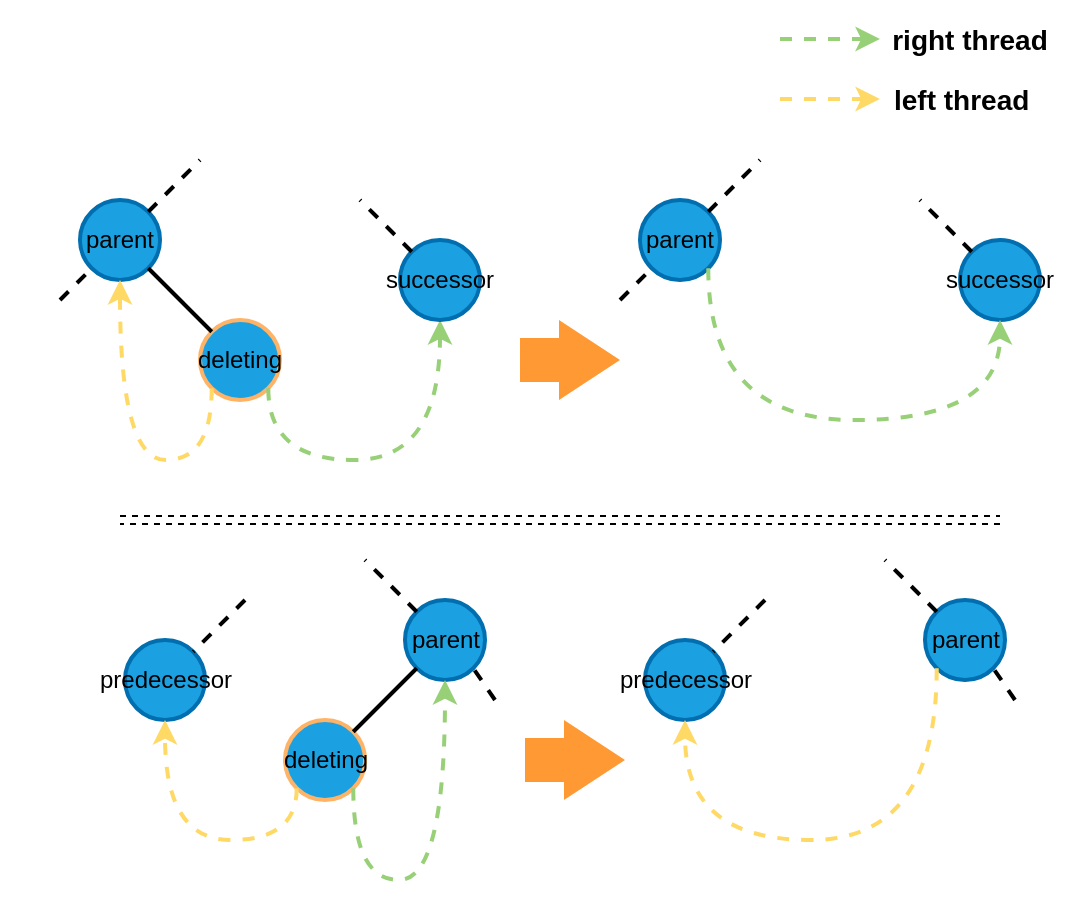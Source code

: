 <mxfile pages="5">
    <diagram id="6hGFLwfOUW9BJ-s0fimq" name="no_child">
        <mxGraphModel dx="1300" dy="645" grid="1" gridSize="10" guides="1" tooltips="1" connect="1" arrows="1" fold="1" page="1" pageScale="1" pageWidth="827" pageHeight="1169" math="0" shadow="0">
            <root>
                <mxCell id="0"/>
                <mxCell id="1" parent="0"/>
                <mxCell id="68" value="" style="rounded=0;whiteSpace=wrap;html=1;strokeColor=none;fillColor=#FFFFFF;" parent="1" vertex="1">
                    <mxGeometry x="60" y="20" width="540" height="460" as="geometry"/>
                </mxCell>
                <mxCell id="15" value="&lt;font color=&quot;#000000&quot;&gt;parent&lt;/font&gt;" style="ellipse;whiteSpace=wrap;html=1;aspect=fixed;strokeColor=#006EAF;strokeWidth=2;fillColor=#1ba1e2;fontColor=#ffffff;" parent="1" vertex="1">
                    <mxGeometry x="100" y="120" width="40" height="40" as="geometry"/>
                </mxCell>
                <mxCell id="16" value="&lt;font color=&quot;#000000&quot;&gt;deleting&lt;/font&gt;" style="ellipse;whiteSpace=wrap;html=1;aspect=fixed;strokeColor=#FFB366;strokeWidth=2;fillColor=#1ba1e2;fontColor=#ffffff;" parent="1" vertex="1">
                    <mxGeometry x="160" y="180" width="40" height="40" as="geometry"/>
                </mxCell>
                <mxCell id="17" value="" style="endArrow=none;html=1;strokeColor=#000000;strokeWidth=2;exitX=1;exitY=1;exitDx=0;exitDy=0;entryX=0;entryY=0;entryDx=0;entryDy=0;" parent="1" source="15" target="16" edge="1">
                    <mxGeometry width="50" height="50" relative="1" as="geometry">
                        <mxPoint x="65.858" y="174.142" as="sourcePoint"/>
                        <mxPoint x="34.142" y="205.858" as="targetPoint"/>
                    </mxGeometry>
                </mxCell>
                <mxCell id="21" value="" style="endArrow=classic;html=1;curved=1;strokeColor=#97D077;strokeWidth=2;dashed=1;entryX=0.5;entryY=1;entryDx=0;entryDy=0;edgeStyle=orthogonalEdgeStyle;exitX=1;exitY=1;exitDx=0;exitDy=0;" parent="1" source="16" target="22" edge="1">
                    <mxGeometry width="50" height="50" relative="1" as="geometry">
                        <mxPoint x="210" y="290" as="sourcePoint"/>
                        <mxPoint x="258.68" y="178.3" as="targetPoint"/>
                        <Array as="points">
                            <mxPoint x="194" y="250"/>
                            <mxPoint x="280" y="250"/>
                        </Array>
                    </mxGeometry>
                </mxCell>
                <mxCell id="22" value="&lt;font color=&quot;#000000&quot;&gt;successor&lt;/font&gt;" style="ellipse;whiteSpace=wrap;html=1;aspect=fixed;strokeColor=#006EAF;strokeWidth=2;fillColor=#1ba1e2;fontColor=#ffffff;" parent="1" vertex="1">
                    <mxGeometry x="260" y="140" width="40" height="40" as="geometry"/>
                </mxCell>
                <mxCell id="23" value="" style="html=1;shadow=0;dashed=0;align=center;verticalAlign=middle;shape=mxgraph.arrows2.arrow;dy=0.45;dx=30.5;notch=0;strokeColor=none;fillColor=#FF9933;" parent="1" vertex="1">
                    <mxGeometry x="320" y="180" width="50" height="40" as="geometry"/>
                </mxCell>
                <mxCell id="24" value="&lt;font color=&quot;#000000&quot;&gt;parent&lt;/font&gt;" style="ellipse;whiteSpace=wrap;html=1;aspect=fixed;strokeColor=#006EAF;strokeWidth=2;fillColor=#1ba1e2;fontColor=#ffffff;" parent="1" vertex="1">
                    <mxGeometry x="380" y="120" width="40" height="40" as="geometry"/>
                </mxCell>
                <mxCell id="30" value="&lt;font color=&quot;#000000&quot;&gt;successor&lt;/font&gt;" style="ellipse;whiteSpace=wrap;html=1;aspect=fixed;strokeColor=#006EAF;strokeWidth=2;fillColor=#1ba1e2;fontColor=#ffffff;" parent="1" vertex="1">
                    <mxGeometry x="540" y="140" width="40" height="40" as="geometry"/>
                </mxCell>
                <mxCell id="31" value="" style="endArrow=classic;html=1;curved=1;strokeColor=#97D077;strokeWidth=2;dashed=1;exitX=1;exitY=1;exitDx=0;exitDy=0;entryX=0.5;entryY=1;entryDx=0;entryDy=0;edgeStyle=orthogonalEdgeStyle;" parent="1" source="24" target="30" edge="1">
                    <mxGeometry width="50" height="50" relative="1" as="geometry">
                        <mxPoint x="450" y="239.98" as="sourcePoint"/>
                        <mxPoint x="498.68" y="178.3" as="targetPoint"/>
                        <Array as="points">
                            <mxPoint x="414" y="230"/>
                            <mxPoint x="560" y="230"/>
                        </Array>
                    </mxGeometry>
                </mxCell>
                <mxCell id="Mpc4OqFYPx4ej4oT6UIc-31" value="" style="endArrow=none;html=1;strokeColor=#000000;strokeWidth=2;exitX=1;exitY=0;exitDx=0;exitDy=0;dashed=1;" parent="1" source="15" edge="1">
                    <mxGeometry width="50" height="50" relative="1" as="geometry">
                        <mxPoint x="144.142" y="164.142" as="sourcePoint"/>
                        <mxPoint x="160" y="100" as="targetPoint"/>
                    </mxGeometry>
                </mxCell>
                <mxCell id="Mpc4OqFYPx4ej4oT6UIc-32" value="" style="endArrow=none;html=1;strokeColor=#000000;strokeWidth=2;exitX=0;exitY=0;exitDx=0;exitDy=0;dashed=1;" parent="1" source="22" edge="1">
                    <mxGeometry width="50" height="50" relative="1" as="geometry">
                        <mxPoint x="154.142" y="174.142" as="sourcePoint"/>
                        <mxPoint x="240" y="120" as="targetPoint"/>
                    </mxGeometry>
                </mxCell>
                <mxCell id="Mpc4OqFYPx4ej4oT6UIc-33" value="" style="endArrow=none;html=1;strokeColor=#000000;strokeWidth=2;exitX=1;exitY=0;exitDx=0;exitDy=0;dashed=1;" parent="1" source="24" edge="1">
                    <mxGeometry width="50" height="50" relative="1" as="geometry">
                        <mxPoint x="164.142" y="184.142" as="sourcePoint"/>
                        <mxPoint x="440" y="100" as="targetPoint"/>
                    </mxGeometry>
                </mxCell>
                <mxCell id="Mpc4OqFYPx4ej4oT6UIc-34" value="" style="endArrow=none;html=1;strokeColor=#000000;strokeWidth=2;exitX=0;exitY=0;exitDx=0;exitDy=0;dashed=1;" parent="1" source="30" edge="1">
                    <mxGeometry width="50" height="50" relative="1" as="geometry">
                        <mxPoint x="174.142" y="194.142" as="sourcePoint"/>
                        <mxPoint x="520" y="120" as="targetPoint"/>
                    </mxGeometry>
                </mxCell>
                <mxCell id="Mpc4OqFYPx4ej4oT6UIc-37" value="" style="shape=link;html=1;dashed=1;strokeColor=#000000;" parent="1" edge="1">
                    <mxGeometry width="50" height="50" relative="1" as="geometry">
                        <mxPoint x="560" y="280" as="sourcePoint"/>
                        <mxPoint x="120" y="280" as="targetPoint"/>
                    </mxGeometry>
                </mxCell>
                <mxCell id="47" value="&lt;font color=&quot;#000000&quot;&gt;parent&lt;/font&gt;" style="ellipse;whiteSpace=wrap;html=1;aspect=fixed;strokeColor=#006EAF;strokeWidth=2;fillColor=#1ba1e2;fontColor=#ffffff;" parent="1" vertex="1">
                    <mxGeometry x="262.5" y="320" width="40" height="40" as="geometry"/>
                </mxCell>
                <mxCell id="48" value="&lt;font color=&quot;#000000&quot;&gt;deleting&lt;/font&gt;" style="ellipse;whiteSpace=wrap;html=1;aspect=fixed;strokeColor=#FFB366;strokeWidth=2;fillColor=#1ba1e2;fontColor=#ffffff;" parent="1" vertex="1">
                    <mxGeometry x="202.5" y="380" width="40" height="40" as="geometry"/>
                </mxCell>
                <mxCell id="49" value="" style="endArrow=none;html=1;strokeColor=#000000;strokeWidth=2;exitX=0;exitY=1;exitDx=0;exitDy=0;entryX=1;entryY=0;entryDx=0;entryDy=0;" parent="1" source="47" target="48" edge="1">
                    <mxGeometry width="50" height="50" relative="1" as="geometry">
                        <mxPoint x="168.358" y="374.142" as="sourcePoint"/>
                        <mxPoint x="136.642" y="405.858" as="targetPoint"/>
                    </mxGeometry>
                </mxCell>
                <mxCell id="52" value="&lt;font color=&quot;#000000&quot;&gt;predecessor&lt;/font&gt;" style="ellipse;whiteSpace=wrap;html=1;aspect=fixed;strokeColor=#006EAF;strokeWidth=2;fillColor=#1ba1e2;fontColor=#ffffff;" parent="1" vertex="1">
                    <mxGeometry x="122.5" y="340" width="40" height="40" as="geometry"/>
                </mxCell>
                <mxCell id="53" value="" style="html=1;shadow=0;dashed=0;align=center;verticalAlign=middle;shape=mxgraph.arrows2.arrow;dy=0.45;dx=30.5;notch=0;strokeColor=none;fillColor=#FF9933;" parent="1" vertex="1">
                    <mxGeometry x="322.5" y="380" width="50" height="40" as="geometry"/>
                </mxCell>
                <mxCell id="54" value="" style="endArrow=classic;html=1;curved=1;strokeColor=#FFD966;strokeWidth=2;dashed=1;exitX=0;exitY=1;exitDx=0;exitDy=0;entryX=0.5;entryY=1;entryDx=0;entryDy=0;edgeStyle=orthogonalEdgeStyle;" parent="1" source="48" target="52" edge="1">
                    <mxGeometry width="50" height="50" relative="1" as="geometry">
                        <mxPoint x="218.358" y="144.142" as="sourcePoint"/>
                        <mxPoint x="172.5" y="90" as="targetPoint"/>
                        <Array as="points">
                            <mxPoint x="208.5" y="440"/>
                            <mxPoint x="142.5" y="440"/>
                        </Array>
                    </mxGeometry>
                </mxCell>
                <mxCell id="55" value="&lt;font color=&quot;#000000&quot;&gt;parent&lt;/font&gt;" style="ellipse;whiteSpace=wrap;html=1;aspect=fixed;strokeColor=#006EAF;strokeWidth=2;fillColor=#1ba1e2;fontColor=#ffffff;" parent="1" vertex="1">
                    <mxGeometry x="522.5" y="320" width="40" height="40" as="geometry"/>
                </mxCell>
                <mxCell id="56" value="&lt;font color=&quot;#000000&quot;&gt;predecessor&lt;/font&gt;" style="ellipse;whiteSpace=wrap;html=1;aspect=fixed;strokeColor=#006EAF;strokeWidth=2;fillColor=#1ba1e2;fontColor=#ffffff;" parent="1" vertex="1">
                    <mxGeometry x="382.5" y="340" width="40" height="40" as="geometry"/>
                </mxCell>
                <mxCell id="57" value="" style="endArrow=classic;html=1;curved=1;strokeColor=#FFD966;strokeWidth=2;dashed=1;exitX=0;exitY=1;exitDx=0;exitDy=0;entryX=0.5;entryY=1;entryDx=0;entryDy=0;edgeStyle=orthogonalEdgeStyle;" parent="1" source="55" target="56" edge="1">
                    <mxGeometry width="50" height="50" relative="1" as="geometry">
                        <mxPoint x="468.358" y="414.142" as="sourcePoint"/>
                        <mxPoint x="432.5" y="90" as="targetPoint"/>
                        <Array as="points">
                            <mxPoint x="528.5" y="440"/>
                            <mxPoint x="402.5" y="440"/>
                        </Array>
                    </mxGeometry>
                </mxCell>
                <mxCell id="58" value="" style="endArrow=none;html=1;strokeColor=#000000;strokeWidth=2;entryX=1;entryY=0;entryDx=0;entryDy=0;dashed=1;" parent="1" target="52" edge="1">
                    <mxGeometry width="50" height="50" relative="1" as="geometry">
                        <mxPoint x="182.5" y="320" as="sourcePoint"/>
                        <mxPoint x="246.642" y="395.858" as="targetPoint"/>
                    </mxGeometry>
                </mxCell>
                <mxCell id="59" value="" style="endArrow=none;html=1;strokeColor=#000000;strokeWidth=2;exitX=0;exitY=0;exitDx=0;exitDy=0;dashed=1;" parent="1" source="47" edge="1">
                    <mxGeometry width="50" height="50" relative="1" as="geometry">
                        <mxPoint x="192.5" y="330" as="sourcePoint"/>
                        <mxPoint x="242.5" y="300" as="targetPoint"/>
                    </mxGeometry>
                </mxCell>
                <mxCell id="60" value="" style="endArrow=none;html=1;strokeColor=#000000;strokeWidth=2;entryX=1;entryY=0;entryDx=0;entryDy=0;dashed=1;" parent="1" target="56" edge="1">
                    <mxGeometry width="50" height="50" relative="1" as="geometry">
                        <mxPoint x="442.5" y="320" as="sourcePoint"/>
                        <mxPoint x="176.642" y="365.858" as="targetPoint"/>
                    </mxGeometry>
                </mxCell>
                <mxCell id="61" value="" style="endArrow=none;html=1;strokeColor=#000000;strokeWidth=2;exitX=0;exitY=0;exitDx=0;exitDy=0;dashed=1;" parent="1" source="55" edge="1">
                    <mxGeometry width="50" height="50" relative="1" as="geometry">
                        <mxPoint x="212.5" y="350" as="sourcePoint"/>
                        <mxPoint x="502.5" y="300" as="targetPoint"/>
                    </mxGeometry>
                </mxCell>
                <mxCell id="62" value="" style="endArrow=classic;html=1;curved=1;strokeColor=#97D077;strokeWidth=2;dashed=1;entryX=0.5;entryY=1;entryDx=0;entryDy=0;edgeStyle=orthogonalEdgeStyle;exitX=1;exitY=1;exitDx=0;exitDy=0;" parent="1" source="48" target="47" edge="1">
                    <mxGeometry width="50" height="50" relative="1" as="geometry">
                        <mxPoint x="221.642" y="164.142" as="sourcePoint"/>
                        <mxPoint x="307.5" y="130" as="targetPoint"/>
                        <Array as="points">
                            <mxPoint x="236.5" y="460"/>
                            <mxPoint x="282.5" y="460"/>
                        </Array>
                    </mxGeometry>
                </mxCell>
                <mxCell id="63" value="" style="endArrow=none;html=1;strokeColor=#000000;strokeWidth=2;dashed=1;entryX=1;entryY=1;entryDx=0;entryDy=0;" parent="1" target="47" edge="1">
                    <mxGeometry width="50" height="50" relative="1" as="geometry">
                        <mxPoint x="307.5" y="370" as="sourcePoint"/>
                        <mxPoint x="252.5" y="310" as="targetPoint"/>
                    </mxGeometry>
                </mxCell>
                <mxCell id="64" value="" style="endArrow=none;html=1;strokeColor=#000000;strokeWidth=2;dashed=1;entryX=1;entryY=1;entryDx=0;entryDy=0;" parent="1" target="55" edge="1">
                    <mxGeometry width="50" height="50" relative="1" as="geometry">
                        <mxPoint x="567.5" y="370" as="sourcePoint"/>
                        <mxPoint x="306.642" y="364.142" as="targetPoint"/>
                    </mxGeometry>
                </mxCell>
                <mxCell id="65" value="" style="endArrow=classic;html=1;curved=1;strokeColor=#FFD966;strokeWidth=2;dashed=1;exitX=0;exitY=1;exitDx=0;exitDy=0;entryX=0.5;entryY=1;entryDx=0;entryDy=0;edgeStyle=orthogonalEdgeStyle;" parent="1" source="16" target="15" edge="1">
                    <mxGeometry width="50" height="50" relative="1" as="geometry">
                        <mxPoint x="200.858" y="484.142" as="sourcePoint"/>
                        <mxPoint x="135" y="450" as="targetPoint"/>
                        <Array as="points">
                            <mxPoint x="166" y="250"/>
                            <mxPoint x="120" y="250"/>
                        </Array>
                    </mxGeometry>
                </mxCell>
                <mxCell id="66" value="" style="endArrow=none;html=1;strokeColor=#000000;strokeWidth=2;dashed=1;entryX=0;entryY=1;entryDx=0;entryDy=0;" parent="1" target="15" edge="1">
                    <mxGeometry width="50" height="50" relative="1" as="geometry">
                        <mxPoint x="90" y="170" as="sourcePoint"/>
                        <mxPoint x="289.142" y="424.142" as="targetPoint"/>
                    </mxGeometry>
                </mxCell>
                <mxCell id="67" value="" style="endArrow=none;html=1;strokeColor=#000000;strokeWidth=2;dashed=1;entryX=0;entryY=1;entryDx=0;entryDy=0;" parent="1" target="24" edge="1">
                    <mxGeometry width="50" height="50" relative="1" as="geometry">
                        <mxPoint x="370" y="170" as="sourcePoint"/>
                        <mxPoint x="115.858" y="164.142" as="targetPoint"/>
                    </mxGeometry>
                </mxCell>
                <mxCell id="69" value="" style="endArrow=classic;html=1;dashed=1;strokeColor=#97D077;strokeWidth=2;" parent="1" edge="1">
                    <mxGeometry width="50" height="50" relative="1" as="geometry">
                        <mxPoint x="450" y="39.5" as="sourcePoint"/>
                        <mxPoint x="500" y="39.5" as="targetPoint"/>
                    </mxGeometry>
                </mxCell>
                <mxCell id="70" value="&lt;font color=&quot;#000000&quot; style=&quot;font-size: 14px&quot;&gt;&lt;b&gt;right thread&lt;/b&gt;&lt;/font&gt;" style="text;html=1;strokeColor=none;fillColor=none;align=center;verticalAlign=middle;whiteSpace=wrap;rounded=0;" parent="1" vertex="1">
                    <mxGeometry x="500" y="30" width="90" height="20" as="geometry"/>
                </mxCell>
                <mxCell id="71" value="" style="endArrow=classic;html=1;dashed=1;strokeColor=#FFD966;strokeWidth=2;" parent="1" edge="1">
                    <mxGeometry width="50" height="50" relative="1" as="geometry">
                        <mxPoint x="450" y="69.5" as="sourcePoint"/>
                        <mxPoint x="500" y="69.5" as="targetPoint"/>
                    </mxGeometry>
                </mxCell>
                <mxCell id="72" value="&lt;font color=&quot;#000000&quot; style=&quot;font-size: 14px&quot;&gt;&lt;b&gt;left thread&lt;/b&gt;&lt;/font&gt;" style="text;html=1;strokeColor=none;fillColor=none;align=left;verticalAlign=middle;whiteSpace=wrap;rounded=0;" parent="1" vertex="1">
                    <mxGeometry x="505" y="60" width="90" height="20" as="geometry"/>
                </mxCell>
            </root>
        </mxGraphModel>
    </diagram>
    <diagram name="one_child" id="PGhEoFaMu8bNXuBWCQsl">
        <mxGraphModel dx="1300" dy="1814" grid="1" gridSize="10" guides="1" tooltips="1" connect="1" arrows="1" fold="1" page="1" pageScale="1" pageWidth="827" pageHeight="1169" math="0" shadow="0">
            <root>
                <mxCell id="CeSif-LkQ0VTNuqgXHJz-0"/>
                <mxCell id="CeSif-LkQ0VTNuqgXHJz-1" parent="CeSif-LkQ0VTNuqgXHJz-0"/>
                <mxCell id="8scaTdambUcVBS2BnpmO-173" value="" style="rounded=0;whiteSpace=wrap;html=1;fillColor=#FFFFFF;strokeColor=none;" parent="CeSif-LkQ0VTNuqgXHJz-1" vertex="1">
                    <mxGeometry x="40" y="-40" width="1180" height="1120" as="geometry"/>
                </mxCell>
                <mxCell id="CeSif-LkQ0VTNuqgXHJz-2" value="&lt;font color=&quot;#000000&quot;&gt;parent&lt;/font&gt;" style="ellipse;whiteSpace=wrap;html=1;aspect=fixed;strokeColor=#006EAF;strokeWidth=2;fillColor=#1ba1e2;fontColor=#ffffff;" parent="CeSif-LkQ0VTNuqgXHJz-1" vertex="1">
                    <mxGeometry x="240" y="40" width="40" height="40" as="geometry"/>
                </mxCell>
                <mxCell id="CeSif-LkQ0VTNuqgXHJz-3" value="&lt;font color=&quot;#000000&quot;&gt;deleting&lt;/font&gt;" style="ellipse;whiteSpace=wrap;html=1;aspect=fixed;strokeColor=#FFB366;strokeWidth=2;fillColor=#1ba1e2;fontColor=#ffffff;" parent="CeSif-LkQ0VTNuqgXHJz-1" vertex="1">
                    <mxGeometry x="180" y="100" width="40" height="40" as="geometry"/>
                </mxCell>
                <mxCell id="CeSif-LkQ0VTNuqgXHJz-4" value="" style="endArrow=none;html=1;strokeColor=#000000;strokeWidth=2;exitX=0;exitY=1;exitDx=0;exitDy=0;entryX=1;entryY=0;entryDx=0;entryDy=0;" parent="CeSif-LkQ0VTNuqgXHJz-1" source="CeSif-LkQ0VTNuqgXHJz-2" target="CeSif-LkQ0VTNuqgXHJz-3" edge="1">
                    <mxGeometry width="50" height="50" relative="1" as="geometry">
                        <mxPoint x="205.858" y="94.142" as="sourcePoint"/>
                        <mxPoint x="174.142" y="125.858" as="targetPoint"/>
                    </mxGeometry>
                </mxCell>
                <mxCell id="CeSif-LkQ0VTNuqgXHJz-5" value="" style="endArrow=classic;html=1;curved=1;strokeColor=#97D077;strokeWidth=2;dashed=1;exitX=0.783;exitY=1.042;exitDx=0;exitDy=0;entryX=0.5;entryY=1;entryDx=0;entryDy=0;edgeStyle=orthogonalEdgeStyle;exitPerimeter=0;" parent="CeSif-LkQ0VTNuqgXHJz-1" source="CeSif-LkQ0VTNuqgXHJz-3" target="CeSif-LkQ0VTNuqgXHJz-2" edge="1">
                    <mxGeometry width="50" height="50" relative="1" as="geometry">
                        <mxPoint x="174.142" y="154.142" as="sourcePoint"/>
                        <mxPoint x="220" y="100" as="targetPoint"/>
                    </mxGeometry>
                </mxCell>
                <mxCell id="CeSif-LkQ0VTNuqgXHJz-6" value="" style="endArrow=none;html=1;strokeColor=#000000;strokeWidth=2;entryX=0;entryY=1;entryDx=0;entryDy=0;exitX=0;exitY=0;exitDx=0;exitDy=0;" parent="CeSif-LkQ0VTNuqgXHJz-1" source="CeSif-LkQ0VTNuqgXHJz-23" target="CeSif-LkQ0VTNuqgXHJz-3" edge="1">
                    <mxGeometry width="50" height="50" relative="1" as="geometry">
                        <mxPoint x="154.142" y="165.858" as="sourcePoint"/>
                        <mxPoint x="224.142" y="115.858" as="targetPoint"/>
                    </mxGeometry>
                </mxCell>
                <mxCell id="CeSif-LkQ0VTNuqgXHJz-8" value="" style="html=1;shadow=0;dashed=0;align=center;verticalAlign=middle;shape=mxgraph.arrows2.arrow;dy=0.45;dx=30.5;notch=0;strokeColor=none;fillColor=#FF9933;" parent="CeSif-LkQ0VTNuqgXHJz-1" vertex="1">
                    <mxGeometry x="300" y="100" width="50" height="40" as="geometry"/>
                </mxCell>
                <mxCell id="CeSif-LkQ0VTNuqgXHJz-9" value="&lt;font color=&quot;#000000&quot;&gt;parent&lt;/font&gt;" style="ellipse;whiteSpace=wrap;html=1;aspect=fixed;strokeColor=#006EAF;strokeWidth=2;fillColor=#1ba1e2;fontColor=#ffffff;" parent="CeSif-LkQ0VTNuqgXHJz-1" vertex="1">
                    <mxGeometry x="440" y="40" width="40" height="40" as="geometry"/>
                </mxCell>
                <mxCell id="CeSif-LkQ0VTNuqgXHJz-10" value="" style="endArrow=none;html=1;strokeColor=#000000;strokeWidth=2;entryX=0;entryY=1;entryDx=0;entryDy=0;exitX=1;exitY=0;exitDx=0;exitDy=0;" parent="CeSif-LkQ0VTNuqgXHJz-1" source="CeSif-LkQ0VTNuqgXHJz-25" target="CeSif-LkQ0VTNuqgXHJz-9" edge="1">
                    <mxGeometry width="50" height="50" relative="1" as="geometry">
                        <mxPoint x="414.142" y="105.858" as="sourcePoint"/>
                        <mxPoint x="425.858" y="144.142" as="targetPoint"/>
                    </mxGeometry>
                </mxCell>
                <mxCell id="CeSif-LkQ0VTNuqgXHJz-12" value="&lt;font color=&quot;#000000&quot;&gt;parent&lt;/font&gt;" style="ellipse;whiteSpace=wrap;html=1;aspect=fixed;strokeColor=#006EAF;strokeWidth=2;fillColor=#1ba1e2;fontColor=#ffffff;" parent="CeSif-LkQ0VTNuqgXHJz-1" vertex="1">
                    <mxGeometry x="240" y="500" width="40" height="40" as="geometry"/>
                </mxCell>
                <mxCell id="CeSif-LkQ0VTNuqgXHJz-13" value="&lt;font color=&quot;#000000&quot;&gt;deleting&lt;/font&gt;" style="ellipse;whiteSpace=wrap;html=1;aspect=fixed;strokeColor=#FFB366;strokeWidth=2;fillColor=#1ba1e2;fontColor=#ffffff;" parent="CeSif-LkQ0VTNuqgXHJz-1" vertex="1">
                    <mxGeometry x="180" y="560" width="40" height="40" as="geometry"/>
                </mxCell>
                <mxCell id="CeSif-LkQ0VTNuqgXHJz-14" value="" style="endArrow=none;html=1;strokeColor=#000000;strokeWidth=2;exitX=0;exitY=1;exitDx=0;exitDy=0;entryX=1;entryY=0;entryDx=0;entryDy=0;" parent="CeSif-LkQ0VTNuqgXHJz-1" source="CeSif-LkQ0VTNuqgXHJz-12" target="CeSif-LkQ0VTNuqgXHJz-13" edge="1">
                    <mxGeometry width="50" height="50" relative="1" as="geometry">
                        <mxPoint x="145.858" y="554.142" as="sourcePoint"/>
                        <mxPoint x="114.142" y="585.858" as="targetPoint"/>
                    </mxGeometry>
                </mxCell>
                <mxCell id="CeSif-LkQ0VTNuqgXHJz-15" value="" style="endArrow=none;html=1;strokeColor=#000000;strokeWidth=2;entryX=0;entryY=1;entryDx=0;entryDy=0;exitX=1;exitY=0;exitDx=0;exitDy=0;" parent="CeSif-LkQ0VTNuqgXHJz-1" source="NnDIAgsHRutLFN9ROoSn-0" target="CeSif-LkQ0VTNuqgXHJz-13" edge="1">
                    <mxGeometry width="50" height="50" relative="1" as="geometry">
                        <mxPoint x="214.142" y="625.858" as="sourcePoint"/>
                        <mxPoint x="164.142" y="575.858" as="targetPoint"/>
                    </mxGeometry>
                </mxCell>
                <mxCell id="CeSif-LkQ0VTNuqgXHJz-19" value="" style="html=1;shadow=0;dashed=0;align=center;verticalAlign=middle;shape=mxgraph.arrows2.arrow;dy=0.45;dx=30.5;notch=0;strokeColor=none;fillColor=#FF9933;" parent="CeSif-LkQ0VTNuqgXHJz-1" vertex="1">
                    <mxGeometry x="300" y="560" width="50" height="40" as="geometry"/>
                </mxCell>
                <mxCell id="CeSif-LkQ0VTNuqgXHJz-23" value="&lt;font color=&quot;#000000&quot;&gt;replacing&lt;/font&gt;" style="ellipse;whiteSpace=wrap;html=1;aspect=fixed;strokeColor=#006EAF;strokeWidth=2;fillColor=#1ba1e2;fontColor=#ffffff;direction=south;" parent="CeSif-LkQ0VTNuqgXHJz-1" vertex="1">
                    <mxGeometry x="120" y="160" width="40" height="40" as="geometry"/>
                </mxCell>
                <mxCell id="CeSif-LkQ0VTNuqgXHJz-24" value="" style="endArrow=classic;html=1;curved=1;strokeColor=#97D077;strokeWidth=2;dashed=1;exitX=1;exitY=0;exitDx=0;exitDy=0;entryX=0.5;entryY=1;entryDx=0;entryDy=0;edgeStyle=orthogonalEdgeStyle;" parent="CeSif-LkQ0VTNuqgXHJz-1" source="CeSif-LkQ0VTNuqgXHJz-23" target="CeSif-LkQ0VTNuqgXHJz-3" edge="1">
                    <mxGeometry width="50" height="50" relative="1" as="geometry">
                        <mxPoint x="221.32" y="151.68" as="sourcePoint"/>
                        <mxPoint x="270" y="90" as="targetPoint"/>
                    </mxGeometry>
                </mxCell>
                <mxCell id="CeSif-LkQ0VTNuqgXHJz-25" value="&lt;font color=&quot;#000000&quot;&gt;replacing&lt;/font&gt;" style="ellipse;whiteSpace=wrap;html=1;aspect=fixed;strokeColor=#006EAF;strokeWidth=2;fillColor=#1ba1e2;fontColor=#ffffff;" parent="CeSif-LkQ0VTNuqgXHJz-1" vertex="1">
                    <mxGeometry x="380" y="100" width="40" height="40" as="geometry"/>
                </mxCell>
                <mxCell id="CeSif-LkQ0VTNuqgXHJz-27" value="" style="endArrow=classic;html=1;curved=1;strokeColor=#97D077;strokeWidth=2;dashed=1;exitX=1;exitY=1;exitDx=0;exitDy=0;entryX=0.5;entryY=1;entryDx=0;entryDy=0;edgeStyle=orthogonalEdgeStyle;" parent="CeSif-LkQ0VTNuqgXHJz-1" source="CeSif-LkQ0VTNuqgXHJz-25" target="CeSif-LkQ0VTNuqgXHJz-9" edge="1">
                    <mxGeometry width="50" height="50" relative="1" as="geometry">
                        <mxPoint x="440.0" y="150.83" as="sourcePoint"/>
                        <mxPoint x="488.68" y="89.15" as="targetPoint"/>
                    </mxGeometry>
                </mxCell>
                <mxCell id="NnDIAgsHRutLFN9ROoSn-0" value="&lt;font color=&quot;#000000&quot;&gt;replacing&lt;/font&gt;" style="ellipse;whiteSpace=wrap;html=1;aspect=fixed;strokeColor=#006EAF;strokeWidth=2;fillColor=#1ba1e2;fontColor=#ffffff;" parent="CeSif-LkQ0VTNuqgXHJz-1" vertex="1">
                    <mxGeometry x="120" y="620" width="40" height="40" as="geometry"/>
                </mxCell>
                <mxCell id="NnDIAgsHRutLFN9ROoSn-1" value="" style="ellipse;whiteSpace=wrap;html=1;aspect=fixed;strokeColor=#006EAF;strokeWidth=2;fillColor=#1ba1e2;fontColor=#ffffff;" parent="CeSif-LkQ0VTNuqgXHJz-1" vertex="1">
                    <mxGeometry x="160" y="680" width="40" height="40" as="geometry"/>
                </mxCell>
                <mxCell id="NnDIAgsHRutLFN9ROoSn-2" value="" style="ellipse;whiteSpace=wrap;html=1;aspect=fixed;strokeColor=#006EAF;strokeWidth=2;fillColor=#1ba1e2;fontColor=#ffffff;" parent="CeSif-LkQ0VTNuqgXHJz-1" vertex="1">
                    <mxGeometry x="80" y="680" width="40" height="40" as="geometry"/>
                </mxCell>
                <mxCell id="NnDIAgsHRutLFN9ROoSn-3" value="" style="endArrow=none;html=1;strokeColor=#000000;strokeWidth=2;" parent="CeSif-LkQ0VTNuqgXHJz-1" source="NnDIAgsHRutLFN9ROoSn-2" target="NnDIAgsHRutLFN9ROoSn-0" edge="1">
                    <mxGeometry width="50" height="50" relative="1" as="geometry">
                        <mxPoint x="164.142" y="635.858" as="sourcePoint"/>
                        <mxPoint x="195.858" y="604.142" as="targetPoint"/>
                    </mxGeometry>
                </mxCell>
                <mxCell id="NnDIAgsHRutLFN9ROoSn-4" value="" style="endArrow=none;html=1;strokeColor=#000000;strokeWidth=2;" parent="CeSif-LkQ0VTNuqgXHJz-1" source="NnDIAgsHRutLFN9ROoSn-0" target="NnDIAgsHRutLFN9ROoSn-1" edge="1">
                    <mxGeometry width="50" height="50" relative="1" as="geometry">
                        <mxPoint x="174.142" y="645.858" as="sourcePoint"/>
                        <mxPoint x="205.858" y="614.142" as="targetPoint"/>
                    </mxGeometry>
                </mxCell>
                <mxCell id="NnDIAgsHRutLFN9ROoSn-5" value="" style="endArrow=classic;html=1;curved=1;strokeColor=#97D077;strokeWidth=2;dashed=1;exitX=1;exitY=1;exitDx=0;exitDy=0;entryX=0.5;entryY=1;entryDx=0;entryDy=0;edgeStyle=orthogonalEdgeStyle;" parent="CeSif-LkQ0VTNuqgXHJz-1" source="CeSif-LkQ0VTNuqgXHJz-13" target="CeSif-LkQ0VTNuqgXHJz-12" edge="1">
                    <mxGeometry width="50" height="50" relative="1" as="geometry">
                        <mxPoint x="237.072" y="634.142" as="sourcePoint"/>
                        <mxPoint x="282.93" y="580" as="targetPoint"/>
                    </mxGeometry>
                </mxCell>
                <mxCell id="NnDIAgsHRutLFN9ROoSn-6" value="" style="endArrow=classic;html=1;curved=1;strokeColor=#97D077;strokeWidth=2;dashed=1;exitX=1;exitY=1;exitDx=0;exitDy=0;entryX=0.5;entryY=1;entryDx=0;entryDy=0;edgeStyle=orthogonalEdgeStyle;" parent="CeSif-LkQ0VTNuqgXHJz-1" source="NnDIAgsHRutLFN9ROoSn-1" target="CeSif-LkQ0VTNuqgXHJz-13" edge="1">
                    <mxGeometry width="50" height="50" relative="1" as="geometry">
                        <mxPoint x="200.002" y="754.142" as="sourcePoint"/>
                        <mxPoint x="245.86" y="700" as="targetPoint"/>
                        <Array as="points">
                            <mxPoint x="194" y="740"/>
                            <mxPoint x="230" y="740"/>
                            <mxPoint x="230" y="670"/>
                            <mxPoint x="200" y="670"/>
                        </Array>
                    </mxGeometry>
                </mxCell>
                <mxCell id="NnDIAgsHRutLFN9ROoSn-7" value="&lt;font color=&quot;#000000&quot;&gt;parent&lt;/font&gt;" style="ellipse;whiteSpace=wrap;html=1;aspect=fixed;strokeColor=#006EAF;strokeWidth=2;fillColor=#1ba1e2;fontColor=#ffffff;" parent="CeSif-LkQ0VTNuqgXHJz-1" vertex="1">
                    <mxGeometry x="480" y="500" width="40" height="40" as="geometry"/>
                </mxCell>
                <mxCell id="NnDIAgsHRutLFN9ROoSn-9" value="" style="endArrow=none;html=1;strokeColor=#000000;strokeWidth=2;exitX=0;exitY=1;exitDx=0;exitDy=0;entryX=1;entryY=0;entryDx=0;entryDy=0;" parent="CeSif-LkQ0VTNuqgXHJz-1" source="NnDIAgsHRutLFN9ROoSn-7" target="NnDIAgsHRutLFN9ROoSn-11" edge="1">
                    <mxGeometry width="50" height="50" relative="1" as="geometry">
                        <mxPoint x="415.858" y="554.142" as="sourcePoint"/>
                        <mxPoint x="484.142" y="565.858" as="targetPoint"/>
                    </mxGeometry>
                </mxCell>
                <mxCell id="NnDIAgsHRutLFN9ROoSn-11" value="&lt;font color=&quot;#000000&quot;&gt;replacing&lt;/font&gt;" style="ellipse;whiteSpace=wrap;html=1;aspect=fixed;strokeColor=#006EAF;strokeWidth=2;fillColor=#1ba1e2;fontColor=#ffffff;" parent="CeSif-LkQ0VTNuqgXHJz-1" vertex="1">
                    <mxGeometry x="420" y="560" width="40" height="40" as="geometry"/>
                </mxCell>
                <mxCell id="NnDIAgsHRutLFN9ROoSn-12" value="" style="ellipse;whiteSpace=wrap;html=1;aspect=fixed;strokeColor=#006EAF;strokeWidth=2;fillColor=#1ba1e2;fontColor=#ffffff;" parent="CeSif-LkQ0VTNuqgXHJz-1" vertex="1">
                    <mxGeometry x="460" y="620" width="40" height="40" as="geometry"/>
                </mxCell>
                <mxCell id="NnDIAgsHRutLFN9ROoSn-13" value="" style="ellipse;whiteSpace=wrap;html=1;aspect=fixed;strokeColor=#006EAF;strokeWidth=2;fillColor=#1ba1e2;fontColor=#ffffff;" parent="CeSif-LkQ0VTNuqgXHJz-1" vertex="1">
                    <mxGeometry x="380" y="620" width="40" height="40" as="geometry"/>
                </mxCell>
                <mxCell id="NnDIAgsHRutLFN9ROoSn-14" value="" style="endArrow=none;html=1;strokeColor=#000000;strokeWidth=2;" parent="CeSif-LkQ0VTNuqgXHJz-1" source="NnDIAgsHRutLFN9ROoSn-13" target="NnDIAgsHRutLFN9ROoSn-11" edge="1">
                    <mxGeometry width="50" height="50" relative="1" as="geometry">
                        <mxPoint x="434.142" y="635.858" as="sourcePoint"/>
                        <mxPoint x="465.858" y="604.142" as="targetPoint"/>
                    </mxGeometry>
                </mxCell>
                <mxCell id="NnDIAgsHRutLFN9ROoSn-15" value="" style="endArrow=none;html=1;strokeColor=#000000;strokeWidth=2;" parent="CeSif-LkQ0VTNuqgXHJz-1" source="NnDIAgsHRutLFN9ROoSn-11" target="NnDIAgsHRutLFN9ROoSn-12" edge="1">
                    <mxGeometry width="50" height="50" relative="1" as="geometry">
                        <mxPoint x="444.142" y="645.858" as="sourcePoint"/>
                        <mxPoint x="475.858" y="614.142" as="targetPoint"/>
                    </mxGeometry>
                </mxCell>
                <mxCell id="NnDIAgsHRutLFN9ROoSn-18" value="" style="endArrow=classic;html=1;curved=1;strokeColor=#97D077;strokeWidth=2;dashed=1;exitX=1;exitY=1;exitDx=0;exitDy=0;entryX=0.5;entryY=1;entryDx=0;entryDy=0;edgeStyle=orthogonalEdgeStyle;" parent="CeSif-LkQ0VTNuqgXHJz-1" source="NnDIAgsHRutLFN9ROoSn-12" target="NnDIAgsHRutLFN9ROoSn-7" edge="1">
                    <mxGeometry width="50" height="50" relative="1" as="geometry">
                        <mxPoint x="560.002" y="654.142" as="sourcePoint"/>
                        <mxPoint x="605.86" y="600" as="targetPoint"/>
                        <Array as="points">
                            <mxPoint x="494" y="670"/>
                            <mxPoint x="520" y="670"/>
                            <mxPoint x="520" y="620"/>
                            <mxPoint x="500" y="620"/>
                        </Array>
                    </mxGeometry>
                </mxCell>
                <mxCell id="NnDIAgsHRutLFN9ROoSn-39" value="&lt;font color=&quot;#000000&quot;&gt;parent&lt;/font&gt;" style="ellipse;whiteSpace=wrap;html=1;aspect=fixed;strokeColor=#006EAF;strokeWidth=2;fillColor=#1ba1e2;fontColor=#ffffff;" parent="CeSif-LkQ0VTNuqgXHJz-1" vertex="1">
                    <mxGeometry x="105" y="280" width="40" height="40" as="geometry"/>
                </mxCell>
                <mxCell id="NnDIAgsHRutLFN9ROoSn-40" value="&lt;font color=&quot;#000000&quot;&gt;deleting&lt;/font&gt;" style="ellipse;whiteSpace=wrap;html=1;aspect=fixed;strokeColor=#FFB366;strokeWidth=2;fillColor=#1ba1e2;fontColor=#ffffff;" parent="CeSif-LkQ0VTNuqgXHJz-1" vertex="1">
                    <mxGeometry x="165" y="340" width="40" height="40" as="geometry"/>
                </mxCell>
                <mxCell id="NnDIAgsHRutLFN9ROoSn-41" value="" style="endArrow=none;html=1;strokeColor=#000000;strokeWidth=2;exitX=1;exitY=1;exitDx=0;exitDy=0;entryX=0;entryY=0;entryDx=0;entryDy=0;" parent="CeSif-LkQ0VTNuqgXHJz-1" source="NnDIAgsHRutLFN9ROoSn-39" target="NnDIAgsHRutLFN9ROoSn-40" edge="1">
                    <mxGeometry width="50" height="50" relative="1" as="geometry">
                        <mxPoint x="130.858" y="404.142" as="sourcePoint"/>
                        <mxPoint x="99.142" y="435.858" as="targetPoint"/>
                    </mxGeometry>
                </mxCell>
                <mxCell id="NnDIAgsHRutLFN9ROoSn-43" value="" style="endArrow=none;html=1;strokeColor=#000000;strokeWidth=2;entryX=0;entryY=1;entryDx=0;entryDy=0;exitX=0;exitY=0;exitDx=0;exitDy=0;" parent="CeSif-LkQ0VTNuqgXHJz-1" source="NnDIAgsHRutLFN9ROoSn-47" target="NnDIAgsHRutLFN9ROoSn-40" edge="1">
                    <mxGeometry width="50" height="50" relative="1" as="geometry">
                        <mxPoint x="79.142" y="475.858" as="sourcePoint"/>
                        <mxPoint x="149.142" y="425.858" as="targetPoint"/>
                    </mxGeometry>
                </mxCell>
                <mxCell id="NnDIAgsHRutLFN9ROoSn-44" value="" style="html=1;shadow=0;dashed=0;align=center;verticalAlign=middle;shape=mxgraph.arrows2.arrow;dy=0.45;dx=30.5;notch=0;strokeColor=none;fillColor=#FF9933;" parent="CeSif-LkQ0VTNuqgXHJz-1" vertex="1">
                    <mxGeometry x="305" y="340" width="50" height="40" as="geometry"/>
                </mxCell>
                <mxCell id="NnDIAgsHRutLFN9ROoSn-47" value="&lt;font color=&quot;#000000&quot;&gt;replacing&lt;/font&gt;" style="ellipse;whiteSpace=wrap;html=1;aspect=fixed;strokeColor=#006EAF;strokeWidth=2;fillColor=#1ba1e2;fontColor=#ffffff;direction=south;" parent="CeSif-LkQ0VTNuqgXHJz-1" vertex="1">
                    <mxGeometry x="105" y="400" width="40" height="40" as="geometry"/>
                </mxCell>
                <mxCell id="ZxbC2Xd3HvjLgOjPFKle-0" value="" style="endArrow=classic;html=1;curved=1;strokeColor=#97D077;strokeWidth=2;dashed=1;entryX=0.5;entryY=1;entryDx=0;entryDy=0;edgeStyle=orthogonalEdgeStyle;exitX=1;exitY=1;exitDx=0;exitDy=0;" parent="CeSif-LkQ0VTNuqgXHJz-1" source="NnDIAgsHRutLFN9ROoSn-40" target="ZxbC2Xd3HvjLgOjPFKle-1" edge="1">
                    <mxGeometry width="50" height="50" relative="1" as="geometry">
                        <mxPoint x="179.142" y="374.142" as="sourcePoint"/>
                        <mxPoint x="243.68" y="338.3" as="targetPoint"/>
                        <Array as="points">
                            <mxPoint x="199" y="400"/>
                            <mxPoint x="265" y="400"/>
                        </Array>
                    </mxGeometry>
                </mxCell>
                <mxCell id="ZxbC2Xd3HvjLgOjPFKle-1" value="&lt;font color=&quot;#000000&quot;&gt;successor&lt;/font&gt;" style="ellipse;whiteSpace=wrap;html=1;aspect=fixed;strokeColor=#006EAF;strokeWidth=2;fillColor=#1ba1e2;fontColor=#ffffff;" parent="CeSif-LkQ0VTNuqgXHJz-1" vertex="1">
                    <mxGeometry x="245" y="300" width="40" height="40" as="geometry"/>
                </mxCell>
                <mxCell id="ZxbC2Xd3HvjLgOjPFKle-2" value="" style="endArrow=classic;html=1;curved=1;strokeColor=#97D077;strokeWidth=2;dashed=1;exitX=1;exitY=0;exitDx=0;exitDy=0;entryX=0.5;entryY=1;entryDx=0;entryDy=0;edgeStyle=orthogonalEdgeStyle;" parent="CeSif-LkQ0VTNuqgXHJz-1" source="NnDIAgsHRutLFN9ROoSn-47" target="NnDIAgsHRutLFN9ROoSn-40" edge="1">
                    <mxGeometry width="50" height="50" relative="1" as="geometry">
                        <mxPoint x="135.002" y="464.142" as="sourcePoint"/>
                        <mxPoint x="180.86" y="410" as="targetPoint"/>
                    </mxGeometry>
                </mxCell>
                <mxCell id="ZxbC2Xd3HvjLgOjPFKle-3" value="&lt;font color=&quot;#000000&quot;&gt;parent&lt;/font&gt;" style="ellipse;whiteSpace=wrap;html=1;aspect=fixed;strokeColor=#006EAF;strokeWidth=2;fillColor=#1ba1e2;fontColor=#ffffff;" parent="CeSif-LkQ0VTNuqgXHJz-1" vertex="1">
                    <mxGeometry x="365" y="280" width="40" height="40" as="geometry"/>
                </mxCell>
                <mxCell id="ZxbC2Xd3HvjLgOjPFKle-5" value="" style="endArrow=none;html=1;strokeColor=#000000;strokeWidth=2;exitX=1;exitY=1;exitDx=0;exitDy=0;entryX=0;entryY=1;entryDx=0;entryDy=0;" parent="CeSif-LkQ0VTNuqgXHJz-1" source="ZxbC2Xd3HvjLgOjPFKle-3" target="ZxbC2Xd3HvjLgOjPFKle-7" edge="1">
                    <mxGeometry width="50" height="50" relative="1" as="geometry">
                        <mxPoint x="390.858" y="404.142" as="sourcePoint"/>
                        <mxPoint x="430.858" y="345.858" as="targetPoint"/>
                    </mxGeometry>
                </mxCell>
                <mxCell id="ZxbC2Xd3HvjLgOjPFKle-7" value="&lt;font color=&quot;#000000&quot;&gt;replacing&lt;/font&gt;" style="ellipse;whiteSpace=wrap;html=1;aspect=fixed;strokeColor=#006EAF;strokeWidth=2;fillColor=#1ba1e2;fontColor=#ffffff;direction=south;" parent="CeSif-LkQ0VTNuqgXHJz-1" vertex="1">
                    <mxGeometry x="425" y="340" width="40" height="40" as="geometry"/>
                </mxCell>
                <mxCell id="ZxbC2Xd3HvjLgOjPFKle-9" value="&lt;font color=&quot;#000000&quot;&gt;successor&lt;/font&gt;" style="ellipse;whiteSpace=wrap;html=1;aspect=fixed;strokeColor=#006EAF;strokeWidth=2;fillColor=#1ba1e2;fontColor=#ffffff;" parent="CeSif-LkQ0VTNuqgXHJz-1" vertex="1">
                    <mxGeometry x="505" y="300" width="40" height="40" as="geometry"/>
                </mxCell>
                <mxCell id="ZxbC2Xd3HvjLgOjPFKle-12" value="" style="endArrow=classic;html=1;curved=1;strokeColor=#97D077;strokeWidth=2;dashed=1;exitX=1;exitY=0;exitDx=0;exitDy=0;entryX=0.5;entryY=1;entryDx=0;entryDy=0;edgeStyle=orthogonalEdgeStyle;" parent="CeSif-LkQ0VTNuqgXHJz-1" source="ZxbC2Xd3HvjLgOjPFKle-7" target="ZxbC2Xd3HvjLgOjPFKle-9" edge="1">
                    <mxGeometry width="50" height="50" relative="1" as="geometry">
                        <mxPoint x="475.002" y="410.002" as="sourcePoint"/>
                        <mxPoint x="520.86" y="355.86" as="targetPoint"/>
                        <Array as="points">
                            <mxPoint x="459" y="400"/>
                            <mxPoint x="525" y="400"/>
                        </Array>
                    </mxGeometry>
                </mxCell>
                <mxCell id="ZxbC2Xd3HvjLgOjPFKle-14" value="&lt;font color=&quot;#000000&quot;&gt;parent&lt;/font&gt;" style="ellipse;whiteSpace=wrap;html=1;aspect=fixed;strokeColor=#006EAF;strokeWidth=2;fillColor=#1ba1e2;fontColor=#ffffff;" parent="CeSif-LkQ0VTNuqgXHJz-1" vertex="1">
                    <mxGeometry x="110" y="800" width="40" height="40" as="geometry"/>
                </mxCell>
                <mxCell id="ZxbC2Xd3HvjLgOjPFKle-15" value="&lt;font color=&quot;#000000&quot;&gt;deleting&lt;/font&gt;" style="ellipse;whiteSpace=wrap;html=1;aspect=fixed;strokeColor=#FFB366;strokeWidth=2;fillColor=#1ba1e2;fontColor=#ffffff;" parent="CeSif-LkQ0VTNuqgXHJz-1" vertex="1">
                    <mxGeometry x="170" y="860" width="40" height="40" as="geometry"/>
                </mxCell>
                <mxCell id="ZxbC2Xd3HvjLgOjPFKle-16" value="" style="endArrow=none;html=1;strokeColor=#000000;strokeWidth=2;" parent="CeSif-LkQ0VTNuqgXHJz-1" source="ZxbC2Xd3HvjLgOjPFKle-14" target="ZxbC2Xd3HvjLgOjPFKle-15" edge="1">
                    <mxGeometry width="50" height="50" relative="1" as="geometry">
                        <mxPoint x="135.858" y="854.142" as="sourcePoint"/>
                        <mxPoint x="104.142" y="885.858" as="targetPoint"/>
                    </mxGeometry>
                </mxCell>
                <mxCell id="ZxbC2Xd3HvjLgOjPFKle-17" value="" style="endArrow=none;html=1;strokeColor=#000000;strokeWidth=2;" parent="CeSif-LkQ0VTNuqgXHJz-1" source="ZxbC2Xd3HvjLgOjPFKle-19" target="ZxbC2Xd3HvjLgOjPFKle-15" edge="1">
                    <mxGeometry width="50" height="50" relative="1" as="geometry">
                        <mxPoint x="204.142" y="925.858" as="sourcePoint"/>
                        <mxPoint x="154.142" y="875.858" as="targetPoint"/>
                    </mxGeometry>
                </mxCell>
                <mxCell id="ZxbC2Xd3HvjLgOjPFKle-18" value="" style="html=1;shadow=0;dashed=0;align=center;verticalAlign=middle;shape=mxgraph.arrows2.arrow;dy=0.45;dx=30.5;notch=0;strokeColor=none;fillColor=#FF9933;" parent="CeSif-LkQ0VTNuqgXHJz-1" vertex="1">
                    <mxGeometry x="300" y="860" width="50" height="40" as="geometry"/>
                </mxCell>
                <mxCell id="ZxbC2Xd3HvjLgOjPFKle-19" value="&lt;font color=&quot;#000000&quot;&gt;replacing&lt;/font&gt;" style="ellipse;whiteSpace=wrap;html=1;aspect=fixed;strokeColor=#006EAF;strokeWidth=2;fillColor=#1ba1e2;fontColor=#ffffff;" parent="CeSif-LkQ0VTNuqgXHJz-1" vertex="1">
                    <mxGeometry x="110" y="920" width="40" height="40" as="geometry"/>
                </mxCell>
                <mxCell id="ZxbC2Xd3HvjLgOjPFKle-20" value="" style="ellipse;whiteSpace=wrap;html=1;aspect=fixed;strokeColor=#006EAF;strokeWidth=2;fillColor=#1ba1e2;fontColor=#ffffff;" parent="CeSif-LkQ0VTNuqgXHJz-1" vertex="1">
                    <mxGeometry x="150" y="980" width="40" height="40" as="geometry"/>
                </mxCell>
                <mxCell id="ZxbC2Xd3HvjLgOjPFKle-21" value="" style="ellipse;whiteSpace=wrap;html=1;aspect=fixed;strokeColor=#006EAF;strokeWidth=2;fillColor=#1ba1e2;fontColor=#ffffff;" parent="CeSif-LkQ0VTNuqgXHJz-1" vertex="1">
                    <mxGeometry x="70" y="980" width="40" height="40" as="geometry"/>
                </mxCell>
                <mxCell id="ZxbC2Xd3HvjLgOjPFKle-22" value="" style="endArrow=none;html=1;strokeColor=#000000;strokeWidth=2;" parent="CeSif-LkQ0VTNuqgXHJz-1" source="ZxbC2Xd3HvjLgOjPFKle-21" target="ZxbC2Xd3HvjLgOjPFKle-19" edge="1">
                    <mxGeometry width="50" height="50" relative="1" as="geometry">
                        <mxPoint x="154.142" y="935.858" as="sourcePoint"/>
                        <mxPoint x="185.858" y="904.142" as="targetPoint"/>
                    </mxGeometry>
                </mxCell>
                <mxCell id="ZxbC2Xd3HvjLgOjPFKle-23" value="" style="endArrow=none;html=1;strokeColor=#000000;strokeWidth=2;" parent="CeSif-LkQ0VTNuqgXHJz-1" source="ZxbC2Xd3HvjLgOjPFKle-19" target="ZxbC2Xd3HvjLgOjPFKle-20" edge="1">
                    <mxGeometry width="50" height="50" relative="1" as="geometry">
                        <mxPoint x="164.142" y="945.858" as="sourcePoint"/>
                        <mxPoint x="195.858" y="914.142" as="targetPoint"/>
                    </mxGeometry>
                </mxCell>
                <mxCell id="ZxbC2Xd3HvjLgOjPFKle-34" value="" style="endArrow=classic;html=1;curved=1;strokeColor=#97D077;strokeWidth=2;dashed=1;entryX=0.5;entryY=1;entryDx=0;entryDy=0;edgeStyle=orthogonalEdgeStyle;exitX=1;exitY=1;exitDx=0;exitDy=0;" parent="CeSif-LkQ0VTNuqgXHJz-1" target="ZxbC2Xd3HvjLgOjPFKle-35" edge="1">
                    <mxGeometry width="50" height="50" relative="1" as="geometry">
                        <mxPoint x="204.142" y="894.142" as="sourcePoint"/>
                        <mxPoint x="248.68" y="858.3" as="targetPoint"/>
                        <Array as="points">
                            <mxPoint x="204" y="920"/>
                            <mxPoint x="270" y="920"/>
                        </Array>
                    </mxGeometry>
                </mxCell>
                <mxCell id="ZxbC2Xd3HvjLgOjPFKle-35" value="&lt;font color=&quot;#000000&quot;&gt;successor&lt;/font&gt;" style="ellipse;whiteSpace=wrap;html=1;aspect=fixed;strokeColor=#006EAF;strokeWidth=2;fillColor=#1ba1e2;fontColor=#ffffff;" parent="CeSif-LkQ0VTNuqgXHJz-1" vertex="1">
                    <mxGeometry x="250" y="820" width="40" height="40" as="geometry"/>
                </mxCell>
                <mxCell id="ZxbC2Xd3HvjLgOjPFKle-36" value="" style="endArrow=classic;html=1;curved=1;strokeColor=#97D077;strokeWidth=2;dashed=1;entryX=0.5;entryY=1;entryDx=0;entryDy=0;edgeStyle=orthogonalEdgeStyle;exitX=1;exitY=1;exitDx=0;exitDy=0;" parent="CeSif-LkQ0VTNuqgXHJz-1" source="ZxbC2Xd3HvjLgOjPFKle-20" target="ZxbC2Xd3HvjLgOjPFKle-15" edge="1">
                    <mxGeometry width="50" height="50" relative="1" as="geometry">
                        <mxPoint x="214.142" y="904.142" as="sourcePoint"/>
                        <mxPoint x="280" y="870" as="targetPoint"/>
                        <Array as="points">
                            <mxPoint x="184" y="1050"/>
                            <mxPoint x="214" y="1050"/>
                            <mxPoint x="214" y="970"/>
                            <mxPoint x="190" y="970"/>
                        </Array>
                    </mxGeometry>
                </mxCell>
                <mxCell id="ZxbC2Xd3HvjLgOjPFKle-37" value="&lt;font color=&quot;#000000&quot;&gt;parent&lt;/font&gt;" style="ellipse;whiteSpace=wrap;html=1;aspect=fixed;strokeColor=#006EAF;strokeWidth=2;fillColor=#1ba1e2;fontColor=#ffffff;" parent="CeSif-LkQ0VTNuqgXHJz-1" vertex="1">
                    <mxGeometry x="390" y="800" width="40" height="40" as="geometry"/>
                </mxCell>
                <mxCell id="ZxbC2Xd3HvjLgOjPFKle-39" value="" style="endArrow=none;html=1;strokeColor=#000000;strokeWidth=2;" parent="CeSif-LkQ0VTNuqgXHJz-1" source="ZxbC2Xd3HvjLgOjPFKle-37" target="ZxbC2Xd3HvjLgOjPFKle-41" edge="1">
                    <mxGeometry width="50" height="50" relative="1" as="geometry">
                        <mxPoint x="415.858" y="854.142" as="sourcePoint"/>
                        <mxPoint x="455.858" y="865.858" as="targetPoint"/>
                    </mxGeometry>
                </mxCell>
                <mxCell id="ZxbC2Xd3HvjLgOjPFKle-41" value="&lt;font color=&quot;#000000&quot;&gt;replacing&lt;/font&gt;" style="ellipse;whiteSpace=wrap;html=1;aspect=fixed;strokeColor=#006EAF;strokeWidth=2;fillColor=#1ba1e2;fontColor=#ffffff;" parent="CeSif-LkQ0VTNuqgXHJz-1" vertex="1">
                    <mxGeometry x="450" y="860" width="40" height="40" as="geometry"/>
                </mxCell>
                <mxCell id="ZxbC2Xd3HvjLgOjPFKle-42" value="" style="ellipse;whiteSpace=wrap;html=1;aspect=fixed;strokeColor=#006EAF;strokeWidth=2;fillColor=#1ba1e2;fontColor=#ffffff;" parent="CeSif-LkQ0VTNuqgXHJz-1" vertex="1">
                    <mxGeometry x="490" y="920" width="40" height="40" as="geometry"/>
                </mxCell>
                <mxCell id="ZxbC2Xd3HvjLgOjPFKle-43" value="" style="ellipse;whiteSpace=wrap;html=1;aspect=fixed;strokeColor=#006EAF;strokeWidth=2;fillColor=#1ba1e2;fontColor=#ffffff;" parent="CeSif-LkQ0VTNuqgXHJz-1" vertex="1">
                    <mxGeometry x="410" y="920" width="40" height="40" as="geometry"/>
                </mxCell>
                <mxCell id="ZxbC2Xd3HvjLgOjPFKle-44" value="" style="endArrow=none;html=1;strokeColor=#000000;strokeWidth=2;" parent="CeSif-LkQ0VTNuqgXHJz-1" source="ZxbC2Xd3HvjLgOjPFKle-43" target="ZxbC2Xd3HvjLgOjPFKle-41" edge="1">
                    <mxGeometry width="50" height="50" relative="1" as="geometry">
                        <mxPoint x="494.142" y="875.858" as="sourcePoint"/>
                        <mxPoint x="525.858" y="844.142" as="targetPoint"/>
                    </mxGeometry>
                </mxCell>
                <mxCell id="ZxbC2Xd3HvjLgOjPFKle-45" value="" style="endArrow=none;html=1;strokeColor=#000000;strokeWidth=2;" parent="CeSif-LkQ0VTNuqgXHJz-1" source="ZxbC2Xd3HvjLgOjPFKle-41" target="ZxbC2Xd3HvjLgOjPFKle-42" edge="1">
                    <mxGeometry width="50" height="50" relative="1" as="geometry">
                        <mxPoint x="504.142" y="885.858" as="sourcePoint"/>
                        <mxPoint x="535.858" y="854.142" as="targetPoint"/>
                    </mxGeometry>
                </mxCell>
                <mxCell id="ZxbC2Xd3HvjLgOjPFKle-47" value="&lt;font color=&quot;#000000&quot;&gt;successor&lt;/font&gt;" style="ellipse;whiteSpace=wrap;html=1;aspect=fixed;strokeColor=#006EAF;strokeWidth=2;fillColor=#1ba1e2;fontColor=#ffffff;" parent="CeSif-LkQ0VTNuqgXHJz-1" vertex="1">
                    <mxGeometry x="530" y="820" width="40" height="40" as="geometry"/>
                </mxCell>
                <mxCell id="ZxbC2Xd3HvjLgOjPFKle-49" value="" style="endArrow=classic;html=1;curved=1;strokeColor=#97D077;strokeWidth=2;dashed=1;entryX=0.5;entryY=1;entryDx=0;entryDy=0;edgeStyle=orthogonalEdgeStyle;exitX=1;exitY=1;exitDx=0;exitDy=0;" parent="CeSif-LkQ0VTNuqgXHJz-1" source="ZxbC2Xd3HvjLgOjPFKle-42" target="ZxbC2Xd3HvjLgOjPFKle-47" edge="1">
                    <mxGeometry width="50" height="50" relative="1" as="geometry">
                        <mxPoint x="550.042" y="984.142" as="sourcePoint"/>
                        <mxPoint x="615.9" y="950" as="targetPoint"/>
                        <Array as="points">
                            <mxPoint x="524" y="980"/>
                            <mxPoint x="570" y="980"/>
                            <mxPoint x="570" y="930"/>
                            <mxPoint x="550" y="930"/>
                        </Array>
                    </mxGeometry>
                </mxCell>
                <mxCell id="wuCGo8jL0kPUdtsaMo9V-0" value="" style="endArrow=none;html=1;strokeColor=#000000;strokeWidth=2;dashed=1;entryX=1;entryY=1;entryDx=0;entryDy=0;" parent="CeSif-LkQ0VTNuqgXHJz-1" target="CeSif-LkQ0VTNuqgXHJz-23" edge="1">
                    <mxGeometry width="50" height="50" relative="1" as="geometry">
                        <mxPoint x="100" y="220" as="sourcePoint"/>
                        <mxPoint x="165" y="260" as="targetPoint"/>
                    </mxGeometry>
                </mxCell>
                <mxCell id="wuCGo8jL0kPUdtsaMo9V-1" value="" style="endArrow=none;html=1;strokeColor=#000000;strokeWidth=2;dashed=1;entryX=0;entryY=0;entryDx=0;entryDy=0;" parent="CeSif-LkQ0VTNuqgXHJz-1" target="ZxbC2Xd3HvjLgOjPFKle-1" edge="1">
                    <mxGeometry width="50" height="50" relative="1" as="geometry">
                        <mxPoint x="225" y="280" as="sourcePoint"/>
                        <mxPoint x="175" y="270" as="targetPoint"/>
                    </mxGeometry>
                </mxCell>
                <mxCell id="wuCGo8jL0kPUdtsaMo9V-2" value="" style="endArrow=none;html=1;strokeColor=#000000;strokeWidth=2;dashed=1;entryX=1;entryY=0;entryDx=0;entryDy=0;" parent="CeSif-LkQ0VTNuqgXHJz-1" target="ZxbC2Xd3HvjLgOjPFKle-3" edge="1">
                    <mxGeometry width="50" height="50" relative="1" as="geometry">
                        <mxPoint x="425" y="260" as="sourcePoint"/>
                        <mxPoint x="185" y="280" as="targetPoint"/>
                    </mxGeometry>
                </mxCell>
                <mxCell id="wuCGo8jL0kPUdtsaMo9V-3" value="" style="endArrow=none;html=1;strokeColor=#000000;strokeWidth=2;dashed=1;entryX=0;entryY=0;entryDx=0;entryDy=0;" parent="CeSif-LkQ0VTNuqgXHJz-1" target="ZxbC2Xd3HvjLgOjPFKle-9" edge="1">
                    <mxGeometry width="50" height="50" relative="1" as="geometry">
                        <mxPoint x="485" y="280" as="sourcePoint"/>
                        <mxPoint x="195" y="290" as="targetPoint"/>
                    </mxGeometry>
                </mxCell>
                <mxCell id="wuCGo8jL0kPUdtsaMo9V-4" value="" style="endArrow=none;html=1;strokeColor=#000000;strokeWidth=2;exitX=1;exitY=0;exitDx=0;exitDy=0;dashed=1;" parent="CeSif-LkQ0VTNuqgXHJz-1" source="ZxbC2Xd3HvjLgOjPFKle-14" edge="1">
                    <mxGeometry width="50" height="50" relative="1" as="geometry">
                        <mxPoint x="184.142" y="285.858" as="sourcePoint"/>
                        <mxPoint x="170" y="780" as="targetPoint"/>
                    </mxGeometry>
                </mxCell>
                <mxCell id="wuCGo8jL0kPUdtsaMo9V-5" value="" style="endArrow=none;html=1;strokeColor=#000000;strokeWidth=2;dashed=1;entryX=0;entryY=0;entryDx=0;entryDy=0;" parent="CeSif-LkQ0VTNuqgXHJz-1" target="ZxbC2Xd3HvjLgOjPFKle-35" edge="1">
                    <mxGeometry width="50" height="50" relative="1" as="geometry">
                        <mxPoint x="230" y="800" as="sourcePoint"/>
                        <mxPoint x="180" y="790" as="targetPoint"/>
                    </mxGeometry>
                </mxCell>
                <mxCell id="wuCGo8jL0kPUdtsaMo9V-6" value="" style="endArrow=none;html=1;strokeColor=#000000;strokeWidth=2;dashed=1;entryX=1;entryY=0;entryDx=0;entryDy=0;" parent="CeSif-LkQ0VTNuqgXHJz-1" target="ZxbC2Xd3HvjLgOjPFKle-37" edge="1">
                    <mxGeometry width="50" height="50" relative="1" as="geometry">
                        <mxPoint x="450" y="780" as="sourcePoint"/>
                        <mxPoint x="190" y="800" as="targetPoint"/>
                    </mxGeometry>
                </mxCell>
                <mxCell id="wuCGo8jL0kPUdtsaMo9V-7" value="" style="endArrow=none;html=1;strokeColor=#000000;strokeWidth=2;dashed=1;entryX=0;entryY=0;entryDx=0;entryDy=0;" parent="CeSif-LkQ0VTNuqgXHJz-1" target="ZxbC2Xd3HvjLgOjPFKle-47" edge="1">
                    <mxGeometry width="50" height="50" relative="1" as="geometry">
                        <mxPoint x="510" y="800" as="sourcePoint"/>
                        <mxPoint x="200" y="810" as="targetPoint"/>
                    </mxGeometry>
                </mxCell>
                <mxCell id="xlwciculltp2IdPna9VX-0" value="" style="shape=link;html=1;dashed=1;strokeColor=#000000;" parent="CeSif-LkQ0VTNuqgXHJz-1" edge="1">
                    <mxGeometry width="50" height="50" relative="1" as="geometry">
                        <mxPoint x="540" y="240" as="sourcePoint"/>
                        <mxPoint x="100" y="240" as="targetPoint"/>
                    </mxGeometry>
                </mxCell>
                <mxCell id="xlwciculltp2IdPna9VX-1" value="" style="shape=link;html=1;dashed=1;strokeColor=#000000;" parent="CeSif-LkQ0VTNuqgXHJz-1" edge="1">
                    <mxGeometry width="50" height="50" relative="1" as="geometry">
                        <mxPoint x="540" y="480" as="sourcePoint"/>
                        <mxPoint x="100" y="480" as="targetPoint"/>
                    </mxGeometry>
                </mxCell>
                <mxCell id="xlwciculltp2IdPna9VX-2" value="" style="shape=link;html=1;dashed=1;strokeColor=#000000;" parent="CeSif-LkQ0VTNuqgXHJz-1" edge="1">
                    <mxGeometry width="50" height="50" relative="1" as="geometry">
                        <mxPoint x="540" y="760" as="sourcePoint"/>
                        <mxPoint x="100" y="760" as="targetPoint"/>
                    </mxGeometry>
                </mxCell>
                <mxCell id="8scaTdambUcVBS2BnpmO-85" value="&lt;font color=&quot;#000000&quot;&gt;parent&lt;/font&gt;" style="ellipse;whiteSpace=wrap;html=1;aspect=fixed;strokeColor=#006EAF;strokeWidth=2;fillColor=#1ba1e2;fontColor=#ffffff;" parent="CeSif-LkQ0VTNuqgXHJz-1" vertex="1">
                    <mxGeometry x="760" y="40" width="40" height="40" as="geometry"/>
                </mxCell>
                <mxCell id="8scaTdambUcVBS2BnpmO-86" value="&lt;font color=&quot;#000000&quot;&gt;deleting&lt;/font&gt;" style="ellipse;whiteSpace=wrap;html=1;aspect=fixed;strokeColor=#FFB366;strokeWidth=2;fillColor=#1ba1e2;fontColor=#ffffff;" parent="CeSif-LkQ0VTNuqgXHJz-1" vertex="1">
                    <mxGeometry x="820" y="100" width="40" height="40" as="geometry"/>
                </mxCell>
                <mxCell id="8scaTdambUcVBS2BnpmO-87" value="" style="endArrow=none;html=1;strokeColor=#000000;strokeWidth=2;exitX=1;exitY=1;exitDx=0;exitDy=0;entryX=0;entryY=0;entryDx=0;entryDy=0;" parent="CeSif-LkQ0VTNuqgXHJz-1" source="8scaTdambUcVBS2BnpmO-85" target="8scaTdambUcVBS2BnpmO-86" edge="1">
                    <mxGeometry width="50" height="50" relative="1" as="geometry">
                        <mxPoint x="845.858" y="94.142" as="sourcePoint"/>
                        <mxPoint x="814.142" y="125.858" as="targetPoint"/>
                    </mxGeometry>
                </mxCell>
                <mxCell id="8scaTdambUcVBS2BnpmO-88" value="" style="endArrow=none;html=1;strokeColor=#000000;strokeWidth=2;entryX=1;entryY=1;entryDx=0;entryDy=0;exitX=0;exitY=1;exitDx=0;exitDy=0;" parent="CeSif-LkQ0VTNuqgXHJz-1" source="8scaTdambUcVBS2BnpmO-95" target="8scaTdambUcVBS2BnpmO-86" edge="1">
                    <mxGeometry width="50" height="50" relative="1" as="geometry">
                        <mxPoint x="794.142" y="165.858" as="sourcePoint"/>
                        <mxPoint x="864.142" y="115.858" as="targetPoint"/>
                    </mxGeometry>
                </mxCell>
                <mxCell id="8scaTdambUcVBS2BnpmO-89" value="" style="html=1;shadow=0;dashed=0;align=center;verticalAlign=middle;shape=mxgraph.arrows2.arrow;dy=0.45;dx=30.5;notch=0;strokeColor=none;fillColor=#FF9933;" parent="CeSif-LkQ0VTNuqgXHJz-1" vertex="1">
                    <mxGeometry x="940" y="100" width="50" height="40" as="geometry"/>
                </mxCell>
                <mxCell id="8scaTdambUcVBS2BnpmO-90" value="&lt;font color=&quot;#000000&quot;&gt;parent&lt;/font&gt;" style="ellipse;whiteSpace=wrap;html=1;aspect=fixed;strokeColor=#006EAF;strokeWidth=2;fillColor=#1ba1e2;fontColor=#ffffff;" parent="CeSif-LkQ0VTNuqgXHJz-1" vertex="1">
                    <mxGeometry x="760" y="500" width="40" height="40" as="geometry"/>
                </mxCell>
                <mxCell id="8scaTdambUcVBS2BnpmO-91" value="&lt;font color=&quot;#000000&quot;&gt;deleting&lt;/font&gt;" style="ellipse;whiteSpace=wrap;html=1;aspect=fixed;strokeColor=#FFB366;strokeWidth=2;fillColor=#1ba1e2;fontColor=#ffffff;" parent="CeSif-LkQ0VTNuqgXHJz-1" vertex="1">
                    <mxGeometry x="820" y="560" width="40" height="40" as="geometry"/>
                </mxCell>
                <mxCell id="8scaTdambUcVBS2BnpmO-92" value="" style="endArrow=none;html=1;strokeColor=#000000;strokeWidth=2;exitX=1;exitY=1;exitDx=0;exitDy=0;entryX=0;entryY=0;entryDx=0;entryDy=0;" parent="CeSif-LkQ0VTNuqgXHJz-1" source="8scaTdambUcVBS2BnpmO-90" target="8scaTdambUcVBS2BnpmO-91" edge="1">
                    <mxGeometry width="50" height="50" relative="1" as="geometry">
                        <mxPoint x="785.858" y="554.142" as="sourcePoint"/>
                        <mxPoint x="766" y="580" as="targetPoint"/>
                    </mxGeometry>
                </mxCell>
                <mxCell id="8scaTdambUcVBS2BnpmO-93" value="" style="endArrow=none;html=1;strokeColor=#000000;strokeWidth=2;entryX=1;entryY=1;entryDx=0;entryDy=0;exitX=0;exitY=0;exitDx=0;exitDy=0;" parent="CeSif-LkQ0VTNuqgXHJz-1" source="8scaTdambUcVBS2BnpmO-96" target="8scaTdambUcVBS2BnpmO-91" edge="1">
                    <mxGeometry width="50" height="50" relative="1" as="geometry">
                        <mxPoint x="854.142" y="625.858" as="sourcePoint"/>
                        <mxPoint x="804.142" y="575.858" as="targetPoint"/>
                    </mxGeometry>
                </mxCell>
                <mxCell id="8scaTdambUcVBS2BnpmO-94" value="" style="html=1;shadow=0;dashed=0;align=center;verticalAlign=middle;shape=mxgraph.arrows2.arrow;dy=0.45;dx=30.5;notch=0;strokeColor=none;fillColor=#FF9933;" parent="CeSif-LkQ0VTNuqgXHJz-1" vertex="1">
                    <mxGeometry x="940" y="560" width="50" height="40" as="geometry"/>
                </mxCell>
                <mxCell id="8scaTdambUcVBS2BnpmO-95" value="&lt;font color=&quot;#000000&quot;&gt;replacing&lt;/font&gt;" style="ellipse;whiteSpace=wrap;html=1;aspect=fixed;strokeColor=#006EAF;strokeWidth=2;fillColor=#1ba1e2;fontColor=#ffffff;direction=south;" parent="CeSif-LkQ0VTNuqgXHJz-1" vertex="1">
                    <mxGeometry x="880" y="160" width="40" height="40" as="geometry"/>
                </mxCell>
                <mxCell id="8scaTdambUcVBS2BnpmO-96" value="&lt;font color=&quot;#000000&quot;&gt;replacing&lt;/font&gt;" style="ellipse;whiteSpace=wrap;html=1;aspect=fixed;strokeColor=#006EAF;strokeWidth=2;fillColor=#1ba1e2;fontColor=#ffffff;" parent="CeSif-LkQ0VTNuqgXHJz-1" vertex="1">
                    <mxGeometry x="880" y="620" width="40" height="40" as="geometry"/>
                </mxCell>
                <mxCell id="8scaTdambUcVBS2BnpmO-97" value="" style="ellipse;whiteSpace=wrap;html=1;aspect=fixed;strokeColor=#006EAF;strokeWidth=2;fillColor=#1ba1e2;fontColor=#ffffff;" parent="CeSif-LkQ0VTNuqgXHJz-1" vertex="1">
                    <mxGeometry x="920" y="680" width="40" height="40" as="geometry"/>
                </mxCell>
                <mxCell id="8scaTdambUcVBS2BnpmO-98" value="" style="ellipse;whiteSpace=wrap;html=1;aspect=fixed;strokeColor=#006EAF;strokeWidth=2;fillColor=#1ba1e2;fontColor=#ffffff;" parent="CeSif-LkQ0VTNuqgXHJz-1" vertex="1">
                    <mxGeometry x="840" y="680" width="40" height="40" as="geometry"/>
                </mxCell>
                <mxCell id="8scaTdambUcVBS2BnpmO-99" value="" style="endArrow=none;html=1;strokeColor=#000000;strokeWidth=2;" parent="CeSif-LkQ0VTNuqgXHJz-1" source="8scaTdambUcVBS2BnpmO-98" target="8scaTdambUcVBS2BnpmO-96" edge="1">
                    <mxGeometry width="50" height="50" relative="1" as="geometry">
                        <mxPoint x="924.142" y="635.858" as="sourcePoint"/>
                        <mxPoint x="955.858" y="604.142" as="targetPoint"/>
                    </mxGeometry>
                </mxCell>
                <mxCell id="8scaTdambUcVBS2BnpmO-100" value="" style="endArrow=none;html=1;strokeColor=#000000;strokeWidth=2;" parent="CeSif-LkQ0VTNuqgXHJz-1" source="8scaTdambUcVBS2BnpmO-96" target="8scaTdambUcVBS2BnpmO-97" edge="1">
                    <mxGeometry width="50" height="50" relative="1" as="geometry">
                        <mxPoint x="934.142" y="645.858" as="sourcePoint"/>
                        <mxPoint x="965.858" y="614.142" as="targetPoint"/>
                    </mxGeometry>
                </mxCell>
                <mxCell id="8scaTdambUcVBS2BnpmO-101" value="&lt;font color=&quot;#000000&quot;&gt;parent&lt;/font&gt;" style="ellipse;whiteSpace=wrap;html=1;aspect=fixed;strokeColor=#006EAF;strokeWidth=2;fillColor=#1ba1e2;fontColor=#ffffff;" parent="CeSif-LkQ0VTNuqgXHJz-1" vertex="1">
                    <mxGeometry x="860" y="280" width="40" height="40" as="geometry"/>
                </mxCell>
                <mxCell id="8scaTdambUcVBS2BnpmO-102" value="&lt;font color=&quot;#000000&quot;&gt;deleting&lt;/font&gt;" style="ellipse;whiteSpace=wrap;html=1;aspect=fixed;strokeColor=#FFB366;strokeWidth=2;fillColor=#1ba1e2;fontColor=#ffffff;" parent="CeSif-LkQ0VTNuqgXHJz-1" vertex="1">
                    <mxGeometry x="800" y="340" width="40" height="40" as="geometry"/>
                </mxCell>
                <mxCell id="8scaTdambUcVBS2BnpmO-103" value="" style="endArrow=none;html=1;strokeColor=#000000;strokeWidth=2;exitX=0;exitY=1;exitDx=0;exitDy=0;entryX=1;entryY=0;entryDx=0;entryDy=0;" parent="CeSif-LkQ0VTNuqgXHJz-1" source="8scaTdambUcVBS2BnpmO-101" target="8scaTdambUcVBS2BnpmO-102" edge="1">
                    <mxGeometry width="50" height="50" relative="1" as="geometry">
                        <mxPoint x="765.858" y="404.142" as="sourcePoint"/>
                        <mxPoint x="734.142" y="435.858" as="targetPoint"/>
                    </mxGeometry>
                </mxCell>
                <mxCell id="8scaTdambUcVBS2BnpmO-104" value="" style="endArrow=none;html=1;strokeColor=#000000;strokeWidth=2;entryX=1;entryY=1;entryDx=0;entryDy=0;exitX=0;exitY=1;exitDx=0;exitDy=0;" parent="CeSif-LkQ0VTNuqgXHJz-1" source="8scaTdambUcVBS2BnpmO-106" target="8scaTdambUcVBS2BnpmO-102" edge="1">
                    <mxGeometry width="50" height="50" relative="1" as="geometry">
                        <mxPoint x="714.142" y="475.858" as="sourcePoint"/>
                        <mxPoint x="784.142" y="425.858" as="targetPoint"/>
                    </mxGeometry>
                </mxCell>
                <mxCell id="8scaTdambUcVBS2BnpmO-105" value="" style="html=1;shadow=0;dashed=0;align=center;verticalAlign=middle;shape=mxgraph.arrows2.arrow;dy=0.45;dx=30.5;notch=0;strokeColor=none;fillColor=#FF9933;" parent="CeSif-LkQ0VTNuqgXHJz-1" vertex="1">
                    <mxGeometry x="940" y="340" width="50" height="40" as="geometry"/>
                </mxCell>
                <mxCell id="8scaTdambUcVBS2BnpmO-106" value="&lt;font color=&quot;#000000&quot;&gt;replacing&lt;/font&gt;" style="ellipse;whiteSpace=wrap;html=1;aspect=fixed;strokeColor=#006EAF;strokeWidth=2;fillColor=#1ba1e2;fontColor=#ffffff;direction=south;" parent="CeSif-LkQ0VTNuqgXHJz-1" vertex="1">
                    <mxGeometry x="860" y="400" width="40" height="40" as="geometry"/>
                </mxCell>
                <mxCell id="8scaTdambUcVBS2BnpmO-107" value="" style="endArrow=classic;html=1;curved=1;strokeColor=#FFD966;strokeWidth=2;dashed=1;entryX=0.5;entryY=1;entryDx=0;entryDy=0;edgeStyle=orthogonalEdgeStyle;exitX=0;exitY=1;exitDx=0;exitDy=0;" parent="CeSif-LkQ0VTNuqgXHJz-1" source="8scaTdambUcVBS2BnpmO-102" target="8scaTdambUcVBS2BnpmO-108" edge="1">
                    <mxGeometry width="50" height="50" relative="1" as="geometry">
                        <mxPoint x="814.142" y="374.142" as="sourcePoint"/>
                        <mxPoint x="878.68" y="338.3" as="targetPoint"/>
                        <Array as="points">
                            <mxPoint x="806" y="400"/>
                            <mxPoint x="760" y="400"/>
                        </Array>
                    </mxGeometry>
                </mxCell>
                <mxCell id="8scaTdambUcVBS2BnpmO-108" value="&lt;font color=&quot;#000000&quot;&gt;predecessor&lt;/font&gt;" style="ellipse;whiteSpace=wrap;html=1;aspect=fixed;strokeColor=#006EAF;strokeWidth=2;fillColor=#1ba1e2;fontColor=#ffffff;" parent="CeSif-LkQ0VTNuqgXHJz-1" vertex="1">
                    <mxGeometry x="740" y="300" width="40" height="40" as="geometry"/>
                </mxCell>
                <mxCell id="8scaTdambUcVBS2BnpmO-109" value="" style="endArrow=classic;html=1;curved=1;strokeColor=#FFD966;strokeWidth=2;dashed=1;exitX=1;exitY=1;exitDx=0;exitDy=0;entryX=0.5;entryY=1;entryDx=0;entryDy=0;edgeStyle=orthogonalEdgeStyle;" parent="CeSif-LkQ0VTNuqgXHJz-1" source="8scaTdambUcVBS2BnpmO-106" target="8scaTdambUcVBS2BnpmO-102" edge="1">
                    <mxGeometry width="50" height="50" relative="1" as="geometry">
                        <mxPoint x="770.002" y="464.142" as="sourcePoint"/>
                        <mxPoint x="815.86" y="410" as="targetPoint"/>
                    </mxGeometry>
                </mxCell>
                <mxCell id="8scaTdambUcVBS2BnpmO-110" value="&lt;font color=&quot;#000000&quot;&gt;parent&lt;/font&gt;" style="ellipse;whiteSpace=wrap;html=1;aspect=fixed;strokeColor=#006EAF;strokeWidth=2;fillColor=#1ba1e2;fontColor=#ffffff;" parent="CeSif-LkQ0VTNuqgXHJz-1" vertex="1">
                    <mxGeometry x="870" y="800" width="40" height="40" as="geometry"/>
                </mxCell>
                <mxCell id="8scaTdambUcVBS2BnpmO-111" value="&lt;font color=&quot;#000000&quot;&gt;deleting&lt;/font&gt;" style="ellipse;whiteSpace=wrap;html=1;aspect=fixed;strokeColor=#FFB366;strokeWidth=2;fillColor=#1ba1e2;fontColor=#ffffff;" parent="CeSif-LkQ0VTNuqgXHJz-1" vertex="1">
                    <mxGeometry x="810" y="860" width="40" height="40" as="geometry"/>
                </mxCell>
                <mxCell id="8scaTdambUcVBS2BnpmO-112" value="" style="endArrow=none;html=1;strokeColor=#000000;strokeWidth=2;entryX=1;entryY=0;entryDx=0;entryDy=0;" parent="CeSif-LkQ0VTNuqgXHJz-1" source="8scaTdambUcVBS2BnpmO-110" target="8scaTdambUcVBS2BnpmO-111" edge="1">
                    <mxGeometry width="50" height="50" relative="1" as="geometry">
                        <mxPoint x="775.858" y="854.142" as="sourcePoint"/>
                        <mxPoint x="744.142" y="885.858" as="targetPoint"/>
                    </mxGeometry>
                </mxCell>
                <mxCell id="8scaTdambUcVBS2BnpmO-113" value="" style="endArrow=none;html=1;strokeColor=#000000;strokeWidth=2;entryX=1;entryY=1;entryDx=0;entryDy=0;exitX=0;exitY=0;exitDx=0;exitDy=0;" parent="CeSif-LkQ0VTNuqgXHJz-1" source="8scaTdambUcVBS2BnpmO-115" target="8scaTdambUcVBS2BnpmO-111" edge="1">
                    <mxGeometry width="50" height="50" relative="1" as="geometry">
                        <mxPoint x="844.142" y="925.858" as="sourcePoint"/>
                        <mxPoint x="794.142" y="875.858" as="targetPoint"/>
                    </mxGeometry>
                </mxCell>
                <mxCell id="8scaTdambUcVBS2BnpmO-114" value="" style="html=1;shadow=0;dashed=0;align=center;verticalAlign=middle;shape=mxgraph.arrows2.arrow;dy=0.45;dx=30.5;notch=0;strokeColor=none;fillColor=#FF9933;" parent="CeSif-LkQ0VTNuqgXHJz-1" vertex="1">
                    <mxGeometry x="940" y="860" width="50" height="40" as="geometry"/>
                </mxCell>
                <mxCell id="8scaTdambUcVBS2BnpmO-115" value="&lt;font color=&quot;#000000&quot;&gt;replacing&lt;/font&gt;" style="ellipse;whiteSpace=wrap;html=1;aspect=fixed;strokeColor=#006EAF;strokeWidth=2;fillColor=#1ba1e2;fontColor=#ffffff;" parent="CeSif-LkQ0VTNuqgXHJz-1" vertex="1">
                    <mxGeometry x="870" y="920" width="40" height="40" as="geometry"/>
                </mxCell>
                <mxCell id="8scaTdambUcVBS2BnpmO-116" value="" style="ellipse;whiteSpace=wrap;html=1;aspect=fixed;strokeColor=#006EAF;strokeWidth=2;fillColor=#1ba1e2;fontColor=#ffffff;" parent="CeSif-LkQ0VTNuqgXHJz-1" vertex="1">
                    <mxGeometry x="910" y="980" width="40" height="40" as="geometry"/>
                </mxCell>
                <mxCell id="8scaTdambUcVBS2BnpmO-117" value="" style="ellipse;whiteSpace=wrap;html=1;aspect=fixed;strokeColor=#006EAF;strokeWidth=2;fillColor=#1ba1e2;fontColor=#ffffff;" parent="CeSif-LkQ0VTNuqgXHJz-1" vertex="1">
                    <mxGeometry x="830" y="980" width="40" height="40" as="geometry"/>
                </mxCell>
                <mxCell id="8scaTdambUcVBS2BnpmO-118" value="" style="endArrow=none;html=1;strokeColor=#000000;strokeWidth=2;" parent="CeSif-LkQ0VTNuqgXHJz-1" source="8scaTdambUcVBS2BnpmO-117" target="8scaTdambUcVBS2BnpmO-115" edge="1">
                    <mxGeometry width="50" height="50" relative="1" as="geometry">
                        <mxPoint x="914.142" y="935.858" as="sourcePoint"/>
                        <mxPoint x="945.858" y="904.142" as="targetPoint"/>
                    </mxGeometry>
                </mxCell>
                <mxCell id="8scaTdambUcVBS2BnpmO-119" value="" style="endArrow=none;html=1;strokeColor=#000000;strokeWidth=2;" parent="CeSif-LkQ0VTNuqgXHJz-1" source="8scaTdambUcVBS2BnpmO-115" target="8scaTdambUcVBS2BnpmO-116" edge="1">
                    <mxGeometry width="50" height="50" relative="1" as="geometry">
                        <mxPoint x="924.142" y="945.858" as="sourcePoint"/>
                        <mxPoint x="955.858" y="914.142" as="targetPoint"/>
                    </mxGeometry>
                </mxCell>
                <mxCell id="8scaTdambUcVBS2BnpmO-120" value="&lt;font color=&quot;#000000&quot;&gt;predecessor&lt;/font&gt;" style="ellipse;whiteSpace=wrap;html=1;aspect=fixed;strokeColor=#006EAF;strokeWidth=2;fillColor=#1ba1e2;fontColor=#ffffff;" parent="CeSif-LkQ0VTNuqgXHJz-1" vertex="1">
                    <mxGeometry x="730" y="820" width="40" height="40" as="geometry"/>
                </mxCell>
                <mxCell id="8scaTdambUcVBS2BnpmO-121" value="" style="endArrow=classic;html=1;curved=1;strokeColor=#FFD966;strokeWidth=2;dashed=1;exitX=0;exitY=1;exitDx=0;exitDy=0;entryX=0.5;entryY=1;entryDx=0;entryDy=0;edgeStyle=orthogonalEdgeStyle;" parent="CeSif-LkQ0VTNuqgXHJz-1" source="8scaTdambUcVBS2BnpmO-86" target="8scaTdambUcVBS2BnpmO-85" edge="1">
                    <mxGeometry width="50" height="50" relative="1" as="geometry">
                        <mxPoint x="1064.142" y="144.142" as="sourcePoint"/>
                        <mxPoint x="1110" y="90" as="targetPoint"/>
                    </mxGeometry>
                </mxCell>
                <mxCell id="8scaTdambUcVBS2BnpmO-122" value="" style="endArrow=classic;html=1;curved=1;strokeColor=#FFD966;strokeWidth=2;dashed=1;exitX=1;exitY=1;exitDx=0;exitDy=0;entryX=0.5;entryY=1;entryDx=0;entryDy=0;edgeStyle=orthogonalEdgeStyle;" parent="CeSif-LkQ0VTNuqgXHJz-1" source="8scaTdambUcVBS2BnpmO-95" target="8scaTdambUcVBS2BnpmO-86" edge="1">
                    <mxGeometry width="50" height="50" relative="1" as="geometry">
                        <mxPoint x="835.858" y="144.142" as="sourcePoint"/>
                        <mxPoint x="790" y="90" as="targetPoint"/>
                    </mxGeometry>
                </mxCell>
                <mxCell id="8scaTdambUcVBS2BnpmO-123" value="&lt;font color=&quot;#000000&quot;&gt;parent&lt;/font&gt;" style="ellipse;whiteSpace=wrap;html=1;aspect=fixed;strokeColor=#006EAF;strokeWidth=2;fillColor=#1ba1e2;fontColor=#ffffff;" parent="CeSif-LkQ0VTNuqgXHJz-1" vertex="1">
                    <mxGeometry x="1000" y="40" width="40" height="40" as="geometry"/>
                </mxCell>
                <mxCell id="8scaTdambUcVBS2BnpmO-124" value="" style="endArrow=none;html=1;strokeColor=#000000;strokeWidth=2;exitX=1;exitY=1;exitDx=0;exitDy=0;entryX=0;entryY=1;entryDx=0;entryDy=0;" parent="CeSif-LkQ0VTNuqgXHJz-1" source="8scaTdambUcVBS2BnpmO-123" target="8scaTdambUcVBS2BnpmO-125" edge="1">
                    <mxGeometry width="50" height="50" relative="1" as="geometry">
                        <mxPoint x="1085.858" y="94.142" as="sourcePoint"/>
                        <mxPoint x="1065.858" y="105.858" as="targetPoint"/>
                    </mxGeometry>
                </mxCell>
                <mxCell id="8scaTdambUcVBS2BnpmO-125" value="&lt;font color=&quot;#000000&quot;&gt;replacing&lt;/font&gt;" style="ellipse;whiteSpace=wrap;html=1;aspect=fixed;strokeColor=#006EAF;strokeWidth=2;fillColor=#1ba1e2;fontColor=#ffffff;direction=south;" parent="CeSif-LkQ0VTNuqgXHJz-1" vertex="1">
                    <mxGeometry x="1060" y="100" width="40" height="40" as="geometry"/>
                </mxCell>
                <mxCell id="8scaTdambUcVBS2BnpmO-126" value="" style="endArrow=classic;html=1;curved=1;strokeColor=#FFD966;strokeWidth=2;dashed=1;exitX=1;exitY=1;exitDx=0;exitDy=0;entryX=0.5;entryY=1;entryDx=0;entryDy=0;edgeStyle=orthogonalEdgeStyle;" parent="CeSif-LkQ0VTNuqgXHJz-1" source="8scaTdambUcVBS2BnpmO-125" target="8scaTdambUcVBS2BnpmO-123" edge="1">
                    <mxGeometry width="50" height="50" relative="1" as="geometry">
                        <mxPoint x="1065.858" y="134.142" as="sourcePoint"/>
                        <mxPoint x="1350" y="90" as="targetPoint"/>
                    </mxGeometry>
                </mxCell>
                <mxCell id="8scaTdambUcVBS2BnpmO-127" value="" style="endArrow=none;html=1;strokeColor=#000000;strokeWidth=2;exitX=1;exitY=0;exitDx=0;exitDy=0;dashed=1;" parent="CeSif-LkQ0VTNuqgXHJz-1" source="8scaTdambUcVBS2BnpmO-95" edge="1">
                    <mxGeometry width="50" height="50" relative="1" as="geometry">
                        <mxPoint x="1044.142" y="84.142" as="sourcePoint"/>
                        <mxPoint x="940" y="220" as="targetPoint"/>
                    </mxGeometry>
                </mxCell>
                <mxCell id="8scaTdambUcVBS2BnpmO-128" value="" style="endArrow=none;html=1;strokeColor=#000000;strokeWidth=2;exitX=1;exitY=0;exitDx=0;exitDy=0;dashed=1;" parent="CeSif-LkQ0VTNuqgXHJz-1" source="8scaTdambUcVBS2BnpmO-125" edge="1">
                    <mxGeometry width="50" height="50" relative="1" as="geometry">
                        <mxPoint x="924.142" y="204.142" as="sourcePoint"/>
                        <mxPoint x="1120" y="160" as="targetPoint"/>
                    </mxGeometry>
                </mxCell>
                <mxCell id="8scaTdambUcVBS2BnpmO-129" value="&lt;font color=&quot;#000000&quot;&gt;parent&lt;/font&gt;" style="ellipse;whiteSpace=wrap;html=1;aspect=fixed;strokeColor=#006EAF;strokeWidth=2;fillColor=#1ba1e2;fontColor=#ffffff;" parent="CeSif-LkQ0VTNuqgXHJz-1" vertex="1">
                    <mxGeometry x="1120" y="280" width="40" height="40" as="geometry"/>
                </mxCell>
                <mxCell id="8scaTdambUcVBS2BnpmO-130" value="" style="endArrow=none;html=1;strokeColor=#000000;strokeWidth=2;exitX=0;exitY=1;exitDx=0;exitDy=0;entryX=0;entryY=0;entryDx=0;entryDy=0;" parent="CeSif-LkQ0VTNuqgXHJz-1" source="8scaTdambUcVBS2BnpmO-129" target="8scaTdambUcVBS2BnpmO-131" edge="1">
                    <mxGeometry width="50" height="50" relative="1" as="geometry">
                        <mxPoint x="1025.858" y="404.142" as="sourcePoint"/>
                        <mxPoint x="1094.142" y="345.858" as="targetPoint"/>
                    </mxGeometry>
                </mxCell>
                <mxCell id="8scaTdambUcVBS2BnpmO-131" value="&lt;font color=&quot;#000000&quot;&gt;replacing&lt;/font&gt;" style="ellipse;whiteSpace=wrap;html=1;aspect=fixed;strokeColor=#006EAF;strokeWidth=2;fillColor=#1ba1e2;fontColor=#ffffff;direction=south;" parent="CeSif-LkQ0VTNuqgXHJz-1" vertex="1">
                    <mxGeometry x="1060" y="340" width="40" height="40" as="geometry"/>
                </mxCell>
                <mxCell id="8scaTdambUcVBS2BnpmO-132" value="" style="endArrow=classic;html=1;curved=1;strokeColor=#FFD966;strokeWidth=2;dashed=1;entryX=0.5;entryY=1;entryDx=0;entryDy=0;edgeStyle=orthogonalEdgeStyle;exitX=0;exitY=1;exitDx=0;exitDy=0;" parent="CeSif-LkQ0VTNuqgXHJz-1" target="8scaTdambUcVBS2BnpmO-133" edge="1">
                    <mxGeometry width="50" height="50" relative="1" as="geometry">
                        <mxPoint x="1065.858" y="374.142" as="sourcePoint"/>
                        <mxPoint x="1138.68" y="338.3" as="targetPoint"/>
                        <Array as="points">
                            <mxPoint x="1066" y="400"/>
                            <mxPoint x="1020" y="400"/>
                        </Array>
                    </mxGeometry>
                </mxCell>
                <mxCell id="8scaTdambUcVBS2BnpmO-133" value="&lt;font color=&quot;#000000&quot;&gt;predecessor&lt;/font&gt;" style="ellipse;whiteSpace=wrap;html=1;aspect=fixed;strokeColor=#006EAF;strokeWidth=2;fillColor=#1ba1e2;fontColor=#ffffff;" parent="CeSif-LkQ0VTNuqgXHJz-1" vertex="1">
                    <mxGeometry x="1000" y="300" width="40" height="40" as="geometry"/>
                </mxCell>
                <mxCell id="8scaTdambUcVBS2BnpmO-134" value="" style="endArrow=none;html=1;strokeColor=#000000;strokeWidth=2;entryX=1;entryY=0;entryDx=0;entryDy=0;dashed=1;" parent="CeSif-LkQ0VTNuqgXHJz-1" target="8scaTdambUcVBS2BnpmO-108" edge="1">
                    <mxGeometry width="50" height="50" relative="1" as="geometry">
                        <mxPoint x="800" y="280" as="sourcePoint"/>
                        <mxPoint x="754.142" y="465.858" as="targetPoint"/>
                    </mxGeometry>
                </mxCell>
                <mxCell id="8scaTdambUcVBS2BnpmO-135" value="" style="endArrow=none;html=1;strokeColor=#000000;strokeWidth=2;exitX=0;exitY=0;exitDx=0;exitDy=0;dashed=1;" parent="CeSif-LkQ0VTNuqgXHJz-1" source="8scaTdambUcVBS2BnpmO-101" edge="1">
                    <mxGeometry width="50" height="50" relative="1" as="geometry">
                        <mxPoint x="790" y="440" as="sourcePoint"/>
                        <mxPoint x="840" y="250" as="targetPoint"/>
                    </mxGeometry>
                </mxCell>
                <mxCell id="8scaTdambUcVBS2BnpmO-136" value="" style="endArrow=none;html=1;strokeColor=#000000;strokeWidth=2;exitX=1;exitY=0;exitDx=0;exitDy=0;dashed=1;" parent="CeSif-LkQ0VTNuqgXHJz-1" source="8scaTdambUcVBS2BnpmO-106" edge="1">
                    <mxGeometry width="50" height="50" relative="1" as="geometry">
                        <mxPoint x="800" y="460" as="sourcePoint"/>
                        <mxPoint x="920" y="460" as="targetPoint"/>
                    </mxGeometry>
                </mxCell>
                <mxCell id="8scaTdambUcVBS2BnpmO-137" value="" style="endArrow=none;html=1;strokeColor=#000000;strokeWidth=2;exitX=1;exitY=0;exitDx=0;exitDy=0;dashed=1;" parent="CeSif-LkQ0VTNuqgXHJz-1" source="8scaTdambUcVBS2BnpmO-133" edge="1">
                    <mxGeometry width="50" height="50" relative="1" as="geometry">
                        <mxPoint x="810" y="470" as="sourcePoint"/>
                        <mxPoint x="1060" y="280" as="targetPoint"/>
                    </mxGeometry>
                </mxCell>
                <mxCell id="8scaTdambUcVBS2BnpmO-138" value="" style="endArrow=none;html=1;strokeColor=#000000;strokeWidth=2;exitX=0;exitY=0;exitDx=0;exitDy=0;dashed=1;" parent="CeSif-LkQ0VTNuqgXHJz-1" source="8scaTdambUcVBS2BnpmO-129" edge="1">
                    <mxGeometry width="50" height="50" relative="1" as="geometry">
                        <mxPoint x="820" y="470" as="sourcePoint"/>
                        <mxPoint x="1100" y="250" as="targetPoint"/>
                    </mxGeometry>
                </mxCell>
                <mxCell id="8scaTdambUcVBS2BnpmO-139" value="" style="endArrow=none;html=1;strokeColor=#000000;strokeWidth=2;exitX=1;exitY=0;exitDx=0;exitDy=0;dashed=1;" parent="CeSif-LkQ0VTNuqgXHJz-1" source="8scaTdambUcVBS2BnpmO-131" edge="1">
                    <mxGeometry width="50" height="50" relative="1" as="geometry">
                        <mxPoint x="830" y="490" as="sourcePoint"/>
                        <mxPoint x="1120" y="400" as="targetPoint"/>
                    </mxGeometry>
                </mxCell>
                <mxCell id="8scaTdambUcVBS2BnpmO-140" value="" style="endArrow=classic;html=1;curved=1;strokeColor=#FFD966;strokeWidth=2;dashed=1;exitX=0;exitY=1;exitDx=0;exitDy=0;entryX=0.5;entryY=1;entryDx=0;entryDy=0;edgeStyle=orthogonalEdgeStyle;" parent="CeSif-LkQ0VTNuqgXHJz-1" source="8scaTdambUcVBS2BnpmO-91" target="8scaTdambUcVBS2BnpmO-90" edge="1">
                    <mxGeometry width="50" height="50" relative="1" as="geometry">
                        <mxPoint x="895.858" y="424.142" as="sourcePoint"/>
                        <mxPoint x="850" y="370" as="targetPoint"/>
                    </mxGeometry>
                </mxCell>
                <mxCell id="8scaTdambUcVBS2BnpmO-141" value="" style="endArrow=classic;html=1;curved=1;strokeColor=#FFD966;strokeWidth=2;dashed=1;exitX=0;exitY=1;exitDx=0;exitDy=0;entryX=0.5;entryY=1;entryDx=0;entryDy=0;edgeStyle=orthogonalEdgeStyle;" parent="CeSif-LkQ0VTNuqgXHJz-1" source="8scaTdambUcVBS2BnpmO-98" target="8scaTdambUcVBS2BnpmO-91" edge="1">
                    <mxGeometry width="50" height="50" relative="1" as="geometry">
                        <mxPoint x="835.858" y="604.142" as="sourcePoint"/>
                        <mxPoint x="790" y="550" as="targetPoint"/>
                        <Array as="points">
                            <mxPoint x="846" y="730"/>
                            <mxPoint x="820" y="730"/>
                            <mxPoint x="820" y="670"/>
                            <mxPoint x="840" y="670"/>
                        </Array>
                    </mxGeometry>
                </mxCell>
                <mxCell id="8scaTdambUcVBS2BnpmO-142" value="&lt;font color=&quot;#000000&quot;&gt;parent&lt;/font&gt;" style="ellipse;whiteSpace=wrap;html=1;aspect=fixed;strokeColor=#006EAF;strokeWidth=2;fillColor=#1ba1e2;fontColor=#ffffff;" parent="CeSif-LkQ0VTNuqgXHJz-1" vertex="1">
                    <mxGeometry x="1020" y="500" width="40" height="40" as="geometry"/>
                </mxCell>
                <mxCell id="8scaTdambUcVBS2BnpmO-143" value="" style="endArrow=none;html=1;strokeColor=#000000;strokeWidth=2;exitX=1;exitY=1;exitDx=0;exitDy=0;entryX=0;entryY=0;entryDx=0;entryDy=0;" parent="CeSif-LkQ0VTNuqgXHJz-1" source="8scaTdambUcVBS2BnpmO-142" target="8scaTdambUcVBS2BnpmO-144" edge="1">
                    <mxGeometry width="50" height="50" relative="1" as="geometry">
                        <mxPoint x="1045.858" y="554.142" as="sourcePoint"/>
                        <mxPoint x="1085.858" y="565.858" as="targetPoint"/>
                    </mxGeometry>
                </mxCell>
                <mxCell id="8scaTdambUcVBS2BnpmO-144" value="&lt;font color=&quot;#000000&quot;&gt;replacing&lt;/font&gt;" style="ellipse;whiteSpace=wrap;html=1;aspect=fixed;strokeColor=#006EAF;strokeWidth=2;fillColor=#1ba1e2;fontColor=#ffffff;" parent="CeSif-LkQ0VTNuqgXHJz-1" vertex="1">
                    <mxGeometry x="1080" y="565" width="40" height="40" as="geometry"/>
                </mxCell>
                <mxCell id="8scaTdambUcVBS2BnpmO-145" value="" style="ellipse;whiteSpace=wrap;html=1;aspect=fixed;strokeColor=#006EAF;strokeWidth=2;fillColor=#1ba1e2;fontColor=#ffffff;" parent="CeSif-LkQ0VTNuqgXHJz-1" vertex="1">
                    <mxGeometry x="1120" y="620" width="40" height="40" as="geometry"/>
                </mxCell>
                <mxCell id="8scaTdambUcVBS2BnpmO-146" value="" style="ellipse;whiteSpace=wrap;html=1;aspect=fixed;strokeColor=#006EAF;strokeWidth=2;fillColor=#1ba1e2;fontColor=#ffffff;" parent="CeSif-LkQ0VTNuqgXHJz-1" vertex="1">
                    <mxGeometry x="1040" y="620" width="40" height="40" as="geometry"/>
                </mxCell>
                <mxCell id="8scaTdambUcVBS2BnpmO-147" value="" style="endArrow=none;html=1;strokeColor=#000000;strokeWidth=2;" parent="CeSif-LkQ0VTNuqgXHJz-1" source="8scaTdambUcVBS2BnpmO-146" target="8scaTdambUcVBS2BnpmO-144" edge="1">
                    <mxGeometry width="50" height="50" relative="1" as="geometry">
                        <mxPoint x="1184.142" y="635.858" as="sourcePoint"/>
                        <mxPoint x="1215.858" y="604.142" as="targetPoint"/>
                    </mxGeometry>
                </mxCell>
                <mxCell id="8scaTdambUcVBS2BnpmO-148" value="" style="endArrow=none;html=1;strokeColor=#000000;strokeWidth=2;" parent="CeSif-LkQ0VTNuqgXHJz-1" source="8scaTdambUcVBS2BnpmO-144" target="8scaTdambUcVBS2BnpmO-145" edge="1">
                    <mxGeometry width="50" height="50" relative="1" as="geometry">
                        <mxPoint x="1194.142" y="645.858" as="sourcePoint"/>
                        <mxPoint x="1225.858" y="614.142" as="targetPoint"/>
                    </mxGeometry>
                </mxCell>
                <mxCell id="8scaTdambUcVBS2BnpmO-149" value="" style="endArrow=classic;html=1;curved=1;strokeColor=#FFD966;strokeWidth=2;dashed=1;exitX=0;exitY=1;exitDx=0;exitDy=0;entryX=0.5;entryY=1;entryDx=0;entryDy=0;edgeStyle=orthogonalEdgeStyle;" parent="CeSif-LkQ0VTNuqgXHJz-1" source="8scaTdambUcVBS2BnpmO-146" target="8scaTdambUcVBS2BnpmO-142" edge="1">
                    <mxGeometry width="50" height="50" relative="1" as="geometry">
                        <mxPoint x="1085.858" y="594.142" as="sourcePoint"/>
                        <mxPoint x="1110" y="370" as="targetPoint"/>
                        <Array as="points">
                            <mxPoint x="1046" y="670"/>
                            <mxPoint x="1020" y="670"/>
                            <mxPoint x="1020" y="600"/>
                            <mxPoint x="1040" y="600"/>
                        </Array>
                    </mxGeometry>
                </mxCell>
                <mxCell id="8scaTdambUcVBS2BnpmO-150" value="" style="endArrow=classic;html=1;curved=1;strokeColor=#FFD966;strokeWidth=2;dashed=1;exitX=0;exitY=1;exitDx=0;exitDy=0;entryX=0.5;entryY=1;entryDx=0;entryDy=0;edgeStyle=orthogonalEdgeStyle;" parent="CeSif-LkQ0VTNuqgXHJz-1" source="8scaTdambUcVBS2BnpmO-111" target="8scaTdambUcVBS2BnpmO-120" edge="1">
                    <mxGeometry width="50" height="50" relative="1" as="geometry">
                        <mxPoint x="789.998" y="944.142" as="sourcePoint"/>
                        <mxPoint x="744.14" y="890" as="targetPoint"/>
                        <Array as="points">
                            <mxPoint x="816" y="910"/>
                            <mxPoint x="750" y="910"/>
                        </Array>
                    </mxGeometry>
                </mxCell>
                <mxCell id="8scaTdambUcVBS2BnpmO-151" value="" style="endArrow=classic;html=1;curved=1;strokeColor=#FFD966;strokeWidth=2;dashed=1;exitX=0;exitY=1;exitDx=0;exitDy=0;entryX=0.5;entryY=1;entryDx=0;entryDy=0;edgeStyle=orthogonalEdgeStyle;" parent="CeSif-LkQ0VTNuqgXHJz-1" source="8scaTdambUcVBS2BnpmO-117" target="8scaTdambUcVBS2BnpmO-111" edge="1">
                    <mxGeometry width="50" height="50" relative="1" as="geometry">
                        <mxPoint x="799.998" y="954.142" as="sourcePoint"/>
                        <mxPoint x="754.14" y="900" as="targetPoint"/>
                        <Array as="points">
                            <mxPoint x="836" y="1030"/>
                            <mxPoint x="810" y="1030"/>
                            <mxPoint x="810" y="980"/>
                            <mxPoint x="830" y="980"/>
                        </Array>
                    </mxGeometry>
                </mxCell>
                <mxCell id="8scaTdambUcVBS2BnpmO-152" value="&lt;font color=&quot;#000000&quot;&gt;parent&lt;/font&gt;" style="ellipse;whiteSpace=wrap;html=1;aspect=fixed;strokeColor=#006EAF;strokeWidth=2;fillColor=#1ba1e2;fontColor=#ffffff;" parent="CeSif-LkQ0VTNuqgXHJz-1" vertex="1">
                    <mxGeometry x="1150" y="800" width="40" height="40" as="geometry"/>
                </mxCell>
                <mxCell id="8scaTdambUcVBS2BnpmO-153" value="" style="endArrow=none;html=1;strokeColor=#000000;strokeWidth=2;" parent="CeSif-LkQ0VTNuqgXHJz-1" source="8scaTdambUcVBS2BnpmO-152" target="8scaTdambUcVBS2BnpmO-154" edge="1">
                    <mxGeometry width="50" height="50" relative="1" as="geometry">
                        <mxPoint x="1055.858" y="854.142" as="sourcePoint"/>
                        <mxPoint x="1124.142" y="865.858" as="targetPoint"/>
                    </mxGeometry>
                </mxCell>
                <mxCell id="8scaTdambUcVBS2BnpmO-154" value="&lt;font color=&quot;#000000&quot;&gt;replacing&lt;/font&gt;" style="ellipse;whiteSpace=wrap;html=1;aspect=fixed;strokeColor=#006EAF;strokeWidth=2;fillColor=#1ba1e2;fontColor=#ffffff;" parent="CeSif-LkQ0VTNuqgXHJz-1" vertex="1">
                    <mxGeometry x="1090" y="860" width="40" height="40" as="geometry"/>
                </mxCell>
                <mxCell id="8scaTdambUcVBS2BnpmO-155" value="" style="ellipse;whiteSpace=wrap;html=1;aspect=fixed;strokeColor=#006EAF;strokeWidth=2;fillColor=#1ba1e2;fontColor=#ffffff;" parent="CeSif-LkQ0VTNuqgXHJz-1" vertex="1">
                    <mxGeometry x="1130" y="920" width="40" height="40" as="geometry"/>
                </mxCell>
                <mxCell id="8scaTdambUcVBS2BnpmO-156" value="" style="ellipse;whiteSpace=wrap;html=1;aspect=fixed;strokeColor=#006EAF;strokeWidth=2;fillColor=#1ba1e2;fontColor=#ffffff;" parent="CeSif-LkQ0VTNuqgXHJz-1" vertex="1">
                    <mxGeometry x="1050" y="920" width="40" height="40" as="geometry"/>
                </mxCell>
                <mxCell id="8scaTdambUcVBS2BnpmO-157" value="" style="endArrow=none;html=1;strokeColor=#000000;strokeWidth=2;" parent="CeSif-LkQ0VTNuqgXHJz-1" source="8scaTdambUcVBS2BnpmO-156" target="8scaTdambUcVBS2BnpmO-154" edge="1">
                    <mxGeometry width="50" height="50" relative="1" as="geometry">
                        <mxPoint x="1134.142" y="875.858" as="sourcePoint"/>
                        <mxPoint x="1165.858" y="844.142" as="targetPoint"/>
                    </mxGeometry>
                </mxCell>
                <mxCell id="8scaTdambUcVBS2BnpmO-158" value="" style="endArrow=none;html=1;strokeColor=#000000;strokeWidth=2;" parent="CeSif-LkQ0VTNuqgXHJz-1" source="8scaTdambUcVBS2BnpmO-154" target="8scaTdambUcVBS2BnpmO-155" edge="1">
                    <mxGeometry width="50" height="50" relative="1" as="geometry">
                        <mxPoint x="1144.142" y="885.858" as="sourcePoint"/>
                        <mxPoint x="1175.858" y="854.142" as="targetPoint"/>
                    </mxGeometry>
                </mxCell>
                <mxCell id="8scaTdambUcVBS2BnpmO-159" value="&lt;font color=&quot;#000000&quot;&gt;predecessor&lt;/font&gt;" style="ellipse;whiteSpace=wrap;html=1;aspect=fixed;strokeColor=#006EAF;strokeWidth=2;fillColor=#1ba1e2;fontColor=#ffffff;" parent="CeSif-LkQ0VTNuqgXHJz-1" vertex="1">
                    <mxGeometry x="1010" y="820" width="40" height="40" as="geometry"/>
                </mxCell>
                <mxCell id="8scaTdambUcVBS2BnpmO-160" value="" style="endArrow=classic;html=1;curved=1;strokeColor=#FFD966;strokeWidth=2;dashed=1;exitX=0;exitY=1;exitDx=0;exitDy=0;entryX=0.5;entryY=1;entryDx=0;entryDy=0;edgeStyle=orthogonalEdgeStyle;" parent="CeSif-LkQ0VTNuqgXHJz-1" source="8scaTdambUcVBS2BnpmO-156" target="8scaTdambUcVBS2BnpmO-159" edge="1">
                    <mxGeometry width="50" height="50" relative="1" as="geometry">
                        <mxPoint x="1095.858" y="894.142" as="sourcePoint"/>
                        <mxPoint x="1024.14" y="890" as="targetPoint"/>
                        <Array as="points">
                            <mxPoint x="1056" y="970"/>
                            <mxPoint x="1010" y="970"/>
                            <mxPoint x="1010" y="930"/>
                            <mxPoint x="1030" y="930"/>
                        </Array>
                    </mxGeometry>
                </mxCell>
                <mxCell id="8scaTdambUcVBS2BnpmO-161" value="" style="endArrow=none;html=1;strokeColor=#000000;strokeWidth=2;entryX=1;entryY=0;entryDx=0;entryDy=0;dashed=1;" parent="CeSif-LkQ0VTNuqgXHJz-1" target="8scaTdambUcVBS2BnpmO-120" edge="1">
                    <mxGeometry width="50" height="50" relative="1" as="geometry">
                        <mxPoint x="790" y="800" as="sourcePoint"/>
                        <mxPoint x="854.142" y="875.858" as="targetPoint"/>
                    </mxGeometry>
                </mxCell>
                <mxCell id="8scaTdambUcVBS2BnpmO-162" value="" style="endArrow=none;html=1;strokeColor=#000000;strokeWidth=2;dashed=1;" parent="CeSif-LkQ0VTNuqgXHJz-1" edge="1">
                    <mxGeometry width="50" height="50" relative="1" as="geometry">
                        <mxPoint x="876" y="800" as="sourcePoint"/>
                        <mxPoint x="850" y="780" as="targetPoint"/>
                    </mxGeometry>
                </mxCell>
                <mxCell id="8scaTdambUcVBS2BnpmO-163" value="" style="endArrow=none;html=1;strokeColor=#000000;strokeWidth=2;entryX=1;entryY=0;entryDx=0;entryDy=0;dashed=1;" parent="CeSif-LkQ0VTNuqgXHJz-1" target="8scaTdambUcVBS2BnpmO-159" edge="1">
                    <mxGeometry width="50" height="50" relative="1" as="geometry">
                        <mxPoint x="1070" y="800" as="sourcePoint"/>
                        <mxPoint x="874.142" y="895.858" as="targetPoint"/>
                    </mxGeometry>
                </mxCell>
                <mxCell id="8scaTdambUcVBS2BnpmO-164" value="" style="endArrow=none;html=1;strokeColor=#000000;strokeWidth=2;exitX=0;exitY=0;exitDx=0;exitDy=0;dashed=1;" parent="CeSif-LkQ0VTNuqgXHJz-1" source="8scaTdambUcVBS2BnpmO-152" edge="1">
                    <mxGeometry width="50" height="50" relative="1" as="geometry">
                        <mxPoint x="915.858" y="874.142" as="sourcePoint"/>
                        <mxPoint x="1130" y="780" as="targetPoint"/>
                    </mxGeometry>
                </mxCell>
                <mxCell id="8scaTdambUcVBS2BnpmO-165" value="" style="shape=link;html=1;dashed=1;strokeColor=#000000;" parent="CeSif-LkQ0VTNuqgXHJz-1" edge="1">
                    <mxGeometry width="50" height="50" relative="1" as="geometry">
                        <mxPoint x="1180" y="240" as="sourcePoint"/>
                        <mxPoint x="740" y="240" as="targetPoint"/>
                    </mxGeometry>
                </mxCell>
                <mxCell id="8scaTdambUcVBS2BnpmO-166" value="" style="shape=link;html=1;dashed=1;strokeColor=#000000;" parent="CeSif-LkQ0VTNuqgXHJz-1" edge="1">
                    <mxGeometry width="50" height="50" relative="1" as="geometry">
                        <mxPoint x="1180" y="480" as="sourcePoint"/>
                        <mxPoint x="740" y="480" as="targetPoint"/>
                    </mxGeometry>
                </mxCell>
                <mxCell id="8scaTdambUcVBS2BnpmO-167" value="" style="shape=link;html=1;dashed=1;strokeColor=#000000;" parent="CeSif-LkQ0VTNuqgXHJz-1" edge="1">
                    <mxGeometry width="50" height="50" relative="1" as="geometry">
                        <mxPoint x="1180" y="760" as="sourcePoint"/>
                        <mxPoint x="740" y="760" as="targetPoint"/>
                    </mxGeometry>
                </mxCell>
                <mxCell id="8scaTdambUcVBS2BnpmO-168" value="" style="endArrow=none;html=1;strokeColor=#000000;strokeWidth=2;dashed=1;entryX=0;entryY=1;entryDx=0;entryDy=0;" parent="CeSif-LkQ0VTNuqgXHJz-1" target="CeSif-LkQ0VTNuqgXHJz-25" edge="1">
                    <mxGeometry width="50" height="50" relative="1" as="geometry">
                        <mxPoint x="360" y="160" as="sourcePoint"/>
                        <mxPoint x="135.858" y="204.142" as="targetPoint"/>
                    </mxGeometry>
                </mxCell>
                <mxCell id="8scaTdambUcVBS2BnpmO-169" value="" style="endArrow=none;html=1;strokeColor=#000000;strokeWidth=2;dashed=1;entryX=1;entryY=1;entryDx=0;entryDy=0;" parent="CeSif-LkQ0VTNuqgXHJz-1" target="NnDIAgsHRutLFN9ROoSn-47" edge="1">
                    <mxGeometry width="50" height="50" relative="1" as="geometry">
                        <mxPoint x="100" y="450" as="sourcePoint"/>
                        <mxPoint x="145.858" y="214.142" as="targetPoint"/>
                    </mxGeometry>
                </mxCell>
                <mxCell id="8scaTdambUcVBS2BnpmO-170" value="" style="endArrow=none;html=1;strokeColor=#000000;strokeWidth=2;dashed=1;entryX=1;entryY=1;entryDx=0;entryDy=0;" parent="CeSif-LkQ0VTNuqgXHJz-1" target="ZxbC2Xd3HvjLgOjPFKle-7" edge="1">
                    <mxGeometry width="50" height="50" relative="1" as="geometry">
                        <mxPoint x="420" y="400" as="sourcePoint"/>
                        <mxPoint x="155.858" y="224.142" as="targetPoint"/>
                    </mxGeometry>
                </mxCell>
                <mxCell id="8scaTdambUcVBS2BnpmO-171" value="" style="shape=link;html=1;dashed=1;strokeColor=#000000;" parent="CeSif-LkQ0VTNuqgXHJz-1" edge="1">
                    <mxGeometry width="50" height="50" relative="1" as="geometry">
                        <mxPoint x="640" y="1000" as="sourcePoint"/>
                        <mxPoint x="640" y="120" as="targetPoint"/>
                    </mxGeometry>
                </mxCell>
                <mxCell id="2dJowu38CFHyA7Yd6WF--0" value="" style="endArrow=classic;html=1;dashed=1;strokeColor=#97D077;strokeWidth=2;" parent="CeSif-LkQ0VTNuqgXHJz-1" edge="1">
                    <mxGeometry width="50" height="50" relative="1" as="geometry">
                        <mxPoint x="557.5" y="-0.5" as="sourcePoint"/>
                        <mxPoint x="607.5" y="-0.5" as="targetPoint"/>
                    </mxGeometry>
                </mxCell>
                <mxCell id="2dJowu38CFHyA7Yd6WF--1" value="&lt;font color=&quot;#000000&quot; style=&quot;font-size: 14px&quot;&gt;&lt;b&gt;right thread&lt;/b&gt;&lt;/font&gt;" style="text;html=1;strokeColor=none;fillColor=none;align=center;verticalAlign=middle;whiteSpace=wrap;rounded=0;" parent="CeSif-LkQ0VTNuqgXHJz-1" vertex="1">
                    <mxGeometry x="607.5" y="-10" width="90" height="20" as="geometry"/>
                </mxCell>
                <mxCell id="2dJowu38CFHyA7Yd6WF--2" value="" style="endArrow=classic;html=1;dashed=1;strokeColor=#FFD966;strokeWidth=2;" parent="CeSif-LkQ0VTNuqgXHJz-1" edge="1">
                    <mxGeometry width="50" height="50" relative="1" as="geometry">
                        <mxPoint x="557.5" y="29.5" as="sourcePoint"/>
                        <mxPoint x="607.5" y="29.5" as="targetPoint"/>
                    </mxGeometry>
                </mxCell>
                <mxCell id="2dJowu38CFHyA7Yd6WF--3" value="&lt;font color=&quot;#000000&quot; style=&quot;font-size: 14px&quot;&gt;&lt;b&gt;left thread&lt;/b&gt;&lt;/font&gt;" style="text;html=1;strokeColor=none;fillColor=none;align=left;verticalAlign=middle;whiteSpace=wrap;rounded=0;" parent="CeSif-LkQ0VTNuqgXHJz-1" vertex="1">
                    <mxGeometry x="612.5" y="20" width="90" height="20" as="geometry"/>
                </mxCell>
            </root>
        </mxGraphModel>
    </diagram>
    <diagram name="two_children_1" id="T4hNOZwwaxl48vkc142n">
        <mxGraphModel dx="1300" dy="1814" grid="1" gridSize="10" guides="1" tooltips="1" connect="1" arrows="1" fold="1" page="1" pageScale="1" pageWidth="827" pageHeight="1169" math="0" shadow="0">
            <root>
                <mxCell id="INUMBIibE78lqg2VG0Ei-0"/>
                <mxCell id="INUMBIibE78lqg2VG0Ei-1" parent="INUMBIibE78lqg2VG0Ei-0"/>
                <mxCell id="y0FH9ofdbALPQEzj8G43-4" value="" style="rounded=0;whiteSpace=wrap;html=1;fillColor=#FFFFFF;strokeColor=none;" parent="INUMBIibE78lqg2VG0Ei-1" vertex="1">
                    <mxGeometry x="20" y="-20" width="580" height="340" as="geometry"/>
                </mxCell>
                <mxCell id="INUMBIibE78lqg2VG0Ei-2" value="&lt;font color=&quot;#000000&quot;&gt;parent&lt;/font&gt;" style="ellipse;whiteSpace=wrap;html=1;aspect=fixed;strokeColor=#006EAF;strokeWidth=2;fillColor=#1ba1e2;fontColor=#ffffff;" parent="INUMBIibE78lqg2VG0Ei-1" vertex="1">
                    <mxGeometry x="160" y="40" width="40" height="40" as="geometry"/>
                </mxCell>
                <mxCell id="INUMBIibE78lqg2VG0Ei-3" value="&lt;font color=&quot;#000000&quot;&gt;deleting&lt;/font&gt;" style="ellipse;whiteSpace=wrap;html=1;aspect=fixed;strokeColor=#FFB366;strokeWidth=2;fillColor=#1ba1e2;fontColor=#ffffff;" parent="INUMBIibE78lqg2VG0Ei-1" vertex="1">
                    <mxGeometry x="160" y="120" width="40" height="40" as="geometry"/>
                </mxCell>
                <mxCell id="INUMBIibE78lqg2VG0Ei-4" value="" style="endArrow=none;html=1;strokeColor=#000000;strokeWidth=2;exitX=0.5;exitY=1;exitDx=0;exitDy=0;entryX=0.5;entryY=0;entryDx=0;entryDy=0;" parent="INUMBIibE78lqg2VG0Ei-1" source="INUMBIibE78lqg2VG0Ei-2" target="INUMBIibE78lqg2VG0Ei-3" edge="1">
                    <mxGeometry width="50" height="50" relative="1" as="geometry">
                        <mxPoint x="185.858" y="114.142" as="sourcePoint"/>
                        <mxPoint x="154.142" y="145.858" as="targetPoint"/>
                    </mxGeometry>
                </mxCell>
                <mxCell id="INUMBIibE78lqg2VG0Ei-5" value="" style="endArrow=none;html=1;strokeColor=#000000;strokeWidth=2;" parent="INUMBIibE78lqg2VG0Ei-1" source="INUMBIibE78lqg2VG0Ei-9" target="INUMBIibE78lqg2VG0Ei-3" edge="1">
                    <mxGeometry width="50" height="50" relative="1" as="geometry">
                        <mxPoint x="134.142" y="185.858" as="sourcePoint"/>
                        <mxPoint x="204.142" y="135.858" as="targetPoint"/>
                    </mxGeometry>
                </mxCell>
                <mxCell id="INUMBIibE78lqg2VG0Ei-6" value="" style="html=1;shadow=0;dashed=0;align=center;verticalAlign=middle;shape=mxgraph.arrows2.arrow;dy=0.45;dx=30.5;notch=0;strokeColor=none;fillColor=#FF9933;" parent="INUMBIibE78lqg2VG0Ei-1" vertex="1">
                    <mxGeometry x="300" y="100" width="50" height="40" as="geometry"/>
                </mxCell>
                <mxCell id="INUMBIibE78lqg2VG0Ei-9" value="&lt;font color=&quot;#000000&quot;&gt;replacing&lt;/font&gt;" style="ellipse;whiteSpace=wrap;html=1;aspect=fixed;strokeColor=#006EAF;strokeWidth=2;fillColor=#1ba1e2;fontColor=#ffffff;direction=south;" parent="INUMBIibE78lqg2VG0Ei-1" vertex="1">
                    <mxGeometry x="240" y="180" width="40" height="40" as="geometry"/>
                </mxCell>
                <mxCell id="INUMBIibE78lqg2VG0Ei-11" value="" style="endArrow=none;html=1;strokeColor=#000000;strokeWidth=2;" parent="INUMBIibE78lqg2VG0Ei-1" source="INUMBIibE78lqg2VG0Ei-13" target="INUMBIibE78lqg2VG0Ei-3" edge="1">
                    <mxGeometry width="50" height="50" relative="1" as="geometry">
                        <mxPoint x="134.142" y="185.858" as="sourcePoint"/>
                        <mxPoint x="185.858" y="254.142" as="targetPoint"/>
                    </mxGeometry>
                </mxCell>
                <mxCell id="INUMBIibE78lqg2VG0Ei-13" value="" style="ellipse;whiteSpace=wrap;html=1;aspect=fixed;strokeColor=#006EAF;strokeWidth=2;fillColor=#1ba1e2;fontColor=#ffffff;direction=south;" parent="INUMBIibE78lqg2VG0Ei-1" vertex="1">
                    <mxGeometry x="80" y="180" width="40" height="40" as="geometry"/>
                </mxCell>
                <mxCell id="tW98lPUl4VGbRAjVhWgx-0" value="" style="ellipse;whiteSpace=wrap;html=1;aspect=fixed;strokeColor=#006EAF;strokeWidth=2;fillColor=#1ba1e2;fontColor=#ffffff;direction=south;" parent="INUMBIibE78lqg2VG0Ei-1" vertex="1">
                    <mxGeometry x="40" y="240" width="40" height="40" as="geometry"/>
                </mxCell>
                <mxCell id="tW98lPUl4VGbRAjVhWgx-1" value="" style="ellipse;whiteSpace=wrap;html=1;aspect=fixed;strokeColor=#006EAF;strokeWidth=2;fillColor=#1ba1e2;fontColor=#ffffff;direction=south;" parent="INUMBIibE78lqg2VG0Ei-1" vertex="1">
                    <mxGeometry x="120" y="240" width="40" height="40" as="geometry"/>
                </mxCell>
                <mxCell id="tW98lPUl4VGbRAjVhWgx-2" value="" style="ellipse;whiteSpace=wrap;html=1;aspect=fixed;strokeColor=#006EAF;strokeWidth=2;fillColor=#1ba1e2;fontColor=#ffffff;direction=south;" parent="INUMBIibE78lqg2VG0Ei-1" vertex="1">
                    <mxGeometry x="280" y="240" width="40" height="40" as="geometry"/>
                </mxCell>
                <mxCell id="tW98lPUl4VGbRAjVhWgx-3" value="" style="endArrow=none;html=1;strokeColor=#000000;strokeWidth=2;" parent="INUMBIibE78lqg2VG0Ei-1" source="INUMBIibE78lqg2VG0Ei-9" target="tW98lPUl4VGbRAjVhWgx-2" edge="1">
                    <mxGeometry width="50" height="50" relative="1" as="geometry">
                        <mxPoint x="235.858" y="195.858" as="sourcePoint"/>
                        <mxPoint x="204.142" y="164.142" as="targetPoint"/>
                    </mxGeometry>
                </mxCell>
                <mxCell id="tW98lPUl4VGbRAjVhWgx-4" value="" style="endArrow=none;html=1;strokeColor=#000000;strokeWidth=2;" parent="INUMBIibE78lqg2VG0Ei-1" source="INUMBIibE78lqg2VG0Ei-13" target="tW98lPUl4VGbRAjVhWgx-0" edge="1">
                    <mxGeometry width="50" height="50" relative="1" as="geometry">
                        <mxPoint x="264.142" y="224.142" as="sourcePoint"/>
                        <mxPoint x="295.858" y="255.858" as="targetPoint"/>
                    </mxGeometry>
                </mxCell>
                <mxCell id="tW98lPUl4VGbRAjVhWgx-5" value="" style="endArrow=none;html=1;strokeColor=#000000;strokeWidth=2;" parent="INUMBIibE78lqg2VG0Ei-1" source="INUMBIibE78lqg2VG0Ei-13" target="tW98lPUl4VGbRAjVhWgx-1" edge="1">
                    <mxGeometry width="50" height="50" relative="1" as="geometry">
                        <mxPoint x="274.142" y="234.142" as="sourcePoint"/>
                        <mxPoint x="305.858" y="265.858" as="targetPoint"/>
                    </mxGeometry>
                </mxCell>
                <mxCell id="O1BSnCq4csZ0i8oVlTca-0" value="" style="endArrow=classic;html=1;curved=1;strokeColor=#97D077;strokeWidth=2;dashed=1;exitX=1;exitY=0;exitDx=0;exitDy=0;entryX=0.5;entryY=1;entryDx=0;entryDy=0;edgeStyle=orthogonalEdgeStyle;" parent="INUMBIibE78lqg2VG0Ei-1" source="tW98lPUl4VGbRAjVhWgx-1" target="INUMBIibE78lqg2VG0Ei-3" edge="1">
                    <mxGeometry width="50" height="50" relative="1" as="geometry">
                        <mxPoint x="211.32" y="141.68" as="sourcePoint"/>
                        <mxPoint x="260" y="80" as="targetPoint"/>
                        <Array as="points">
                            <mxPoint x="154" y="290"/>
                            <mxPoint x="180" y="290"/>
                        </Array>
                    </mxGeometry>
                </mxCell>
                <mxCell id="O1BSnCq4csZ0i8oVlTca-1" value="&lt;font color=&quot;#000000&quot;&gt;parent&lt;/font&gt;" style="ellipse;whiteSpace=wrap;html=1;aspect=fixed;strokeColor=#006EAF;strokeWidth=2;fillColor=#1ba1e2;fontColor=#ffffff;" parent="INUMBIibE78lqg2VG0Ei-1" vertex="1">
                    <mxGeometry x="480" y="40" width="40" height="40" as="geometry"/>
                </mxCell>
                <mxCell id="O1BSnCq4csZ0i8oVlTca-3" value="" style="endArrow=none;html=1;strokeColor=#000000;strokeWidth=2;exitX=0.5;exitY=1;exitDx=0;exitDy=0;entryX=0;entryY=0.5;entryDx=0;entryDy=0;" parent="INUMBIibE78lqg2VG0Ei-1" source="O1BSnCq4csZ0i8oVlTca-1" target="O1BSnCq4csZ0i8oVlTca-6" edge="1">
                    <mxGeometry width="50" height="50" relative="1" as="geometry">
                        <mxPoint x="505.858" y="114.142" as="sourcePoint"/>
                        <mxPoint x="500" y="120" as="targetPoint"/>
                    </mxGeometry>
                </mxCell>
                <mxCell id="O1BSnCq4csZ0i8oVlTca-6" value="&lt;font color=&quot;#000000&quot;&gt;replacing&lt;/font&gt;" style="ellipse;whiteSpace=wrap;html=1;aspect=fixed;strokeColor=#006EAF;strokeWidth=2;fillColor=#1ba1e2;fontColor=#ffffff;direction=south;" parent="INUMBIibE78lqg2VG0Ei-1" vertex="1">
                    <mxGeometry x="480" y="120" width="40" height="40" as="geometry"/>
                </mxCell>
                <mxCell id="O1BSnCq4csZ0i8oVlTca-7" value="" style="endArrow=none;html=1;strokeColor=#000000;strokeWidth=2;" parent="INUMBIibE78lqg2VG0Ei-1" target="O1BSnCq4csZ0i8oVlTca-6" edge="1" source="O1BSnCq4csZ0i8oVlTca-8">
                    <mxGeometry width="50" height="50" relative="1" as="geometry">
                        <mxPoint x="454.142" y="185.858" as="sourcePoint"/>
                        <mxPoint x="485.858" y="154.142" as="targetPoint"/>
                    </mxGeometry>
                </mxCell>
                <mxCell id="O1BSnCq4csZ0i8oVlTca-8" value="" style="ellipse;whiteSpace=wrap;html=1;aspect=fixed;strokeColor=#006EAF;strokeWidth=2;fillColor=#1ba1e2;fontColor=#ffffff;direction=south;" parent="INUMBIibE78lqg2VG0Ei-1" vertex="1">
                    <mxGeometry x="420" y="180" width="40" height="40" as="geometry"/>
                </mxCell>
                <mxCell id="O1BSnCq4csZ0i8oVlTca-9" value="" style="ellipse;whiteSpace=wrap;html=1;aspect=fixed;strokeColor=#006EAF;strokeWidth=2;fillColor=#1ba1e2;fontColor=#ffffff;direction=south;" parent="INUMBIibE78lqg2VG0Ei-1" vertex="1">
                    <mxGeometry x="380" y="240" width="40" height="40" as="geometry"/>
                </mxCell>
                <mxCell id="O1BSnCq4csZ0i8oVlTca-10" value="" style="ellipse;whiteSpace=wrap;html=1;aspect=fixed;strokeColor=#006EAF;strokeWidth=2;fillColor=#1ba1e2;fontColor=#ffffff;direction=south;" parent="INUMBIibE78lqg2VG0Ei-1" vertex="1">
                    <mxGeometry x="460" y="240" width="40" height="40" as="geometry"/>
                </mxCell>
                <mxCell id="O1BSnCq4csZ0i8oVlTca-11" value="" style="ellipse;whiteSpace=wrap;html=1;aspect=fixed;strokeColor=#006EAF;strokeWidth=2;fillColor=#1ba1e2;fontColor=#ffffff;direction=south;" parent="INUMBIibE78lqg2VG0Ei-1" vertex="1">
                    <mxGeometry x="540" y="180" width="40" height="40" as="geometry"/>
                </mxCell>
                <mxCell id="O1BSnCq4csZ0i8oVlTca-12" value="" style="endArrow=none;html=1;strokeColor=#000000;strokeWidth=2;" parent="INUMBIibE78lqg2VG0Ei-1" source="O1BSnCq4csZ0i8oVlTca-6" target="O1BSnCq4csZ0i8oVlTca-11" edge="1">
                    <mxGeometry width="50" height="50" relative="1" as="geometry">
                        <mxPoint x="555.858" y="195.858" as="sourcePoint"/>
                        <mxPoint x="524.142" y="164.142" as="targetPoint"/>
                    </mxGeometry>
                </mxCell>
                <mxCell id="O1BSnCq4csZ0i8oVlTca-13" value="" style="endArrow=none;html=1;strokeColor=#000000;strokeWidth=2;" parent="INUMBIibE78lqg2VG0Ei-1" source="O1BSnCq4csZ0i8oVlTca-8" target="O1BSnCq4csZ0i8oVlTca-9" edge="1">
                    <mxGeometry width="50" height="50" relative="1" as="geometry">
                        <mxPoint x="584.142" y="224.142" as="sourcePoint"/>
                        <mxPoint x="615.858" y="255.858" as="targetPoint"/>
                    </mxGeometry>
                </mxCell>
                <mxCell id="O1BSnCq4csZ0i8oVlTca-14" value="" style="endArrow=none;html=1;strokeColor=#000000;strokeWidth=2;" parent="INUMBIibE78lqg2VG0Ei-1" source="O1BSnCq4csZ0i8oVlTca-8" target="O1BSnCq4csZ0i8oVlTca-10" edge="1">
                    <mxGeometry width="50" height="50" relative="1" as="geometry">
                        <mxPoint x="594.142" y="234.142" as="sourcePoint"/>
                        <mxPoint x="625.858" y="265.858" as="targetPoint"/>
                    </mxGeometry>
                </mxCell>
                <mxCell id="O1BSnCq4csZ0i8oVlTca-15" value="" style="endArrow=classic;html=1;curved=1;strokeColor=#97D077;strokeWidth=2;dashed=1;exitX=1;exitY=0;exitDx=0;exitDy=0;entryX=1;entryY=0.5;entryDx=0;entryDy=0;edgeStyle=orthogonalEdgeStyle;" parent="INUMBIibE78lqg2VG0Ei-1" source="O1BSnCq4csZ0i8oVlTca-10" target="O1BSnCq4csZ0i8oVlTca-6" edge="1">
                    <mxGeometry width="50" height="50" relative="1" as="geometry">
                        <mxPoint x="531.32" y="141.68" as="sourcePoint"/>
                        <mxPoint x="500" y="160" as="targetPoint"/>
                        <Array as="points">
                            <mxPoint x="520" y="274"/>
                            <mxPoint x="520" y="240"/>
                            <mxPoint x="500" y="240"/>
                        </Array>
                    </mxGeometry>
                </mxCell>
                <mxCell id="y0FH9ofdbALPQEzj8G43-0" value="" style="endArrow=none;html=1;strokeColor=#000000;strokeWidth=2;exitX=1;exitY=1;exitDx=0;exitDy=0;dashed=1;" parent="INUMBIibE78lqg2VG0Ei-1" edge="1">
                    <mxGeometry width="50" height="50" relative="1" as="geometry">
                        <mxPoint x="285.858" y="274.142" as="sourcePoint"/>
                        <mxPoint x="260" y="300" as="targetPoint"/>
                    </mxGeometry>
                </mxCell>
                <mxCell id="y0FH9ofdbALPQEzj8G43-1" value="" style="endArrow=none;html=1;strokeColor=#000000;strokeWidth=2;exitX=1;exitY=0;exitDx=0;exitDy=0;dashed=1;" parent="INUMBIibE78lqg2VG0Ei-1" source="tW98lPUl4VGbRAjVhWgx-2" edge="1">
                    <mxGeometry width="50" height="50" relative="1" as="geometry">
                        <mxPoint x="295.858" y="284.142" as="sourcePoint"/>
                        <mxPoint x="340" y="300" as="targetPoint"/>
                    </mxGeometry>
                </mxCell>
                <mxCell id="y0FH9ofdbALPQEzj8G43-2" value="" style="endArrow=none;html=1;strokeColor=#000000;strokeWidth=2;exitX=1;exitY=1;exitDx=0;exitDy=0;dashed=1;" parent="INUMBIibE78lqg2VG0Ei-1" source="O1BSnCq4csZ0i8oVlTca-11" edge="1">
                    <mxGeometry width="50" height="50" relative="1" as="geometry">
                        <mxPoint x="305.858" y="294.142" as="sourcePoint"/>
                        <mxPoint x="530" y="230" as="targetPoint"/>
                    </mxGeometry>
                </mxCell>
                <mxCell id="y0FH9ofdbALPQEzj8G43-3" value="" style="endArrow=none;html=1;strokeColor=#000000;strokeWidth=2;exitX=1;exitY=0;exitDx=0;exitDy=0;dashed=1;" parent="INUMBIibE78lqg2VG0Ei-1" source="O1BSnCq4csZ0i8oVlTca-11" edge="1">
                    <mxGeometry width="50" height="50" relative="1" as="geometry">
                        <mxPoint x="315.858" y="304.142" as="sourcePoint"/>
                        <mxPoint x="590" y="230" as="targetPoint"/>
                    </mxGeometry>
                </mxCell>
                <mxCell id="uTO_1aNvi8TwCGKMBCu3-0" value="" style="endArrow=classic;html=1;curved=1;strokeColor=#FFD966;strokeWidth=2;dashed=1;entryX=0.5;entryY=1;entryDx=0;entryDy=0;edgeStyle=orthogonalEdgeStyle;exitX=0.958;exitY=0.667;exitDx=0;exitDy=0;exitPerimeter=0;" parent="INUMBIibE78lqg2VG0Ei-1" source="INUMBIibE78lqg2VG0Ei-9" target="INUMBIibE78lqg2VG0Ei-3" edge="1">
                    <mxGeometry width="50" height="50" relative="1" as="geometry">
                        <mxPoint x="1065.858" y="374.142" as="sourcePoint"/>
                        <mxPoint x="1020" y="340" as="targetPoint"/>
                        <Array as="points">
                            <mxPoint x="253" y="260"/>
                            <mxPoint x="180" y="260"/>
                        </Array>
                    </mxGeometry>
                </mxCell>
                <mxCell id="1O9-nFKxS5MHJvr6AFKH-0" value="" style="endArrow=classic;html=1;dashed=1;strokeColor=#97D077;strokeWidth=2;" parent="INUMBIibE78lqg2VG0Ei-1" edge="1">
                    <mxGeometry width="50" height="50" relative="1" as="geometry">
                        <mxPoint x="268.5" y="9.5" as="sourcePoint"/>
                        <mxPoint x="318.5" y="9.5" as="targetPoint"/>
                    </mxGeometry>
                </mxCell>
                <mxCell id="1O9-nFKxS5MHJvr6AFKH-1" value="&lt;font color=&quot;#000000&quot; style=&quot;font-size: 14px&quot;&gt;&lt;b&gt;right thread&lt;/b&gt;&lt;/font&gt;" style="text;html=1;strokeColor=none;fillColor=none;align=center;verticalAlign=middle;whiteSpace=wrap;rounded=0;" parent="INUMBIibE78lqg2VG0Ei-1" vertex="1">
                    <mxGeometry x="318.5" width="90" height="20" as="geometry"/>
                </mxCell>
                <mxCell id="1O9-nFKxS5MHJvr6AFKH-2" value="" style="endArrow=classic;html=1;dashed=1;strokeColor=#FFD966;strokeWidth=2;" parent="INUMBIibE78lqg2VG0Ei-1" edge="1">
                    <mxGeometry width="50" height="50" relative="1" as="geometry">
                        <mxPoint x="268.5" y="39.5" as="sourcePoint"/>
                        <mxPoint x="318.5" y="39.5" as="targetPoint"/>
                    </mxGeometry>
                </mxCell>
                <mxCell id="1O9-nFKxS5MHJvr6AFKH-3" value="&lt;font color=&quot;#000000&quot; style=&quot;font-size: 14px&quot;&gt;&lt;b&gt;left thread&lt;/b&gt;&lt;/font&gt;" style="text;html=1;strokeColor=none;fillColor=none;align=left;verticalAlign=middle;whiteSpace=wrap;rounded=0;" parent="INUMBIibE78lqg2VG0Ei-1" vertex="1">
                    <mxGeometry x="323.5" y="30" width="90" height="20" as="geometry"/>
                </mxCell>
            </root>
        </mxGraphModel>
    </diagram>
    <diagram name="two_children_2" id="59NTOwrulGPqqVqYM4Gm">
        <mxGraphModel dx="1300" dy="645" grid="1" gridSize="10" guides="1" tooltips="1" connect="1" arrows="1" fold="1" page="1" pageScale="1" pageWidth="827" pageHeight="1169" math="0" shadow="0">
            <root>
                <mxCell id="sQ6tridFzlUKtPEMu8lY-0"/>
                <mxCell id="sQ6tridFzlUKtPEMu8lY-1" parent="sQ6tridFzlUKtPEMu8lY-0"/>
                <mxCell id="RmYOSiLJVOPuFYbotAuV-0" value="" style="rounded=0;whiteSpace=wrap;html=1;fillColor=#FFFFFF;strokeColor=none;" parent="sQ6tridFzlUKtPEMu8lY-1" vertex="1">
                    <mxGeometry x="20" y="10" width="520" height="1080" as="geometry"/>
                </mxCell>
                <mxCell id="sQ6tridFzlUKtPEMu8lY-2" value="&lt;font color=&quot;#000000&quot;&gt;parent&lt;/font&gt;" style="ellipse;whiteSpace=wrap;html=1;aspect=fixed;strokeColor=#006EAF;strokeWidth=2;fillColor=#1ba1e2;fontColor=#ffffff;" parent="sQ6tridFzlUKtPEMu8lY-1" vertex="1">
                    <mxGeometry x="240" y="40" width="40" height="40" as="geometry"/>
                </mxCell>
                <mxCell id="sQ6tridFzlUKtPEMu8lY-3" value="&lt;font color=&quot;#000000&quot;&gt;deleting&lt;/font&gt;" style="ellipse;whiteSpace=wrap;html=1;aspect=fixed;strokeColor=#FFB366;strokeWidth=2;fillColor=#1ba1e2;fontColor=#ffffff;" parent="sQ6tridFzlUKtPEMu8lY-1" vertex="1">
                    <mxGeometry x="240" y="120" width="40" height="40" as="geometry"/>
                </mxCell>
                <mxCell id="sQ6tridFzlUKtPEMu8lY-4" value="" style="endArrow=none;html=1;strokeColor=#000000;strokeWidth=2;exitX=0.5;exitY=1;exitDx=0;exitDy=0;entryX=0.5;entryY=0;entryDx=0;entryDy=0;" parent="sQ6tridFzlUKtPEMu8lY-1" source="sQ6tridFzlUKtPEMu8lY-2" target="sQ6tridFzlUKtPEMu8lY-3" edge="1">
                    <mxGeometry width="50" height="50" relative="1" as="geometry">
                        <mxPoint x="185.858" y="114.142" as="sourcePoint"/>
                        <mxPoint x="154.142" y="145.858" as="targetPoint"/>
                    </mxGeometry>
                </mxCell>
                <mxCell id="sQ6tridFzlUKtPEMu8lY-5" value="" style="endArrow=none;html=1;strokeColor=#000000;strokeWidth=2;" parent="sQ6tridFzlUKtPEMu8lY-1" source="sQ6tridFzlUKtPEMu8lY-7" target="sQ6tridFzlUKtPEMu8lY-3" edge="1">
                    <mxGeometry width="50" height="50" relative="1" as="geometry">
                        <mxPoint x="134.142" y="185.858" as="sourcePoint"/>
                        <mxPoint x="204.142" y="135.858" as="targetPoint"/>
                    </mxGeometry>
                </mxCell>
                <mxCell id="sQ6tridFzlUKtPEMu8lY-6" value="" style="html=1;shadow=0;dashed=0;align=center;verticalAlign=middle;shape=mxgraph.arrows2.arrow;dy=0.45;dx=30.5;notch=0;strokeColor=none;fillColor=#FF9933;rotation=90;" parent="sQ6tridFzlUKtPEMu8lY-1" vertex="1">
                    <mxGeometry x="235" y="370" width="50" height="40" as="geometry"/>
                </mxCell>
                <mxCell id="sQ6tridFzlUKtPEMu8lY-7" value="" style="ellipse;whiteSpace=wrap;html=1;aspect=fixed;strokeColor=#006EAF;strokeWidth=2;fillColor=#1ba1e2;fontColor=#ffffff;direction=south;" parent="sQ6tridFzlUKtPEMu8lY-1" vertex="1">
                    <mxGeometry x="380" y="180" width="40" height="40" as="geometry"/>
                </mxCell>
                <mxCell id="sQ6tridFzlUKtPEMu8lY-8" value="" style="endArrow=none;html=1;strokeColor=#000000;strokeWidth=2;" parent="sQ6tridFzlUKtPEMu8lY-1" target="sQ6tridFzlUKtPEMu8lY-3" edge="1" source="sQ6tridFzlUKtPEMu8lY-9">
                    <mxGeometry width="50" height="50" relative="1" as="geometry">
                        <mxPoint x="134.142" y="185.858" as="sourcePoint"/>
                        <mxPoint x="185.858" y="254.142" as="targetPoint"/>
                    </mxGeometry>
                </mxCell>
                <mxCell id="sQ6tridFzlUKtPEMu8lY-9" value="" style="ellipse;whiteSpace=wrap;html=1;aspect=fixed;strokeColor=#006EAF;strokeWidth=2;fillColor=#1ba1e2;fontColor=#ffffff;direction=south;" parent="sQ6tridFzlUKtPEMu8lY-1" vertex="1">
                    <mxGeometry x="100" y="180" width="40" height="40" as="geometry"/>
                </mxCell>
                <mxCell id="sQ6tridFzlUKtPEMu8lY-10" value="" style="ellipse;whiteSpace=wrap;html=1;aspect=fixed;strokeColor=#006EAF;strokeWidth=2;fillColor=#1ba1e2;fontColor=#ffffff;direction=south;" parent="sQ6tridFzlUKtPEMu8lY-1" vertex="1">
                    <mxGeometry x="40" y="240" width="40" height="40" as="geometry"/>
                </mxCell>
                <mxCell id="sQ6tridFzlUKtPEMu8lY-11" value="" style="ellipse;whiteSpace=wrap;html=1;aspect=fixed;strokeColor=#006EAF;strokeWidth=2;fillColor=#1ba1e2;fontColor=#ffffff;direction=south;" parent="sQ6tridFzlUKtPEMu8lY-1" vertex="1">
                    <mxGeometry x="160" y="240" width="40" height="40" as="geometry"/>
                </mxCell>
                <mxCell id="sQ6tridFzlUKtPEMu8lY-12" value="" style="ellipse;whiteSpace=wrap;html=1;aspect=fixed;strokeColor=#006EAF;strokeWidth=2;fillColor=#1ba1e2;fontColor=#ffffff;direction=south;" parent="sQ6tridFzlUKtPEMu8lY-1" vertex="1">
                    <mxGeometry x="440" y="240" width="40" height="40" as="geometry"/>
                </mxCell>
                <mxCell id="sQ6tridFzlUKtPEMu8lY-13" value="" style="endArrow=none;html=1;strokeColor=#000000;strokeWidth=2;" parent="sQ6tridFzlUKtPEMu8lY-1" source="sQ6tridFzlUKtPEMu8lY-7" target="sQ6tridFzlUKtPEMu8lY-12" edge="1">
                    <mxGeometry width="50" height="50" relative="1" as="geometry">
                        <mxPoint x="235.858" y="195.858" as="sourcePoint"/>
                        <mxPoint x="204.142" y="164.142" as="targetPoint"/>
                    </mxGeometry>
                </mxCell>
                <mxCell id="sQ6tridFzlUKtPEMu8lY-14" value="" style="endArrow=none;html=1;strokeColor=#000000;strokeWidth=2;" parent="sQ6tridFzlUKtPEMu8lY-1" source="sQ6tridFzlUKtPEMu8lY-9" target="sQ6tridFzlUKtPEMu8lY-10" edge="1">
                    <mxGeometry width="50" height="50" relative="1" as="geometry">
                        <mxPoint x="264.142" y="224.142" as="sourcePoint"/>
                        <mxPoint x="295.858" y="255.858" as="targetPoint"/>
                    </mxGeometry>
                </mxCell>
                <mxCell id="sQ6tridFzlUKtPEMu8lY-15" value="" style="endArrow=none;html=1;strokeColor=#000000;strokeWidth=2;" parent="sQ6tridFzlUKtPEMu8lY-1" source="sQ6tridFzlUKtPEMu8lY-9" target="sQ6tridFzlUKtPEMu8lY-11" edge="1">
                    <mxGeometry width="50" height="50" relative="1" as="geometry">
                        <mxPoint x="274.142" y="234.142" as="sourcePoint"/>
                        <mxPoint x="305.858" y="265.858" as="targetPoint"/>
                    </mxGeometry>
                </mxCell>
                <mxCell id="sQ6tridFzlUKtPEMu8lY-16" value="" style="endArrow=classic;html=1;curved=1;strokeColor=#97D077;strokeWidth=2;dashed=1;exitX=1;exitY=0;exitDx=0;exitDy=0;entryX=0.5;entryY=1;entryDx=0;entryDy=0;edgeStyle=orthogonalEdgeStyle;" parent="sQ6tridFzlUKtPEMu8lY-1" source="sQ6tridFzlUKtPEMu8lY-11" target="sQ6tridFzlUKtPEMu8lY-3" edge="1">
                    <mxGeometry width="50" height="50" relative="1" as="geometry">
                        <mxPoint x="211.32" y="141.68" as="sourcePoint"/>
                        <mxPoint x="260" y="80" as="targetPoint"/>
                        <Array as="points">
                            <mxPoint x="194" y="300"/>
                            <mxPoint x="230" y="300"/>
                            <mxPoint x="230" y="200"/>
                            <mxPoint x="260" y="200"/>
                        </Array>
                    </mxGeometry>
                </mxCell>
                <mxCell id="sQ6tridFzlUKtPEMu8lY-29" value="&lt;font color=&quot;#000000&quot;&gt;replacing&lt;/font&gt;" style="ellipse;whiteSpace=wrap;html=1;aspect=fixed;strokeColor=#006EAF;strokeWidth=2;fillColor=#1ba1e2;fontColor=#ffffff;direction=south;" parent="sQ6tridFzlUKtPEMu8lY-1" vertex="1">
                    <mxGeometry x="320" y="240" width="40" height="40" as="geometry"/>
                </mxCell>
                <mxCell id="sQ6tridFzlUKtPEMu8lY-31" value="" style="endArrow=none;html=1;strokeColor=#000000;strokeWidth=2;" parent="sQ6tridFzlUKtPEMu8lY-1" source="sQ6tridFzlUKtPEMu8lY-7" target="sQ6tridFzlUKtPEMu8lY-29" edge="1">
                    <mxGeometry width="50" height="50" relative="1" as="geometry">
                        <mxPoint x="424.142" y="224.142" as="sourcePoint"/>
                        <mxPoint x="455.858" y="255.858" as="targetPoint"/>
                    </mxGeometry>
                </mxCell>
                <mxCell id="FaTsfREjC9cuFgCuOjqk-0" value="" style="endArrow=classic;html=1;curved=1;strokeColor=#97D077;strokeWidth=2;dashed=1;exitX=1;exitY=0;exitDx=0;exitDy=0;edgeStyle=orthogonalEdgeStyle;" parent="sQ6tridFzlUKtPEMu8lY-1" source="sQ6tridFzlUKtPEMu8lY-29" target="sQ6tridFzlUKtPEMu8lY-7" edge="1">
                    <mxGeometry width="50" height="50" relative="1" as="geometry">
                        <mxPoint x="211.32" y="261.68" as="sourcePoint"/>
                        <mxPoint x="260" y="200" as="targetPoint"/>
                    </mxGeometry>
                </mxCell>
                <mxCell id="FaTsfREjC9cuFgCuOjqk-2" value="&lt;font color=&quot;#000000&quot;&gt;parent&lt;/font&gt;" style="ellipse;whiteSpace=wrap;html=1;aspect=fixed;strokeColor=#006EAF;strokeWidth=2;fillColor=#1ba1e2;fontColor=#ffffff;" parent="sQ6tridFzlUKtPEMu8lY-1" vertex="1">
                    <mxGeometry x="240" y="440" width="40" height="40" as="geometry"/>
                </mxCell>
                <mxCell id="FaTsfREjC9cuFgCuOjqk-3" value="&lt;font color=&quot;#000000&quot;&gt;deleting&lt;/font&gt;" style="ellipse;whiteSpace=wrap;html=1;aspect=fixed;strokeColor=#FFB366;strokeWidth=2;fillColor=#1ba1e2;fontColor=#ffffff;" parent="sQ6tridFzlUKtPEMu8lY-1" vertex="1">
                    <mxGeometry x="240" y="520" width="40" height="40" as="geometry"/>
                </mxCell>
                <mxCell id="FaTsfREjC9cuFgCuOjqk-4" value="" style="endArrow=none;html=1;strokeColor=#000000;strokeWidth=2;exitX=0.5;exitY=1;exitDx=0;exitDy=0;entryX=0.5;entryY=0;entryDx=0;entryDy=0;" parent="sQ6tridFzlUKtPEMu8lY-1" source="FaTsfREjC9cuFgCuOjqk-2" target="FaTsfREjC9cuFgCuOjqk-3" edge="1">
                    <mxGeometry width="50" height="50" relative="1" as="geometry">
                        <mxPoint x="185.858" y="514.142" as="sourcePoint"/>
                        <mxPoint x="154.142" y="545.858" as="targetPoint"/>
                    </mxGeometry>
                </mxCell>
                <mxCell id="FaTsfREjC9cuFgCuOjqk-6" value="" style="ellipse;whiteSpace=wrap;html=1;aspect=fixed;strokeColor=#006EAF;strokeWidth=2;fillColor=#1ba1e2;fontColor=#ffffff;direction=south;" parent="sQ6tridFzlUKtPEMu8lY-1" vertex="1">
                    <mxGeometry x="420" y="580" width="40" height="40" as="geometry"/>
                </mxCell>
                <mxCell id="FaTsfREjC9cuFgCuOjqk-7" value="" style="endArrow=none;html=1;strokeColor=#000000;strokeWidth=2;" parent="sQ6tridFzlUKtPEMu8lY-1" target="FaTsfREjC9cuFgCuOjqk-3" edge="1" source="FaTsfREjC9cuFgCuOjqk-8">
                    <mxGeometry width="50" height="50" relative="1" as="geometry">
                        <mxPoint x="134.142" y="585.858" as="sourcePoint"/>
                        <mxPoint x="185.858" y="654.142" as="targetPoint"/>
                    </mxGeometry>
                </mxCell>
                <mxCell id="FaTsfREjC9cuFgCuOjqk-8" value="" style="ellipse;whiteSpace=wrap;html=1;aspect=fixed;strokeColor=#006EAF;strokeWidth=2;fillColor=#1ba1e2;fontColor=#ffffff;direction=south;" parent="sQ6tridFzlUKtPEMu8lY-1" vertex="1">
                    <mxGeometry x="100" y="580" width="40" height="40" as="geometry"/>
                </mxCell>
                <mxCell id="FaTsfREjC9cuFgCuOjqk-9" value="" style="ellipse;whiteSpace=wrap;html=1;aspect=fixed;strokeColor=#006EAF;strokeWidth=2;fillColor=#1ba1e2;fontColor=#ffffff;direction=south;" parent="sQ6tridFzlUKtPEMu8lY-1" vertex="1">
                    <mxGeometry x="40" y="640" width="40" height="40" as="geometry"/>
                </mxCell>
                <mxCell id="FaTsfREjC9cuFgCuOjqk-10" value="" style="ellipse;whiteSpace=wrap;html=1;aspect=fixed;strokeColor=#006EAF;strokeWidth=2;fillColor=#1ba1e2;fontColor=#ffffff;direction=south;" parent="sQ6tridFzlUKtPEMu8lY-1" vertex="1">
                    <mxGeometry x="160" y="640" width="40" height="40" as="geometry"/>
                </mxCell>
                <mxCell id="FaTsfREjC9cuFgCuOjqk-11" value="" style="ellipse;whiteSpace=wrap;html=1;aspect=fixed;strokeColor=#006EAF;strokeWidth=2;fillColor=#1ba1e2;fontColor=#ffffff;direction=south;" parent="sQ6tridFzlUKtPEMu8lY-1" vertex="1">
                    <mxGeometry x="480" y="640" width="40" height="40" as="geometry"/>
                </mxCell>
                <mxCell id="FaTsfREjC9cuFgCuOjqk-12" value="" style="endArrow=none;html=1;strokeColor=#000000;strokeWidth=2;" parent="sQ6tridFzlUKtPEMu8lY-1" source="FaTsfREjC9cuFgCuOjqk-6" target="FaTsfREjC9cuFgCuOjqk-11" edge="1">
                    <mxGeometry width="50" height="50" relative="1" as="geometry">
                        <mxPoint x="275.858" y="595.858" as="sourcePoint"/>
                        <mxPoint x="244.142" y="564.142" as="targetPoint"/>
                    </mxGeometry>
                </mxCell>
                <mxCell id="FaTsfREjC9cuFgCuOjqk-13" value="" style="endArrow=none;html=1;strokeColor=#000000;strokeWidth=2;" parent="sQ6tridFzlUKtPEMu8lY-1" source="FaTsfREjC9cuFgCuOjqk-8" target="FaTsfREjC9cuFgCuOjqk-9" edge="1">
                    <mxGeometry width="50" height="50" relative="1" as="geometry">
                        <mxPoint x="264.142" y="624.142" as="sourcePoint"/>
                        <mxPoint x="295.858" y="655.858" as="targetPoint"/>
                    </mxGeometry>
                </mxCell>
                <mxCell id="FaTsfREjC9cuFgCuOjqk-14" value="" style="endArrow=none;html=1;strokeColor=#000000;strokeWidth=2;" parent="sQ6tridFzlUKtPEMu8lY-1" source="FaTsfREjC9cuFgCuOjqk-8" target="FaTsfREjC9cuFgCuOjqk-10" edge="1">
                    <mxGeometry width="50" height="50" relative="1" as="geometry">
                        <mxPoint x="274.142" y="634.142" as="sourcePoint"/>
                        <mxPoint x="305.858" y="665.858" as="targetPoint"/>
                    </mxGeometry>
                </mxCell>
                <mxCell id="FaTsfREjC9cuFgCuOjqk-15" value="" style="endArrow=classic;html=1;curved=1;strokeColor=#97D077;strokeWidth=2;dashed=1;exitX=1;exitY=0;exitDx=0;exitDy=0;entryX=0.5;entryY=1;entryDx=0;entryDy=0;edgeStyle=orthogonalEdgeStyle;" parent="sQ6tridFzlUKtPEMu8lY-1" source="FaTsfREjC9cuFgCuOjqk-10" target="FaTsfREjC9cuFgCuOjqk-3" edge="1">
                    <mxGeometry width="50" height="50" relative="1" as="geometry">
                        <mxPoint x="211.32" y="541.68" as="sourcePoint"/>
                        <mxPoint x="260" y="480" as="targetPoint"/>
                        <Array as="points">
                            <mxPoint x="194" y="700"/>
                            <mxPoint x="230" y="700"/>
                            <mxPoint x="230" y="600"/>
                            <mxPoint x="260" y="600"/>
                        </Array>
                    </mxGeometry>
                </mxCell>
                <mxCell id="FaTsfREjC9cuFgCuOjqk-16" value="&lt;font color=&quot;#000000&quot;&gt;replacing&lt;/font&gt;" style="ellipse;whiteSpace=wrap;html=1;aspect=fixed;strokeColor=#006EAF;strokeWidth=2;fillColor=#1ba1e2;fontColor=#ffffff;direction=south;" parent="sQ6tridFzlUKtPEMu8lY-1" vertex="1">
                    <mxGeometry x="360" y="520" width="40" height="40" as="geometry"/>
                </mxCell>
                <mxCell id="FaTsfREjC9cuFgCuOjqk-17" value="" style="endArrow=none;html=1;strokeColor=#000000;strokeWidth=2;" parent="sQ6tridFzlUKtPEMu8lY-1" source="FaTsfREjC9cuFgCuOjqk-6" target="FaTsfREjC9cuFgCuOjqk-16" edge="1">
                    <mxGeometry width="50" height="50" relative="1" as="geometry">
                        <mxPoint x="464.142" y="624.142" as="sourcePoint"/>
                        <mxPoint x="495.858" y="655.858" as="targetPoint"/>
                    </mxGeometry>
                </mxCell>
                <mxCell id="rwiqCNLo5Zk6dfmjTi6c-21" value="" style="html=1;shadow=0;dashed=0;align=center;verticalAlign=middle;shape=mxgraph.arrows2.arrow;dy=0.45;dx=30.5;notch=0;strokeColor=none;fillColor=#FF9933;rotation=90;" parent="sQ6tridFzlUKtPEMu8lY-1" vertex="1">
                    <mxGeometry x="235" y="730" width="50" height="40" as="geometry"/>
                </mxCell>
                <mxCell id="rwiqCNLo5Zk6dfmjTi6c-22" value="&lt;font color=&quot;#000000&quot;&gt;parent&lt;/font&gt;" style="ellipse;whiteSpace=wrap;html=1;aspect=fixed;strokeColor=#006EAF;strokeWidth=2;fillColor=#1ba1e2;fontColor=#ffffff;" parent="sQ6tridFzlUKtPEMu8lY-1" vertex="1">
                    <mxGeometry x="240" y="800" width="40" height="40" as="geometry"/>
                </mxCell>
                <mxCell id="rwiqCNLo5Zk6dfmjTi6c-24" value="" style="endArrow=none;html=1;strokeColor=#000000;strokeWidth=2;exitX=0.5;exitY=1;exitDx=0;exitDy=0;entryX=0;entryY=0.5;entryDx=0;entryDy=0;" parent="sQ6tridFzlUKtPEMu8lY-1" source="rwiqCNLo5Zk6dfmjTi6c-22" target="rwiqCNLo5Zk6dfmjTi6c-35" edge="1">
                    <mxGeometry width="50" height="50" relative="1" as="geometry">
                        <mxPoint x="185.858" y="904.142" as="sourcePoint"/>
                        <mxPoint x="260" y="910" as="targetPoint"/>
                    </mxGeometry>
                </mxCell>
                <mxCell id="rwiqCNLo5Zk6dfmjTi6c-25" value="" style="ellipse;whiteSpace=wrap;html=1;aspect=fixed;strokeColor=#006EAF;strokeWidth=2;fillColor=#1ba1e2;fontColor=#ffffff;direction=south;" parent="sQ6tridFzlUKtPEMu8lY-1" vertex="1">
                    <mxGeometry x="320" y="940" width="40" height="40" as="geometry"/>
                </mxCell>
                <mxCell id="rwiqCNLo5Zk6dfmjTi6c-26" value="" style="endArrow=none;html=1;strokeColor=#000000;strokeWidth=2;" parent="sQ6tridFzlUKtPEMu8lY-1" target="rwiqCNLo5Zk6dfmjTi6c-35" edge="1" source="rwiqCNLo5Zk6dfmjTi6c-27">
                    <mxGeometry width="50" height="50" relative="1" as="geometry">
                        <mxPoint x="190" y="950" as="sourcePoint"/>
                        <mxPoint x="245.858" y="944.142" as="targetPoint"/>
                    </mxGeometry>
                </mxCell>
                <mxCell id="rwiqCNLo5Zk6dfmjTi6c-27" value="" style="ellipse;whiteSpace=wrap;html=1;aspect=fixed;strokeColor=#006EAF;strokeWidth=2;fillColor=#1ba1e2;fontColor=#ffffff;direction=south;" parent="sQ6tridFzlUKtPEMu8lY-1" vertex="1">
                    <mxGeometry x="160" y="940" width="40" height="40" as="geometry"/>
                </mxCell>
                <mxCell id="rwiqCNLo5Zk6dfmjTi6c-28" value="" style="ellipse;whiteSpace=wrap;html=1;aspect=fixed;strokeColor=#006EAF;strokeWidth=2;fillColor=#1ba1e2;fontColor=#ffffff;direction=south;" parent="sQ6tridFzlUKtPEMu8lY-1" vertex="1">
                    <mxGeometry x="100" y="1000" width="40" height="40" as="geometry"/>
                </mxCell>
                <mxCell id="rwiqCNLo5Zk6dfmjTi6c-29" value="" style="ellipse;whiteSpace=wrap;html=1;aspect=fixed;strokeColor=#006EAF;strokeWidth=2;fillColor=#1ba1e2;fontColor=#ffffff;direction=south;" parent="sQ6tridFzlUKtPEMu8lY-1" vertex="1">
                    <mxGeometry x="220" y="1000" width="40" height="40" as="geometry"/>
                </mxCell>
                <mxCell id="rwiqCNLo5Zk6dfmjTi6c-30" value="" style="ellipse;whiteSpace=wrap;html=1;aspect=fixed;strokeColor=#006EAF;strokeWidth=2;fillColor=#1ba1e2;fontColor=#ffffff;direction=south;" parent="sQ6tridFzlUKtPEMu8lY-1" vertex="1">
                    <mxGeometry x="380" y="1000" width="40" height="40" as="geometry"/>
                </mxCell>
                <mxCell id="rwiqCNLo5Zk6dfmjTi6c-31" value="" style="endArrow=none;html=1;strokeColor=#000000;strokeWidth=2;" parent="sQ6tridFzlUKtPEMu8lY-1" source="rwiqCNLo5Zk6dfmjTi6c-25" target="rwiqCNLo5Zk6dfmjTi6c-30" edge="1">
                    <mxGeometry width="50" height="50" relative="1" as="geometry">
                        <mxPoint x="275.858" y="985.858" as="sourcePoint"/>
                        <mxPoint x="244.142" y="954.142" as="targetPoint"/>
                    </mxGeometry>
                </mxCell>
                <mxCell id="rwiqCNLo5Zk6dfmjTi6c-32" value="" style="endArrow=none;html=1;strokeColor=#000000;strokeWidth=2;" parent="sQ6tridFzlUKtPEMu8lY-1" source="rwiqCNLo5Zk6dfmjTi6c-27" target="rwiqCNLo5Zk6dfmjTi6c-28" edge="1">
                    <mxGeometry width="50" height="50" relative="1" as="geometry">
                        <mxPoint x="264.142" y="1014.142" as="sourcePoint"/>
                        <mxPoint x="295.858" y="1045.858" as="targetPoint"/>
                    </mxGeometry>
                </mxCell>
                <mxCell id="rwiqCNLo5Zk6dfmjTi6c-33" value="" style="endArrow=none;html=1;strokeColor=#000000;strokeWidth=2;" parent="sQ6tridFzlUKtPEMu8lY-1" source="rwiqCNLo5Zk6dfmjTi6c-27" target="rwiqCNLo5Zk6dfmjTi6c-29" edge="1">
                    <mxGeometry width="50" height="50" relative="1" as="geometry">
                        <mxPoint x="274.142" y="1024.142" as="sourcePoint"/>
                        <mxPoint x="305.858" y="1055.858" as="targetPoint"/>
                    </mxGeometry>
                </mxCell>
                <mxCell id="rwiqCNLo5Zk6dfmjTi6c-34" value="" style="endArrow=classic;html=1;curved=1;strokeColor=#97D077;strokeWidth=2;dashed=1;exitX=1;exitY=0;exitDx=0;exitDy=0;entryX=1;entryY=0.5;entryDx=0;entryDy=0;edgeStyle=orthogonalEdgeStyle;" parent="sQ6tridFzlUKtPEMu8lY-1" source="rwiqCNLo5Zk6dfmjTi6c-29" target="rwiqCNLo5Zk6dfmjTi6c-35" edge="1">
                    <mxGeometry width="50" height="50" relative="1" as="geometry">
                        <mxPoint x="211.32" y="931.68" as="sourcePoint"/>
                        <mxPoint x="260" y="950" as="targetPoint"/>
                        <Array as="points">
                            <mxPoint x="254" y="1060"/>
                            <mxPoint x="280" y="1060"/>
                            <mxPoint x="280" y="1000"/>
                            <mxPoint x="260" y="1000"/>
                        </Array>
                    </mxGeometry>
                </mxCell>
                <mxCell id="rwiqCNLo5Zk6dfmjTi6c-35" value="&lt;font color=&quot;#000000&quot;&gt;replacing&lt;/font&gt;" style="ellipse;whiteSpace=wrap;html=1;aspect=fixed;strokeColor=#006EAF;strokeWidth=2;fillColor=#1ba1e2;fontColor=#ffffff;direction=south;" parent="sQ6tridFzlUKtPEMu8lY-1" vertex="1">
                    <mxGeometry x="240" y="880" width="40" height="40" as="geometry"/>
                </mxCell>
                <mxCell id="rwiqCNLo5Zk6dfmjTi6c-36" value="" style="endArrow=none;html=1;strokeColor=#000000;strokeWidth=2;" parent="sQ6tridFzlUKtPEMu8lY-1" source="rwiqCNLo5Zk6dfmjTi6c-25" target="rwiqCNLo5Zk6dfmjTi6c-35" edge="1">
                    <mxGeometry width="50" height="50" relative="1" as="geometry">
                        <mxPoint x="464.142" y="1014.142" as="sourcePoint"/>
                        <mxPoint x="495.858" y="1045.858" as="targetPoint"/>
                    </mxGeometry>
                </mxCell>
                <mxCell id="1zjYHHnqbSBCdGCCy81h-0" value="" style="endArrow=classic;html=1;curved=1;strokeColor=#FFD966;strokeWidth=2;dashed=1;entryX=0.5;entryY=1;entryDx=0;entryDy=0;edgeStyle=orthogonalEdgeStyle;exitX=1;exitY=1;exitDx=0;exitDy=0;" parent="sQ6tridFzlUKtPEMu8lY-1" source="sQ6tridFzlUKtPEMu8lY-29" target="sQ6tridFzlUKtPEMu8lY-3" edge="1">
                    <mxGeometry width="50" height="50" relative="1" as="geometry">
                        <mxPoint x="315.858" y="284.142" as="sourcePoint"/>
                        <mxPoint x="270" y="250" as="targetPoint"/>
                        <Array as="points">
                            <mxPoint x="326" y="310"/>
                            <mxPoint x="260" y="310"/>
                        </Array>
                    </mxGeometry>
                </mxCell>
                <mxCell id="1zjYHHnqbSBCdGCCy81h-1" value="" style="endArrow=classic;html=1;curved=1;strokeColor=#FFD966;strokeWidth=2;dashed=1;entryX=1;entryY=0.5;entryDx=0;entryDy=0;edgeStyle=orthogonalEdgeStyle;exitX=1;exitY=1;exitDx=0;exitDy=0;" parent="sQ6tridFzlUKtPEMu8lY-1" source="FaTsfREjC9cuFgCuOjqk-6" target="FaTsfREjC9cuFgCuOjqk-16" edge="1">
                    <mxGeometry width="50" height="50" relative="1" as="geometry">
                        <mxPoint x="335.858" y="284.142" as="sourcePoint"/>
                        <mxPoint x="270" y="170" as="targetPoint"/>
                        <Array as="points">
                            <mxPoint x="426" y="660"/>
                            <mxPoint x="380" y="660"/>
                        </Array>
                    </mxGeometry>
                </mxCell>
                <mxCell id="1zjYHHnqbSBCdGCCy81h-2" value="" style="endArrow=classic;html=1;curved=1;strokeColor=#FFD966;strokeWidth=2;dashed=1;entryX=0.5;entryY=1;entryDx=0;entryDy=0;edgeStyle=orthogonalEdgeStyle;exitX=1;exitY=1;exitDx=0;exitDy=0;" parent="sQ6tridFzlUKtPEMu8lY-1" source="FaTsfREjC9cuFgCuOjqk-16" target="FaTsfREjC9cuFgCuOjqk-3" edge="1">
                    <mxGeometry width="50" height="50" relative="1" as="geometry">
                        <mxPoint x="435.858" y="624.142" as="sourcePoint"/>
                        <mxPoint x="390" y="570" as="targetPoint"/>
                        <Array as="points">
                            <mxPoint x="366" y="630"/>
                            <mxPoint x="260" y="630"/>
                        </Array>
                    </mxGeometry>
                </mxCell>
                <mxCell id="1zjYHHnqbSBCdGCCy81h-3" value="" style="endArrow=classic;html=1;curved=1;strokeColor=#FFD966;strokeWidth=2;dashed=1;entryX=1;entryY=0.5;entryDx=0;entryDy=0;edgeStyle=orthogonalEdgeStyle;exitX=1;exitY=1;exitDx=0;exitDy=0;" parent="sQ6tridFzlUKtPEMu8lY-1" source="rwiqCNLo5Zk6dfmjTi6c-25" target="rwiqCNLo5Zk6dfmjTi6c-35" edge="1">
                    <mxGeometry width="50" height="50" relative="1" as="geometry">
                        <mxPoint x="435.858" y="624.142" as="sourcePoint"/>
                        <mxPoint x="390" y="570" as="targetPoint"/>
                        <Array as="points">
                            <mxPoint x="326" y="990"/>
                            <mxPoint x="270" y="990"/>
                            <mxPoint x="270" y="974"/>
                            <mxPoint x="260" y="974"/>
                        </Array>
                    </mxGeometry>
                </mxCell>
                <mxCell id="NUCHVVBUGbKD0MX_kRIJ-0" value="" style="endArrow=classic;html=1;dashed=1;strokeColor=#97D077;strokeWidth=2;" parent="sQ6tridFzlUKtPEMu8lY-1" edge="1">
                    <mxGeometry width="50" height="50" relative="1" as="geometry">
                        <mxPoint x="375" y="49.5" as="sourcePoint"/>
                        <mxPoint x="425" y="49.5" as="targetPoint"/>
                    </mxGeometry>
                </mxCell>
                <mxCell id="NUCHVVBUGbKD0MX_kRIJ-1" value="&lt;font color=&quot;#000000&quot; style=&quot;font-size: 14px&quot;&gt;&lt;b&gt;right thread&lt;/b&gt;&lt;/font&gt;" style="text;html=1;strokeColor=none;fillColor=none;align=center;verticalAlign=middle;whiteSpace=wrap;rounded=0;" parent="sQ6tridFzlUKtPEMu8lY-1" vertex="1">
                    <mxGeometry x="425" y="40" width="90" height="20" as="geometry"/>
                </mxCell>
                <mxCell id="NUCHVVBUGbKD0MX_kRIJ-2" value="" style="endArrow=classic;html=1;dashed=1;strokeColor=#FFD966;strokeWidth=2;" parent="sQ6tridFzlUKtPEMu8lY-1" edge="1">
                    <mxGeometry width="50" height="50" relative="1" as="geometry">
                        <mxPoint x="375" y="79.5" as="sourcePoint"/>
                        <mxPoint x="425" y="79.5" as="targetPoint"/>
                    </mxGeometry>
                </mxCell>
                <mxCell id="NUCHVVBUGbKD0MX_kRIJ-3" value="&lt;font color=&quot;#000000&quot; style=&quot;font-size: 14px&quot;&gt;&lt;b&gt;left thread&lt;/b&gt;&lt;/font&gt;" style="text;html=1;strokeColor=none;fillColor=none;align=left;verticalAlign=middle;whiteSpace=wrap;rounded=0;" parent="sQ6tridFzlUKtPEMu8lY-1" vertex="1">
                    <mxGeometry x="430" y="70" width="90" height="20" as="geometry"/>
                </mxCell>
            </root>
        </mxGraphModel>
    </diagram>
    <diagram name="two_children_3" id="yiVslKFJf6vZwrnTdlUu">
        <mxGraphModel dx="1300" dy="645" grid="1" gridSize="10" guides="1" tooltips="1" connect="1" arrows="1" fold="1" page="1" pageScale="1" pageWidth="827" pageHeight="1169" math="0" shadow="0">
            <root>
                <mxCell id="R2kJRojOLorgG1siDhDO-0"/>
                <mxCell id="R2kJRojOLorgG1siDhDO-1" parent="R2kJRojOLorgG1siDhDO-0"/>
                <mxCell id="a-ug63KALtkNPgKlOuq8-15" value="" style="rounded=0;whiteSpace=wrap;html=1;fillColor=#FFFFFF;strokeColor=none;" parent="R2kJRojOLorgG1siDhDO-1" vertex="1">
                    <mxGeometry x="20" y="20" width="500" height="1680" as="geometry"/>
                </mxCell>
                <mxCell id="R2kJRojOLorgG1siDhDO-2" value="&lt;font color=&quot;#000000&quot;&gt;parent&lt;/font&gt;" style="ellipse;whiteSpace=wrap;html=1;aspect=fixed;strokeColor=#006EAF;strokeWidth=2;fillColor=#1ba1e2;fontColor=#ffffff;" parent="R2kJRojOLorgG1siDhDO-1" vertex="1">
                    <mxGeometry x="240" y="40" width="40" height="40" as="geometry"/>
                </mxCell>
                <mxCell id="R2kJRojOLorgG1siDhDO-3" value="&lt;font color=&quot;#000000&quot;&gt;deleting&lt;/font&gt;" style="ellipse;whiteSpace=wrap;html=1;aspect=fixed;strokeColor=#FFB366;strokeWidth=2;fillColor=#1ba1e2;fontColor=#ffffff;" parent="R2kJRojOLorgG1siDhDO-1" vertex="1">
                    <mxGeometry x="240" y="120" width="40" height="40" as="geometry"/>
                </mxCell>
                <mxCell id="R2kJRojOLorgG1siDhDO-4" value="" style="endArrow=none;html=1;strokeColor=#000000;strokeWidth=2;exitX=0.5;exitY=1;exitDx=0;exitDy=0;entryX=0.5;entryY=0;entryDx=0;entryDy=0;" parent="R2kJRojOLorgG1siDhDO-1" source="R2kJRojOLorgG1siDhDO-2" target="R2kJRojOLorgG1siDhDO-3" edge="1">
                    <mxGeometry width="50" height="50" relative="1" as="geometry">
                        <mxPoint x="185.858" y="114.142" as="sourcePoint"/>
                        <mxPoint x="154.142" y="145.858" as="targetPoint"/>
                    </mxGeometry>
                </mxCell>
                <mxCell id="R2kJRojOLorgG1siDhDO-5" value="" style="endArrow=none;html=1;strokeColor=#000000;strokeWidth=2;" parent="R2kJRojOLorgG1siDhDO-1" source="R2kJRojOLorgG1siDhDO-7" target="R2kJRojOLorgG1siDhDO-3" edge="1">
                    <mxGeometry width="50" height="50" relative="1" as="geometry">
                        <mxPoint x="134.142" y="185.858" as="sourcePoint"/>
                        <mxPoint x="204.142" y="135.858" as="targetPoint"/>
                    </mxGeometry>
                </mxCell>
                <mxCell id="R2kJRojOLorgG1siDhDO-6" value="" style="html=1;shadow=0;dashed=0;align=center;verticalAlign=middle;shape=mxgraph.arrows2.arrow;dy=0.45;dx=30.5;notch=0;strokeColor=none;fillColor=#FF9933;rotation=90;" parent="R2kJRojOLorgG1siDhDO-1" vertex="1">
                    <mxGeometry x="235" y="430" width="50" height="40" as="geometry"/>
                </mxCell>
                <mxCell id="R2kJRojOLorgG1siDhDO-7" value="" style="ellipse;whiteSpace=wrap;html=1;aspect=fixed;strokeColor=#006EAF;strokeWidth=2;fillColor=#1ba1e2;fontColor=#ffffff;direction=south;" parent="R2kJRojOLorgG1siDhDO-1" vertex="1">
                    <mxGeometry x="380" y="180" width="40" height="40" as="geometry"/>
                </mxCell>
                <mxCell id="R2kJRojOLorgG1siDhDO-8" value="" style="endArrow=none;html=1;strokeColor=#000000;strokeWidth=2;" parent="R2kJRojOLorgG1siDhDO-1" target="R2kJRojOLorgG1siDhDO-3" edge="1" source="R2kJRojOLorgG1siDhDO-9">
                    <mxGeometry width="50" height="50" relative="1" as="geometry">
                        <mxPoint x="134.142" y="185.858" as="sourcePoint"/>
                        <mxPoint x="185.858" y="254.142" as="targetPoint"/>
                    </mxGeometry>
                </mxCell>
                <mxCell id="R2kJRojOLorgG1siDhDO-9" value="" style="ellipse;whiteSpace=wrap;html=1;aspect=fixed;strokeColor=#006EAF;strokeWidth=2;fillColor=#1ba1e2;fontColor=#ffffff;direction=south;" parent="R2kJRojOLorgG1siDhDO-1" vertex="1">
                    <mxGeometry x="100" y="180" width="40" height="40" as="geometry"/>
                </mxCell>
                <mxCell id="R2kJRojOLorgG1siDhDO-10" value="" style="ellipse;whiteSpace=wrap;html=1;aspect=fixed;strokeColor=#006EAF;strokeWidth=2;fillColor=#1ba1e2;fontColor=#ffffff;direction=south;" parent="R2kJRojOLorgG1siDhDO-1" vertex="1">
                    <mxGeometry x="40" y="240" width="40" height="40" as="geometry"/>
                </mxCell>
                <mxCell id="R2kJRojOLorgG1siDhDO-11" value="" style="ellipse;whiteSpace=wrap;html=1;aspect=fixed;strokeColor=#006EAF;strokeWidth=2;fillColor=#1ba1e2;fontColor=#ffffff;direction=south;" parent="R2kJRojOLorgG1siDhDO-1" vertex="1">
                    <mxGeometry x="160" y="240" width="40" height="40" as="geometry"/>
                </mxCell>
                <mxCell id="R2kJRojOLorgG1siDhDO-12" value="" style="ellipse;whiteSpace=wrap;html=1;aspect=fixed;strokeColor=#006EAF;strokeWidth=2;fillColor=#1ba1e2;fontColor=#ffffff;direction=south;" parent="R2kJRojOLorgG1siDhDO-1" vertex="1">
                    <mxGeometry x="440" y="240" width="40" height="40" as="geometry"/>
                </mxCell>
                <mxCell id="R2kJRojOLorgG1siDhDO-13" value="" style="endArrow=none;html=1;strokeColor=#000000;strokeWidth=2;" parent="R2kJRojOLorgG1siDhDO-1" source="R2kJRojOLorgG1siDhDO-7" target="R2kJRojOLorgG1siDhDO-12" edge="1">
                    <mxGeometry width="50" height="50" relative="1" as="geometry">
                        <mxPoint x="235.858" y="195.858" as="sourcePoint"/>
                        <mxPoint x="204.142" y="164.142" as="targetPoint"/>
                    </mxGeometry>
                </mxCell>
                <mxCell id="R2kJRojOLorgG1siDhDO-14" value="" style="endArrow=none;html=1;strokeColor=#000000;strokeWidth=2;" parent="R2kJRojOLorgG1siDhDO-1" source="R2kJRojOLorgG1siDhDO-9" target="R2kJRojOLorgG1siDhDO-10" edge="1">
                    <mxGeometry width="50" height="50" relative="1" as="geometry">
                        <mxPoint x="264.142" y="224.142" as="sourcePoint"/>
                        <mxPoint x="295.858" y="255.858" as="targetPoint"/>
                    </mxGeometry>
                </mxCell>
                <mxCell id="R2kJRojOLorgG1siDhDO-15" value="" style="endArrow=none;html=1;strokeColor=#000000;strokeWidth=2;" parent="R2kJRojOLorgG1siDhDO-1" source="R2kJRojOLorgG1siDhDO-9" target="R2kJRojOLorgG1siDhDO-11" edge="1">
                    <mxGeometry width="50" height="50" relative="1" as="geometry">
                        <mxPoint x="274.142" y="234.142" as="sourcePoint"/>
                        <mxPoint x="305.858" y="265.858" as="targetPoint"/>
                    </mxGeometry>
                </mxCell>
                <mxCell id="R2kJRojOLorgG1siDhDO-16" value="" style="endArrow=classic;html=1;curved=1;strokeColor=#97D077;strokeWidth=2;dashed=1;exitX=1;exitY=0;exitDx=0;exitDy=0;entryX=0.5;entryY=1;entryDx=0;entryDy=0;edgeStyle=orthogonalEdgeStyle;" parent="R2kJRojOLorgG1siDhDO-1" source="R2kJRojOLorgG1siDhDO-11" target="R2kJRojOLorgG1siDhDO-3" edge="1">
                    <mxGeometry width="50" height="50" relative="1" as="geometry">
                        <mxPoint x="211.32" y="141.68" as="sourcePoint"/>
                        <mxPoint x="260" y="80" as="targetPoint"/>
                        <Array as="points">
                            <mxPoint x="194" y="300"/>
                            <mxPoint x="230" y="300"/>
                            <mxPoint x="230" y="200"/>
                            <mxPoint x="260" y="200"/>
                        </Array>
                    </mxGeometry>
                </mxCell>
                <mxCell id="R2kJRojOLorgG1siDhDO-17" value="&lt;font color=&quot;#000000&quot;&gt;replacing&lt;/font&gt;" style="ellipse;whiteSpace=wrap;html=1;aspect=fixed;strokeColor=#006EAF;strokeWidth=2;fillColor=#1ba1e2;fontColor=#ffffff;direction=south;" parent="R2kJRojOLorgG1siDhDO-1" vertex="1">
                    <mxGeometry x="320" y="240" width="40" height="40" as="geometry"/>
                </mxCell>
                <mxCell id="R2kJRojOLorgG1siDhDO-18" value="" style="endArrow=none;html=1;strokeColor=#000000;strokeWidth=2;" parent="R2kJRojOLorgG1siDhDO-1" source="R2kJRojOLorgG1siDhDO-7" target="R2kJRojOLorgG1siDhDO-17" edge="1">
                    <mxGeometry width="50" height="50" relative="1" as="geometry">
                        <mxPoint x="424.142" y="224.142" as="sourcePoint"/>
                        <mxPoint x="455.858" y="255.858" as="targetPoint"/>
                    </mxGeometry>
                </mxCell>
                <mxCell id="R2kJRojOLorgG1siDhDO-20" value="" style="endArrow=classic;html=1;curved=1;strokeColor=#97D077;strokeWidth=2;dashed=1;exitX=1;exitY=0;exitDx=0;exitDy=0;edgeStyle=orthogonalEdgeStyle;" parent="R2kJRojOLorgG1siDhDO-1" source="R2kJRojOLorgG1siDhDO-54" target="R2kJRojOLorgG1siDhDO-7" edge="1">
                    <mxGeometry width="50" height="50" relative="1" as="geometry">
                        <mxPoint x="211.32" y="261.68" as="sourcePoint"/>
                        <mxPoint x="260" y="200" as="targetPoint"/>
                        <Array as="points">
                            <mxPoint x="394" y="350"/>
                            <mxPoint x="430" y="350"/>
                            <mxPoint x="430" y="290"/>
                            <mxPoint x="400" y="290"/>
                        </Array>
                    </mxGeometry>
                </mxCell>
                <mxCell id="R2kJRojOLorgG1siDhDO-22" value="&lt;font color=&quot;#000000&quot;&gt;parent&lt;/font&gt;" style="ellipse;whiteSpace=wrap;html=1;aspect=fixed;strokeColor=#006EAF;strokeWidth=2;fillColor=#1ba1e2;fontColor=#ffffff;" parent="R2kJRojOLorgG1siDhDO-1" vertex="1">
                    <mxGeometry x="240" y="500" width="40" height="40" as="geometry"/>
                </mxCell>
                <mxCell id="R2kJRojOLorgG1siDhDO-23" value="&lt;font color=&quot;#000000&quot;&gt;deleting&lt;/font&gt;" style="ellipse;whiteSpace=wrap;html=1;aspect=fixed;strokeColor=#FFB366;strokeWidth=2;fillColor=#1ba1e2;fontColor=#ffffff;" parent="R2kJRojOLorgG1siDhDO-1" vertex="1">
                    <mxGeometry x="240" y="580" width="40" height="40" as="geometry"/>
                </mxCell>
                <mxCell id="R2kJRojOLorgG1siDhDO-24" value="" style="endArrow=none;html=1;strokeColor=#000000;strokeWidth=2;exitX=0.5;exitY=1;exitDx=0;exitDy=0;entryX=0.5;entryY=0;entryDx=0;entryDy=0;" parent="R2kJRojOLorgG1siDhDO-1" source="R2kJRojOLorgG1siDhDO-22" target="R2kJRojOLorgG1siDhDO-23" edge="1">
                    <mxGeometry width="50" height="50" relative="1" as="geometry">
                        <mxPoint x="185.858" y="574.142" as="sourcePoint"/>
                        <mxPoint x="154.142" y="605.858" as="targetPoint"/>
                    </mxGeometry>
                </mxCell>
                <mxCell id="R2kJRojOLorgG1siDhDO-26" value="" style="endArrow=none;html=1;strokeColor=#000000;strokeWidth=2;" parent="R2kJRojOLorgG1siDhDO-1" target="R2kJRojOLorgG1siDhDO-23" edge="1" source="R2kJRojOLorgG1siDhDO-27">
                    <mxGeometry width="50" height="50" relative="1" as="geometry">
                        <mxPoint x="134.142" y="645.858" as="sourcePoint"/>
                        <mxPoint x="185.858" y="714.142" as="targetPoint"/>
                    </mxGeometry>
                </mxCell>
                <mxCell id="R2kJRojOLorgG1siDhDO-27" value="" style="ellipse;whiteSpace=wrap;html=1;aspect=fixed;strokeColor=#006EAF;strokeWidth=2;fillColor=#1ba1e2;fontColor=#ffffff;direction=south;" parent="R2kJRojOLorgG1siDhDO-1" vertex="1">
                    <mxGeometry x="100" y="640" width="40" height="40" as="geometry"/>
                </mxCell>
                <mxCell id="R2kJRojOLorgG1siDhDO-28" value="" style="ellipse;whiteSpace=wrap;html=1;aspect=fixed;strokeColor=#006EAF;strokeWidth=2;fillColor=#1ba1e2;fontColor=#ffffff;direction=south;" parent="R2kJRojOLorgG1siDhDO-1" vertex="1">
                    <mxGeometry x="40" y="700" width="40" height="40" as="geometry"/>
                </mxCell>
                <mxCell id="R2kJRojOLorgG1siDhDO-29" value="" style="ellipse;whiteSpace=wrap;html=1;aspect=fixed;strokeColor=#006EAF;strokeWidth=2;fillColor=#1ba1e2;fontColor=#ffffff;direction=south;" parent="R2kJRojOLorgG1siDhDO-1" vertex="1">
                    <mxGeometry x="160" y="700" width="40" height="40" as="geometry"/>
                </mxCell>
                <mxCell id="R2kJRojOLorgG1siDhDO-32" value="" style="endArrow=none;html=1;strokeColor=#000000;strokeWidth=2;" parent="R2kJRojOLorgG1siDhDO-1" source="R2kJRojOLorgG1siDhDO-27" target="R2kJRojOLorgG1siDhDO-28" edge="1">
                    <mxGeometry width="50" height="50" relative="1" as="geometry">
                        <mxPoint x="264.142" y="684.142" as="sourcePoint"/>
                        <mxPoint x="70" y="710" as="targetPoint"/>
                    </mxGeometry>
                </mxCell>
                <mxCell id="R2kJRojOLorgG1siDhDO-33" value="" style="endArrow=none;html=1;strokeColor=#000000;strokeWidth=2;" parent="R2kJRojOLorgG1siDhDO-1" source="R2kJRojOLorgG1siDhDO-27" target="R2kJRojOLorgG1siDhDO-29" edge="1">
                    <mxGeometry width="50" height="50" relative="1" as="geometry">
                        <mxPoint x="274.142" y="694.142" as="sourcePoint"/>
                        <mxPoint x="305.858" y="725.858" as="targetPoint"/>
                    </mxGeometry>
                </mxCell>
                <mxCell id="R2kJRojOLorgG1siDhDO-34" value="" style="endArrow=classic;html=1;curved=1;strokeColor=#97D077;strokeWidth=2;dashed=1;exitX=1;exitY=0;exitDx=0;exitDy=0;entryX=0.5;entryY=1;entryDx=0;entryDy=0;edgeStyle=orthogonalEdgeStyle;" parent="R2kJRojOLorgG1siDhDO-1" source="R2kJRojOLorgG1siDhDO-29" target="R2kJRojOLorgG1siDhDO-23" edge="1">
                    <mxGeometry width="50" height="50" relative="1" as="geometry">
                        <mxPoint x="211.32" y="601.68" as="sourcePoint"/>
                        <mxPoint x="260" y="540" as="targetPoint"/>
                        <Array as="points">
                            <mxPoint x="194" y="760"/>
                            <mxPoint x="230" y="760"/>
                            <mxPoint x="230" y="660"/>
                            <mxPoint x="260" y="660"/>
                        </Array>
                    </mxGeometry>
                </mxCell>
                <mxCell id="R2kJRojOLorgG1siDhDO-39" value="" style="html=1;shadow=0;dashed=0;align=center;verticalAlign=middle;shape=mxgraph.arrows2.arrow;dy=0.45;dx=30.5;notch=0;strokeColor=none;fillColor=#FF9933;rotation=90;" parent="R2kJRojOLorgG1siDhDO-1" vertex="1">
                    <mxGeometry x="235" y="850" width="50" height="40" as="geometry"/>
                </mxCell>
                <mxCell id="R2kJRojOLorgG1siDhDO-54" value="" style="ellipse;whiteSpace=wrap;html=1;aspect=fixed;strokeColor=#006EAF;strokeWidth=2;fillColor=#1ba1e2;fontColor=#ffffff;direction=south;" parent="R2kJRojOLorgG1siDhDO-1" vertex="1">
                    <mxGeometry x="360" y="300" width="40" height="40" as="geometry"/>
                </mxCell>
                <mxCell id="R2kJRojOLorgG1siDhDO-56" value="" style="endArrow=none;html=1;strokeColor=#000000;strokeWidth=2;" parent="R2kJRojOLorgG1siDhDO-1" source="R2kJRojOLorgG1siDhDO-17" target="R2kJRojOLorgG1siDhDO-54" edge="1">
                    <mxGeometry width="50" height="50" relative="1" as="geometry">
                        <mxPoint x="338.68" y="291" as="sourcePoint"/>
                        <mxPoint x="324.142" y="315.858" as="targetPoint"/>
                    </mxGeometry>
                </mxCell>
                <mxCell id="R2kJRojOLorgG1siDhDO-57" value="" style="ellipse;whiteSpace=wrap;html=1;aspect=fixed;strokeColor=#006EAF;strokeWidth=2;fillColor=#1ba1e2;fontColor=#ffffff;direction=south;" parent="R2kJRojOLorgG1siDhDO-1" vertex="1">
                    <mxGeometry x="380" y="640" width="40" height="40" as="geometry"/>
                </mxCell>
                <mxCell id="R2kJRojOLorgG1siDhDO-58" value="" style="ellipse;whiteSpace=wrap;html=1;aspect=fixed;strokeColor=#006EAF;strokeWidth=2;fillColor=#1ba1e2;fontColor=#ffffff;direction=south;" parent="R2kJRojOLorgG1siDhDO-1" vertex="1">
                    <mxGeometry x="440" y="700" width="40" height="40" as="geometry"/>
                </mxCell>
                <mxCell id="R2kJRojOLorgG1siDhDO-59" value="" style="endArrow=none;html=1;strokeColor=#000000;strokeWidth=2;" parent="R2kJRojOLorgG1siDhDO-1" source="R2kJRojOLorgG1siDhDO-57" target="R2kJRojOLorgG1siDhDO-58" edge="1">
                    <mxGeometry width="50" height="50" relative="1" as="geometry">
                        <mxPoint x="235.858" y="635.858" as="sourcePoint"/>
                        <mxPoint x="204.142" y="604.142" as="targetPoint"/>
                    </mxGeometry>
                </mxCell>
                <mxCell id="R2kJRojOLorgG1siDhDO-60" value="&lt;font color=&quot;#000000&quot;&gt;replacing&lt;/font&gt;" style="ellipse;whiteSpace=wrap;html=1;aspect=fixed;strokeColor=#006EAF;strokeWidth=2;fillColor=#1ba1e2;fontColor=#ffffff;direction=south;" parent="R2kJRojOLorgG1siDhDO-1" vertex="1">
                    <mxGeometry x="340" y="560" width="40" height="40" as="geometry"/>
                </mxCell>
                <mxCell id="R2kJRojOLorgG1siDhDO-61" value="" style="endArrow=none;html=1;strokeColor=#000000;strokeWidth=2;" parent="R2kJRojOLorgG1siDhDO-1" source="R2kJRojOLorgG1siDhDO-57" target="R2kJRojOLorgG1siDhDO-65" edge="1">
                    <mxGeometry width="50" height="50" relative="1" as="geometry">
                        <mxPoint x="424.142" y="664.142" as="sourcePoint"/>
                        <mxPoint x="455.858" y="695.858" as="targetPoint"/>
                    </mxGeometry>
                </mxCell>
                <mxCell id="R2kJRojOLorgG1siDhDO-63" value="" style="endArrow=classic;html=1;curved=1;strokeColor=#97D077;strokeWidth=2;dashed=1;exitX=1;exitY=0;exitDx=0;exitDy=0;edgeStyle=orthogonalEdgeStyle;" parent="R2kJRojOLorgG1siDhDO-1" source="R2kJRojOLorgG1siDhDO-65" target="R2kJRojOLorgG1siDhDO-57" edge="1">
                    <mxGeometry width="50" height="50" relative="1" as="geometry">
                        <mxPoint x="211.32" y="701.68" as="sourcePoint"/>
                        <mxPoint x="260" y="640" as="targetPoint"/>
                        <Array as="points">
                            <mxPoint x="354" y="750"/>
                            <mxPoint x="394" y="750"/>
                            <mxPoint x="394" y="730"/>
                            <mxPoint x="400" y="730"/>
                        </Array>
                    </mxGeometry>
                </mxCell>
                <mxCell id="R2kJRojOLorgG1siDhDO-65" value="" style="ellipse;whiteSpace=wrap;html=1;aspect=fixed;strokeColor=#006EAF;strokeWidth=2;fillColor=#1ba1e2;fontColor=#ffffff;direction=south;" parent="R2kJRojOLorgG1siDhDO-1" vertex="1">
                    <mxGeometry x="320" y="700" width="40" height="40" as="geometry"/>
                </mxCell>
                <mxCell id="R2kJRojOLorgG1siDhDO-67" value="" style="endArrow=none;html=1;strokeColor=#000000;strokeWidth=2;" parent="R2kJRojOLorgG1siDhDO-1" source="R2kJRojOLorgG1siDhDO-57" target="R2kJRojOLorgG1siDhDO-23" edge="1">
                    <mxGeometry width="50" height="50" relative="1" as="geometry">
                        <mxPoint x="144.142" y="655.858" as="sourcePoint"/>
                        <mxPoint x="255.858" y="624.142" as="targetPoint"/>
                    </mxGeometry>
                </mxCell>
                <mxCell id="R2kJRojOLorgG1siDhDO-68" value="&lt;font color=&quot;#000000&quot;&gt;parent&lt;/font&gt;" style="ellipse;whiteSpace=wrap;html=1;aspect=fixed;strokeColor=#006EAF;strokeWidth=2;fillColor=#1ba1e2;fontColor=#ffffff;" parent="R2kJRojOLorgG1siDhDO-1" vertex="1">
                    <mxGeometry x="240" y="920" width="40" height="40" as="geometry"/>
                </mxCell>
                <mxCell id="R2kJRojOLorgG1siDhDO-69" value="&lt;font color=&quot;#000000&quot;&gt;deleting&lt;/font&gt;" style="ellipse;whiteSpace=wrap;html=1;aspect=fixed;strokeColor=#FFB366;strokeWidth=2;fillColor=#1ba1e2;fontColor=#ffffff;" parent="R2kJRojOLorgG1siDhDO-1" vertex="1">
                    <mxGeometry x="240" y="1000" width="40" height="40" as="geometry"/>
                </mxCell>
                <mxCell id="R2kJRojOLorgG1siDhDO-70" value="" style="endArrow=none;html=1;strokeColor=#000000;strokeWidth=2;exitX=0.5;exitY=1;exitDx=0;exitDy=0;entryX=0.5;entryY=0;entryDx=0;entryDy=0;" parent="R2kJRojOLorgG1siDhDO-1" source="R2kJRojOLorgG1siDhDO-68" target="R2kJRojOLorgG1siDhDO-69" edge="1">
                    <mxGeometry width="50" height="50" relative="1" as="geometry">
                        <mxPoint x="185.858" y="994.142" as="sourcePoint"/>
                        <mxPoint x="154.142" y="1025.858" as="targetPoint"/>
                    </mxGeometry>
                </mxCell>
                <mxCell id="R2kJRojOLorgG1siDhDO-71" value="" style="endArrow=none;html=1;strokeColor=#000000;strokeWidth=2;" parent="R2kJRojOLorgG1siDhDO-1" target="R2kJRojOLorgG1siDhDO-69" edge="1" source="R2kJRojOLorgG1siDhDO-72">
                    <mxGeometry width="50" height="50" relative="1" as="geometry">
                        <mxPoint x="134.142" y="1065.858" as="sourcePoint"/>
                        <mxPoint x="185.858" y="1134.142" as="targetPoint"/>
                    </mxGeometry>
                </mxCell>
                <mxCell id="R2kJRojOLorgG1siDhDO-72" value="" style="ellipse;whiteSpace=wrap;html=1;aspect=fixed;strokeColor=#006EAF;strokeWidth=2;fillColor=#1ba1e2;fontColor=#ffffff;direction=south;" parent="R2kJRojOLorgG1siDhDO-1" vertex="1">
                    <mxGeometry x="100" y="1060" width="40" height="40" as="geometry"/>
                </mxCell>
                <mxCell id="R2kJRojOLorgG1siDhDO-73" value="" style="ellipse;whiteSpace=wrap;html=1;aspect=fixed;strokeColor=#006EAF;strokeWidth=2;fillColor=#1ba1e2;fontColor=#ffffff;direction=south;" parent="R2kJRojOLorgG1siDhDO-1" vertex="1">
                    <mxGeometry x="40" y="1120" width="40" height="40" as="geometry"/>
                </mxCell>
                <mxCell id="R2kJRojOLorgG1siDhDO-74" value="" style="ellipse;whiteSpace=wrap;html=1;aspect=fixed;strokeColor=#006EAF;strokeWidth=2;fillColor=#1ba1e2;fontColor=#ffffff;direction=south;" parent="R2kJRojOLorgG1siDhDO-1" vertex="1">
                    <mxGeometry x="160" y="1120" width="40" height="40" as="geometry"/>
                </mxCell>
                <mxCell id="R2kJRojOLorgG1siDhDO-75" value="" style="endArrow=none;html=1;strokeColor=#000000;strokeWidth=2;" parent="R2kJRojOLorgG1siDhDO-1" source="R2kJRojOLorgG1siDhDO-72" target="R2kJRojOLorgG1siDhDO-73" edge="1">
                    <mxGeometry width="50" height="50" relative="1" as="geometry">
                        <mxPoint x="264.142" y="1104.142" as="sourcePoint"/>
                        <mxPoint x="295.858" y="1135.858" as="targetPoint"/>
                    </mxGeometry>
                </mxCell>
                <mxCell id="R2kJRojOLorgG1siDhDO-76" value="" style="endArrow=none;html=1;strokeColor=#000000;strokeWidth=2;" parent="R2kJRojOLorgG1siDhDO-1" source="R2kJRojOLorgG1siDhDO-72" target="R2kJRojOLorgG1siDhDO-74" edge="1">
                    <mxGeometry width="50" height="50" relative="1" as="geometry">
                        <mxPoint x="274.142" y="1114.142" as="sourcePoint"/>
                        <mxPoint x="305.858" y="1145.858" as="targetPoint"/>
                    </mxGeometry>
                </mxCell>
                <mxCell id="R2kJRojOLorgG1siDhDO-77" value="" style="endArrow=classic;html=1;curved=1;strokeColor=#97D077;strokeWidth=2;dashed=1;exitX=1;exitY=0;exitDx=0;exitDy=0;entryX=0.5;entryY=1;entryDx=0;entryDy=0;edgeStyle=orthogonalEdgeStyle;" parent="R2kJRojOLorgG1siDhDO-1" source="R2kJRojOLorgG1siDhDO-74" target="R2kJRojOLorgG1siDhDO-69" edge="1">
                    <mxGeometry width="50" height="50" relative="1" as="geometry">
                        <mxPoint x="211.32" y="1021.68" as="sourcePoint"/>
                        <mxPoint x="260" y="960" as="targetPoint"/>
                        <Array as="points">
                            <mxPoint x="194" y="1180"/>
                            <mxPoint x="230" y="1180"/>
                            <mxPoint x="230" y="1080"/>
                            <mxPoint x="260" y="1080"/>
                        </Array>
                    </mxGeometry>
                </mxCell>
                <mxCell id="R2kJRojOLorgG1siDhDO-78" value="" style="ellipse;whiteSpace=wrap;html=1;aspect=fixed;strokeColor=#006EAF;strokeWidth=2;fillColor=#1ba1e2;fontColor=#ffffff;direction=south;" parent="R2kJRojOLorgG1siDhDO-1" vertex="1">
                    <mxGeometry x="380" y="1060" width="40" height="40" as="geometry"/>
                </mxCell>
                <mxCell id="R2kJRojOLorgG1siDhDO-79" value="" style="ellipse;whiteSpace=wrap;html=1;aspect=fixed;strokeColor=#006EAF;strokeWidth=2;fillColor=#1ba1e2;fontColor=#ffffff;direction=south;" parent="R2kJRojOLorgG1siDhDO-1" vertex="1">
                    <mxGeometry x="440" y="1120" width="40" height="40" as="geometry"/>
                </mxCell>
                <mxCell id="R2kJRojOLorgG1siDhDO-80" value="" style="endArrow=none;html=1;strokeColor=#000000;strokeWidth=2;" parent="R2kJRojOLorgG1siDhDO-1" source="R2kJRojOLorgG1siDhDO-78" target="R2kJRojOLorgG1siDhDO-79" edge="1">
                    <mxGeometry width="50" height="50" relative="1" as="geometry">
                        <mxPoint x="235.858" y="1055.858" as="sourcePoint"/>
                        <mxPoint x="204.142" y="1024.142" as="targetPoint"/>
                    </mxGeometry>
                </mxCell>
                <mxCell id="R2kJRojOLorgG1siDhDO-81" value="&lt;font color=&quot;#000000&quot;&gt;replacing&lt;/font&gt;" style="ellipse;whiteSpace=wrap;html=1;aspect=fixed;strokeColor=#006EAF;strokeWidth=2;fillColor=#1ba1e2;fontColor=#ffffff;direction=south;" parent="R2kJRojOLorgG1siDhDO-1" vertex="1">
                    <mxGeometry x="320" y="1000" width="40" height="40" as="geometry"/>
                </mxCell>
                <mxCell id="R2kJRojOLorgG1siDhDO-82" value="" style="endArrow=none;html=1;strokeColor=#000000;strokeWidth=2;" parent="R2kJRojOLorgG1siDhDO-1" source="R2kJRojOLorgG1siDhDO-78" target="R2kJRojOLorgG1siDhDO-84" edge="1">
                    <mxGeometry width="50" height="50" relative="1" as="geometry">
                        <mxPoint x="424.142" y="1084.142" as="sourcePoint"/>
                        <mxPoint x="455.858" y="1115.858" as="targetPoint"/>
                    </mxGeometry>
                </mxCell>
                <mxCell id="R2kJRojOLorgG1siDhDO-83" value="" style="endArrow=classic;html=1;curved=1;strokeColor=#97D077;strokeWidth=2;dashed=1;exitX=1;exitY=0;exitDx=0;exitDy=0;edgeStyle=orthogonalEdgeStyle;" parent="R2kJRojOLorgG1siDhDO-1" source="R2kJRojOLorgG1siDhDO-84" target="R2kJRojOLorgG1siDhDO-78" edge="1">
                    <mxGeometry width="50" height="50" relative="1" as="geometry">
                        <mxPoint x="211.32" y="1121.68" as="sourcePoint"/>
                        <mxPoint x="260" y="1060" as="targetPoint"/>
                        <Array as="points">
                            <mxPoint x="354" y="1170"/>
                            <mxPoint x="394" y="1170"/>
                            <mxPoint x="394" y="1150"/>
                            <mxPoint x="400" y="1150"/>
                        </Array>
                    </mxGeometry>
                </mxCell>
                <mxCell id="R2kJRojOLorgG1siDhDO-84" value="" style="ellipse;whiteSpace=wrap;html=1;aspect=fixed;strokeColor=#006EAF;strokeWidth=2;fillColor=#1ba1e2;fontColor=#ffffff;direction=south;" parent="R2kJRojOLorgG1siDhDO-1" vertex="1">
                    <mxGeometry x="320" y="1120" width="40" height="40" as="geometry"/>
                </mxCell>
                <mxCell id="R2kJRojOLorgG1siDhDO-85" value="" style="endArrow=none;html=1;strokeColor=#000000;strokeWidth=2;entryX=1;entryY=0;entryDx=0;entryDy=0;exitX=0;exitY=1;exitDx=0;exitDy=0;" parent="R2kJRojOLorgG1siDhDO-1" source="R2kJRojOLorgG1siDhDO-78" target="R2kJRojOLorgG1siDhDO-81" edge="1">
                    <mxGeometry width="50" height="50" relative="1" as="geometry">
                        <mxPoint x="144.142" y="1075.858" as="sourcePoint"/>
                        <mxPoint x="255.858" y="1044.142" as="targetPoint"/>
                    </mxGeometry>
                </mxCell>
                <mxCell id="R2kJRojOLorgG1siDhDO-86" value="" style="html=1;shadow=0;dashed=0;align=center;verticalAlign=middle;shape=mxgraph.arrows2.arrow;dy=0.45;dx=30.5;notch=0;strokeColor=none;fillColor=#FF9933;rotation=90;" parent="R2kJRojOLorgG1siDhDO-1" vertex="1">
                    <mxGeometry x="235" y="1280" width="50" height="40" as="geometry"/>
                </mxCell>
                <mxCell id="R2kJRojOLorgG1siDhDO-87" value="&lt;font color=&quot;#000000&quot;&gt;parent&lt;/font&gt;" style="ellipse;whiteSpace=wrap;html=1;aspect=fixed;strokeColor=#006EAF;strokeWidth=2;fillColor=#1ba1e2;fontColor=#ffffff;" parent="R2kJRojOLorgG1siDhDO-1" vertex="1">
                    <mxGeometry x="240" y="1360" width="40" height="40" as="geometry"/>
                </mxCell>
                <mxCell id="R2kJRojOLorgG1siDhDO-89" value="" style="endArrow=none;html=1;strokeColor=#000000;strokeWidth=2;exitX=0.5;exitY=1;exitDx=0;exitDy=0;entryX=0;entryY=0.5;entryDx=0;entryDy=0;" parent="R2kJRojOLorgG1siDhDO-1" source="R2kJRojOLorgG1siDhDO-87" target="R2kJRojOLorgG1siDhDO-100" edge="1">
                    <mxGeometry width="50" height="50" relative="1" as="geometry">
                        <mxPoint x="185.858" y="1434.142" as="sourcePoint"/>
                        <mxPoint x="260" y="1440" as="targetPoint"/>
                    </mxGeometry>
                </mxCell>
                <mxCell id="R2kJRojOLorgG1siDhDO-90" value="" style="endArrow=none;html=1;strokeColor=#000000;strokeWidth=2;" parent="R2kJRojOLorgG1siDhDO-1" target="R2kJRojOLorgG1siDhDO-100" edge="1" source="R2kJRojOLorgG1siDhDO-91">
                    <mxGeometry width="50" height="50" relative="1" as="geometry">
                        <mxPoint x="134.142" y="1505.858" as="sourcePoint"/>
                        <mxPoint x="245.858" y="1474.142" as="targetPoint"/>
                    </mxGeometry>
                </mxCell>
                <mxCell id="R2kJRojOLorgG1siDhDO-91" value="" style="ellipse;whiteSpace=wrap;html=1;aspect=fixed;strokeColor=#006EAF;strokeWidth=2;fillColor=#1ba1e2;fontColor=#ffffff;direction=south;" parent="R2kJRojOLorgG1siDhDO-1" vertex="1">
                    <mxGeometry x="100" y="1500" width="40" height="40" as="geometry"/>
                </mxCell>
                <mxCell id="R2kJRojOLorgG1siDhDO-92" value="" style="ellipse;whiteSpace=wrap;html=1;aspect=fixed;strokeColor=#006EAF;strokeWidth=2;fillColor=#1ba1e2;fontColor=#ffffff;direction=south;" parent="R2kJRojOLorgG1siDhDO-1" vertex="1">
                    <mxGeometry x="40" y="1560" width="40" height="40" as="geometry"/>
                </mxCell>
                <mxCell id="R2kJRojOLorgG1siDhDO-93" value="" style="ellipse;whiteSpace=wrap;html=1;aspect=fixed;strokeColor=#006EAF;strokeWidth=2;fillColor=#1ba1e2;fontColor=#ffffff;direction=south;" parent="R2kJRojOLorgG1siDhDO-1" vertex="1">
                    <mxGeometry x="160" y="1560" width="40" height="40" as="geometry"/>
                </mxCell>
                <mxCell id="R2kJRojOLorgG1siDhDO-94" value="" style="endArrow=none;html=1;strokeColor=#000000;strokeWidth=2;" parent="R2kJRojOLorgG1siDhDO-1" source="R2kJRojOLorgG1siDhDO-91" target="R2kJRojOLorgG1siDhDO-92" edge="1">
                    <mxGeometry width="50" height="50" relative="1" as="geometry">
                        <mxPoint x="264.142" y="1544.142" as="sourcePoint"/>
                        <mxPoint x="295.858" y="1575.858" as="targetPoint"/>
                    </mxGeometry>
                </mxCell>
                <mxCell id="R2kJRojOLorgG1siDhDO-95" value="" style="endArrow=none;html=1;strokeColor=#000000;strokeWidth=2;entryX=0;entryY=1;entryDx=0;entryDy=0;" parent="R2kJRojOLorgG1siDhDO-1" source="R2kJRojOLorgG1siDhDO-91" target="R2kJRojOLorgG1siDhDO-93" edge="1">
                    <mxGeometry width="50" height="50" relative="1" as="geometry">
                        <mxPoint x="274.142" y="1554.142" as="sourcePoint"/>
                        <mxPoint x="305.858" y="1585.858" as="targetPoint"/>
                    </mxGeometry>
                </mxCell>
                <mxCell id="R2kJRojOLorgG1siDhDO-96" value="" style="endArrow=classic;html=1;curved=1;strokeColor=#97D077;strokeWidth=2;dashed=1;exitX=1;exitY=0;exitDx=0;exitDy=0;entryX=1;entryY=0.5;entryDx=0;entryDy=0;edgeStyle=orthogonalEdgeStyle;" parent="R2kJRojOLorgG1siDhDO-1" source="R2kJRojOLorgG1siDhDO-93" target="R2kJRojOLorgG1siDhDO-100" edge="1">
                    <mxGeometry width="50" height="50" relative="1" as="geometry">
                        <mxPoint x="211.32" y="1461.68" as="sourcePoint"/>
                        <mxPoint x="260" y="1480" as="targetPoint"/>
                        <Array as="points">
                            <mxPoint x="194" y="1620"/>
                            <mxPoint x="230" y="1620"/>
                            <mxPoint x="230" y="1520"/>
                            <mxPoint x="260" y="1520"/>
                            <mxPoint x="260" y="1480"/>
                        </Array>
                    </mxGeometry>
                </mxCell>
                <mxCell id="R2kJRojOLorgG1siDhDO-97" value="" style="ellipse;whiteSpace=wrap;html=1;aspect=fixed;strokeColor=#006EAF;strokeWidth=2;fillColor=#1ba1e2;fontColor=#ffffff;direction=south;" parent="R2kJRojOLorgG1siDhDO-1" vertex="1">
                    <mxGeometry x="380" y="1500" width="40" height="40" as="geometry"/>
                </mxCell>
                <mxCell id="R2kJRojOLorgG1siDhDO-98" value="" style="ellipse;whiteSpace=wrap;html=1;aspect=fixed;strokeColor=#006EAF;strokeWidth=2;fillColor=#1ba1e2;fontColor=#ffffff;direction=south;" parent="R2kJRojOLorgG1siDhDO-1" vertex="1">
                    <mxGeometry x="440" y="1560" width="40" height="40" as="geometry"/>
                </mxCell>
                <mxCell id="R2kJRojOLorgG1siDhDO-99" value="" style="endArrow=none;html=1;strokeColor=#000000;strokeWidth=2;" parent="R2kJRojOLorgG1siDhDO-1" source="R2kJRojOLorgG1siDhDO-97" target="R2kJRojOLorgG1siDhDO-98" edge="1">
                    <mxGeometry width="50" height="50" relative="1" as="geometry">
                        <mxPoint x="235.858" y="1495.858" as="sourcePoint"/>
                        <mxPoint x="204.142" y="1464.142" as="targetPoint"/>
                    </mxGeometry>
                </mxCell>
                <mxCell id="R2kJRojOLorgG1siDhDO-100" value="&lt;font color=&quot;#000000&quot;&gt;replacing&lt;/font&gt;" style="ellipse;whiteSpace=wrap;html=1;aspect=fixed;strokeColor=#006EAF;strokeWidth=2;fillColor=#1ba1e2;fontColor=#ffffff;direction=south;" parent="R2kJRojOLorgG1siDhDO-1" vertex="1">
                    <mxGeometry x="240" y="1440" width="40" height="40" as="geometry"/>
                </mxCell>
                <mxCell id="R2kJRojOLorgG1siDhDO-101" value="" style="endArrow=none;html=1;strokeColor=#000000;strokeWidth=2;" parent="R2kJRojOLorgG1siDhDO-1" source="R2kJRojOLorgG1siDhDO-97" target="R2kJRojOLorgG1siDhDO-103" edge="1">
                    <mxGeometry width="50" height="50" relative="1" as="geometry">
                        <mxPoint x="424.142" y="1524.142" as="sourcePoint"/>
                        <mxPoint x="455.858" y="1555.858" as="targetPoint"/>
                    </mxGeometry>
                </mxCell>
                <mxCell id="R2kJRojOLorgG1siDhDO-102" value="" style="endArrow=classic;html=1;curved=1;strokeColor=#97D077;strokeWidth=2;dashed=1;exitX=1;exitY=0;exitDx=0;exitDy=0;edgeStyle=orthogonalEdgeStyle;" parent="R2kJRojOLorgG1siDhDO-1" source="R2kJRojOLorgG1siDhDO-103" target="R2kJRojOLorgG1siDhDO-97" edge="1">
                    <mxGeometry width="50" height="50" relative="1" as="geometry">
                        <mxPoint x="211.32" y="1561.68" as="sourcePoint"/>
                        <mxPoint x="260" y="1500" as="targetPoint"/>
                        <Array as="points">
                            <mxPoint x="354" y="1610"/>
                            <mxPoint x="394" y="1610"/>
                            <mxPoint x="394" y="1590"/>
                            <mxPoint x="400" y="1590"/>
                        </Array>
                    </mxGeometry>
                </mxCell>
                <mxCell id="R2kJRojOLorgG1siDhDO-103" value="" style="ellipse;whiteSpace=wrap;html=1;aspect=fixed;strokeColor=#006EAF;strokeWidth=2;fillColor=#1ba1e2;fontColor=#ffffff;direction=south;" parent="R2kJRojOLorgG1siDhDO-1" vertex="1">
                    <mxGeometry x="320" y="1560" width="40" height="40" as="geometry"/>
                </mxCell>
                <mxCell id="R2kJRojOLorgG1siDhDO-104" value="" style="endArrow=none;html=1;strokeColor=#000000;strokeWidth=2;" parent="R2kJRojOLorgG1siDhDO-1" source="R2kJRojOLorgG1siDhDO-97" target="R2kJRojOLorgG1siDhDO-100" edge="1">
                    <mxGeometry width="50" height="50" relative="1" as="geometry">
                        <mxPoint x="144.142" y="1515.858" as="sourcePoint"/>
                        <mxPoint x="255.858" y="1484.142" as="targetPoint"/>
                    </mxGeometry>
                </mxCell>
                <mxCell id="4EvICtWRIrPg3ySppMw_-1" value="" style="endArrow=none;html=1;strokeColor=#000000;strokeWidth=2;dashed=1;" parent="R2kJRojOLorgG1siDhDO-1" source="R2kJRojOLorgG1siDhDO-65" target="a-ug63KALtkNPgKlOuq8-5" edge="1">
                    <mxGeometry width="50" height="50" relative="1" as="geometry">
                        <mxPoint x="375.858" y="404.142" as="sourcePoint"/>
                        <mxPoint x="300" y="760" as="targetPoint"/>
                    </mxGeometry>
                </mxCell>
                <mxCell id="4EvICtWRIrPg3ySppMw_-2" value="" style="endArrow=none;html=1;strokeColor=#000000;strokeWidth=2;dashed=1;" parent="R2kJRojOLorgG1siDhDO-1" source="R2kJRojOLorgG1siDhDO-84" target="a-ug63KALtkNPgKlOuq8-8" edge="1">
                    <mxGeometry width="50" height="50" relative="1" as="geometry">
                        <mxPoint x="335.858" y="804.142" as="sourcePoint"/>
                        <mxPoint x="300" y="1180" as="targetPoint"/>
                    </mxGeometry>
                </mxCell>
                <mxCell id="4EvICtWRIrPg3ySppMw_-3" value="" style="endArrow=none;html=1;strokeColor=#000000;strokeWidth=2;dashed=1;" parent="R2kJRojOLorgG1siDhDO-1" source="R2kJRojOLorgG1siDhDO-103" target="a-ug63KALtkNPgKlOuq8-11" edge="1">
                    <mxGeometry width="50" height="50" relative="1" as="geometry">
                        <mxPoint x="345.858" y="894.142" as="sourcePoint"/>
                        <mxPoint x="300" y="1620" as="targetPoint"/>
                    </mxGeometry>
                </mxCell>
                <mxCell id="a-ug63KALtkNPgKlOuq8-0" value="" style="ellipse;whiteSpace=wrap;html=1;aspect=fixed;strokeColor=#006EAF;strokeWidth=2;fillColor=#1ba1e2;fontColor=#ffffff;direction=south;" parent="R2kJRojOLorgG1siDhDO-1" vertex="1">
                    <mxGeometry x="320" y="360" width="40" height="40" as="geometry"/>
                </mxCell>
                <mxCell id="a-ug63KALtkNPgKlOuq8-2" value="" style="endArrow=none;html=1;strokeColor=#000000;strokeWidth=2;dashed=1;" parent="R2kJRojOLorgG1siDhDO-1" source="R2kJRojOLorgG1siDhDO-54" target="a-ug63KALtkNPgKlOuq8-0" edge="1">
                    <mxGeometry width="50" height="50" relative="1" as="geometry">
                        <mxPoint x="375.858" y="344.142" as="sourcePoint"/>
                        <mxPoint x="350" y="370" as="targetPoint"/>
                    </mxGeometry>
                </mxCell>
                <mxCell id="a-ug63KALtkNPgKlOuq8-3" value="" style="endArrow=classic;html=1;curved=1;strokeColor=#FFD966;strokeWidth=2;dashed=1;entryX=1;entryY=0.5;entryDx=0;entryDy=0;edgeStyle=orthogonalEdgeStyle;exitX=1;exitY=1;exitDx=0;exitDy=0;" parent="R2kJRojOLorgG1siDhDO-1" source="a-ug63KALtkNPgKlOuq8-0" target="R2kJRojOLorgG1siDhDO-17" edge="1">
                    <mxGeometry width="50" height="50" relative="1" as="geometry">
                        <mxPoint x="435.858" y="374.142" as="sourcePoint"/>
                        <mxPoint x="390" y="340" as="targetPoint"/>
                        <Array as="points">
                            <mxPoint x="326" y="410"/>
                            <mxPoint x="300" y="410"/>
                            <mxPoint x="300" y="350"/>
                            <mxPoint x="340" y="350"/>
                        </Array>
                    </mxGeometry>
                </mxCell>
                <mxCell id="a-ug63KALtkNPgKlOuq8-4" value="" style="endArrow=classic;html=1;curved=1;strokeColor=#FFD966;strokeWidth=2;dashed=1;entryX=0.5;entryY=1;entryDx=0;entryDy=0;edgeStyle=orthogonalEdgeStyle;exitX=1;exitY=1;exitDx=0;exitDy=0;" parent="R2kJRojOLorgG1siDhDO-1" source="R2kJRojOLorgG1siDhDO-17" target="R2kJRojOLorgG1siDhDO-3" edge="1">
                    <mxGeometry width="50" height="50" relative="1" as="geometry">
                        <mxPoint x="335.858" y="404.142" as="sourcePoint"/>
                        <mxPoint x="350" y="290" as="targetPoint"/>
                        <Array as="points">
                            <mxPoint x="326" y="330"/>
                            <mxPoint x="260" y="330"/>
                        </Array>
                    </mxGeometry>
                </mxCell>
                <mxCell id="a-ug63KALtkNPgKlOuq8-5" value="" style="ellipse;whiteSpace=wrap;html=1;aspect=fixed;strokeColor=#006EAF;strokeWidth=2;fillColor=#1ba1e2;fontColor=#ffffff;direction=south;" parent="R2kJRojOLorgG1siDhDO-1" vertex="1">
                    <mxGeometry x="280" y="760" width="40" height="40" as="geometry"/>
                </mxCell>
                <mxCell id="a-ug63KALtkNPgKlOuq8-6" value="" style="endArrow=classic;html=1;curved=1;strokeColor=#FFD966;strokeWidth=2;dashed=1;entryX=1;entryY=0.5;entryDx=0;entryDy=0;edgeStyle=orthogonalEdgeStyle;exitX=1;exitY=1;exitDx=0;exitDy=0;" parent="R2kJRojOLorgG1siDhDO-1" source="a-ug63KALtkNPgKlOuq8-5" target="R2kJRojOLorgG1siDhDO-60" edge="1">
                    <mxGeometry width="50" height="50" relative="1" as="geometry">
                        <mxPoint x="335.858" y="404.142" as="sourcePoint"/>
                        <mxPoint x="350" y="290" as="targetPoint"/>
                        <Array as="points">
                            <mxPoint x="286" y="810"/>
                            <mxPoint x="260" y="810"/>
                            <mxPoint x="260" y="720"/>
                            <mxPoint x="310" y="720"/>
                            <mxPoint x="310" y="670"/>
                            <mxPoint x="360" y="670"/>
                        </Array>
                    </mxGeometry>
                </mxCell>
                <mxCell id="a-ug63KALtkNPgKlOuq8-7" value="" style="endArrow=classic;html=1;curved=1;strokeColor=#FFD966;strokeWidth=2;dashed=1;entryX=0.5;entryY=1;entryDx=0;entryDy=0;edgeStyle=orthogonalEdgeStyle;exitX=1;exitY=1;exitDx=0;exitDy=0;" parent="R2kJRojOLorgG1siDhDO-1" source="R2kJRojOLorgG1siDhDO-60" target="R2kJRojOLorgG1siDhDO-23" edge="1">
                    <mxGeometry width="50" height="50" relative="1" as="geometry">
                        <mxPoint x="335.858" y="284.142" as="sourcePoint"/>
                        <mxPoint x="270" y="170" as="targetPoint"/>
                        <Array as="points">
                            <mxPoint x="346" y="650"/>
                            <mxPoint x="260" y="650"/>
                        </Array>
                    </mxGeometry>
                </mxCell>
                <mxCell id="a-ug63KALtkNPgKlOuq8-8" value="" style="ellipse;whiteSpace=wrap;html=1;aspect=fixed;strokeColor=#006EAF;strokeWidth=2;fillColor=#1ba1e2;fontColor=#ffffff;direction=south;" parent="R2kJRojOLorgG1siDhDO-1" vertex="1">
                    <mxGeometry x="280" y="1180" width="40" height="40" as="geometry"/>
                </mxCell>
                <mxCell id="a-ug63KALtkNPgKlOuq8-9" value="" style="endArrow=classic;html=1;curved=1;strokeColor=#FFD966;strokeWidth=2;dashed=1;entryX=1;entryY=0.5;entryDx=0;entryDy=0;edgeStyle=orthogonalEdgeStyle;exitX=1;exitY=1;exitDx=0;exitDy=0;" parent="R2kJRojOLorgG1siDhDO-1" source="a-ug63KALtkNPgKlOuq8-8" target="R2kJRojOLorgG1siDhDO-81" edge="1">
                    <mxGeometry width="50" height="50" relative="1" as="geometry">
                        <mxPoint x="295.858" y="804.142" as="sourcePoint"/>
                        <mxPoint x="370" y="610" as="targetPoint"/>
                        <Array as="points">
                            <mxPoint x="286" y="1240"/>
                            <mxPoint x="280" y="1240"/>
                            <mxPoint x="280" y="1250"/>
                            <mxPoint x="250" y="1250"/>
                            <mxPoint x="250" y="1110"/>
                            <mxPoint x="340" y="1110"/>
                        </Array>
                    </mxGeometry>
                </mxCell>
                <mxCell id="a-ug63KALtkNPgKlOuq8-10" value="" style="endArrow=classic;html=1;curved=1;strokeColor=#FFD966;strokeWidth=2;dashed=1;entryX=0.5;entryY=1;entryDx=0;entryDy=0;edgeStyle=orthogonalEdgeStyle;exitX=1;exitY=1;exitDx=0;exitDy=0;" parent="R2kJRojOLorgG1siDhDO-1" source="R2kJRojOLorgG1siDhDO-81" target="R2kJRojOLorgG1siDhDO-69" edge="1">
                    <mxGeometry width="50" height="50" relative="1" as="geometry">
                        <mxPoint x="355.858" y="604.142" as="sourcePoint"/>
                        <mxPoint x="270" y="630" as="targetPoint"/>
                        <Array as="points">
                            <mxPoint x="326" y="1070"/>
                            <mxPoint x="320" y="1070"/>
                            <mxPoint x="320" y="1080"/>
                            <mxPoint x="260" y="1080"/>
                        </Array>
                    </mxGeometry>
                </mxCell>
                <mxCell id="a-ug63KALtkNPgKlOuq8-11" value="" style="ellipse;whiteSpace=wrap;html=1;aspect=fixed;strokeColor=#006EAF;strokeWidth=2;fillColor=#1ba1e2;fontColor=#ffffff;direction=south;" parent="R2kJRojOLorgG1siDhDO-1" vertex="1">
                    <mxGeometry x="285" y="1620" width="40" height="40" as="geometry"/>
                </mxCell>
                <mxCell id="a-ug63KALtkNPgKlOuq8-14" value="" style="endArrow=classic;html=1;curved=1;strokeColor=#FFD966;strokeWidth=2;dashed=1;entryX=1;entryY=0.5;entryDx=0;entryDy=0;edgeStyle=orthogonalEdgeStyle;exitX=1;exitY=1;exitDx=0;exitDy=0;" parent="R2kJRojOLorgG1siDhDO-1" source="a-ug63KALtkNPgKlOuq8-11" target="R2kJRojOLorgG1siDhDO-100" edge="1">
                    <mxGeometry width="50" height="50" relative="1" as="geometry">
                        <mxPoint x="145.858" y="1864.142" as="sourcePoint"/>
                        <mxPoint x="200" y="1690" as="targetPoint"/>
                        <Array as="points">
                            <mxPoint x="291" y="1680"/>
                            <mxPoint x="260" y="1680"/>
                        </Array>
                    </mxGeometry>
                </mxCell>
                <mxCell id="nEm0rv7UTSmPABAnoXPJ-0" value="" style="endArrow=classic;html=1;dashed=1;strokeColor=#97D077;strokeWidth=2;" parent="R2kJRojOLorgG1siDhDO-1" edge="1">
                    <mxGeometry width="50" height="50" relative="1" as="geometry">
                        <mxPoint x="350" y="49.5" as="sourcePoint"/>
                        <mxPoint x="400" y="49.5" as="targetPoint"/>
                    </mxGeometry>
                </mxCell>
                <mxCell id="nEm0rv7UTSmPABAnoXPJ-1" value="&lt;font color=&quot;#000000&quot; style=&quot;font-size: 14px&quot;&gt;&lt;b&gt;right thread&lt;/b&gt;&lt;/font&gt;" style="text;html=1;strokeColor=none;fillColor=none;align=center;verticalAlign=middle;whiteSpace=wrap;rounded=0;" parent="R2kJRojOLorgG1siDhDO-1" vertex="1">
                    <mxGeometry x="400" y="40" width="90" height="20" as="geometry"/>
                </mxCell>
                <mxCell id="nEm0rv7UTSmPABAnoXPJ-2" value="" style="endArrow=classic;html=1;dashed=1;strokeColor=#FFD966;strokeWidth=2;" parent="R2kJRojOLorgG1siDhDO-1" edge="1">
                    <mxGeometry width="50" height="50" relative="1" as="geometry">
                        <mxPoint x="350" y="79.5" as="sourcePoint"/>
                        <mxPoint x="400" y="79.5" as="targetPoint"/>
                    </mxGeometry>
                </mxCell>
                <mxCell id="nEm0rv7UTSmPABAnoXPJ-3" value="&lt;font color=&quot;#000000&quot; style=&quot;font-size: 14px&quot;&gt;&lt;b&gt;left thread&lt;/b&gt;&lt;/font&gt;" style="text;html=1;strokeColor=none;fillColor=none;align=left;verticalAlign=middle;whiteSpace=wrap;rounded=0;" parent="R2kJRojOLorgG1siDhDO-1" vertex="1">
                    <mxGeometry x="405" y="70" width="90" height="20" as="geometry"/>
                </mxCell>
            </root>
        </mxGraphModel>
    </diagram>
</mxfile>

